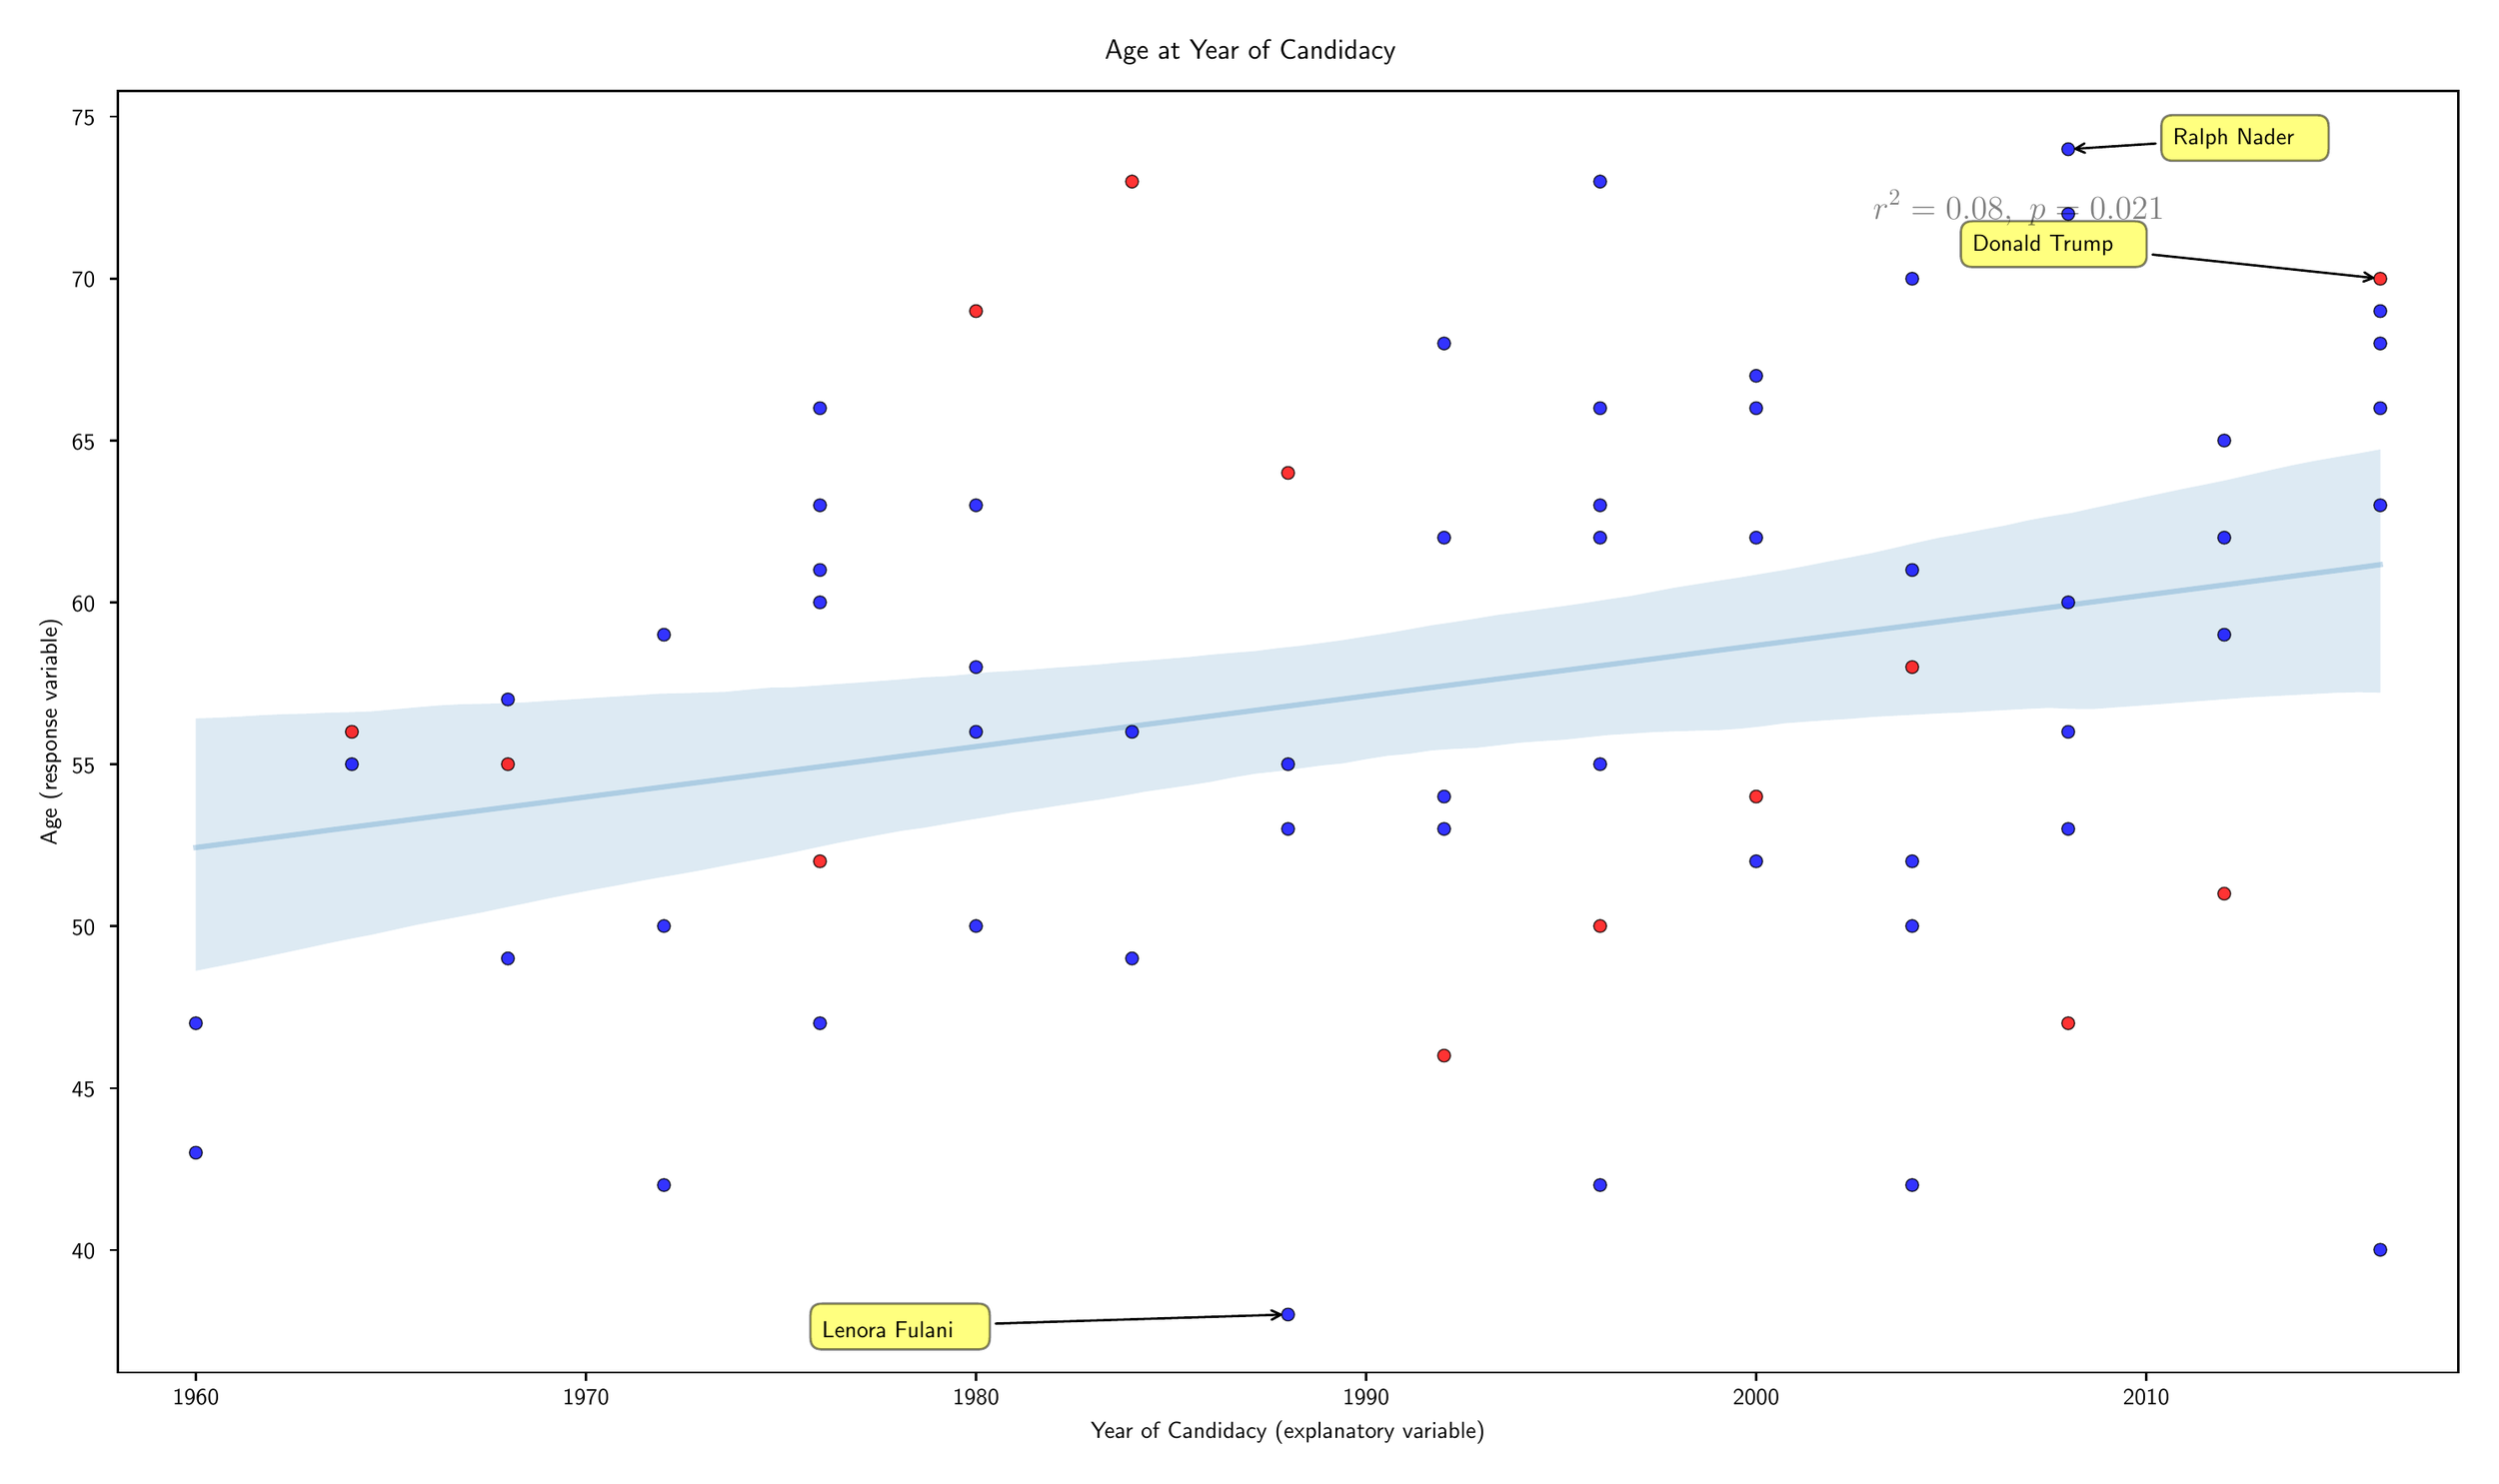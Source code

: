 \begingroup%
\makeatletter%
\begin{pgfpicture}%
\pgfpathrectangle{\pgfpointorigin}{\pgfqpoint{14.614in}{8.57in}}%
\pgfusepath{use as bounding box, clip}%
\begin{pgfscope}%
\pgfsetbuttcap%
\pgfsetmiterjoin%
\definecolor{currentfill}{rgb}{1.0,1.0,1.0}%
\pgfsetfillcolor{currentfill}%
\pgfsetlinewidth{0.0pt}%
\definecolor{currentstroke}{rgb}{1.0,1.0,1.0}%
\pgfsetstrokecolor{currentstroke}%
\pgfsetdash{}{0pt}%
\pgfpathmoveto{\pgfqpoint{0.0in}{0.0in}}%
\pgfpathlineto{\pgfqpoint{14.614in}{0.0in}}%
\pgfpathlineto{\pgfqpoint{14.614in}{8.57in}}%
\pgfpathlineto{\pgfqpoint{0.0in}{8.57in}}%
\pgfpathclose%
\pgfusepath{fill}%
\end{pgfscope}%
\begin{pgfscope}%
\pgfsetbuttcap%
\pgfsetmiterjoin%
\definecolor{currentfill}{rgb}{1.0,1.0,1.0}%
\pgfsetfillcolor{currentfill}%
\pgfsetlinewidth{0.0pt}%
\definecolor{currentstroke}{rgb}{0.0,0.0,0.0}%
\pgfsetstrokecolor{currentstroke}%
\pgfsetstrokeopacity{0.0}%
\pgfsetdash{}{0pt}%
\pgfpathmoveto{\pgfqpoint{0.564in}{0.522in}}%
\pgfpathlineto{\pgfqpoint{14.514in}{0.522in}}%
\pgfpathlineto{\pgfqpoint{14.514in}{8.166in}}%
\pgfpathlineto{\pgfqpoint{0.564in}{8.166in}}%
\pgfpathclose%
\pgfusepath{fill}%
\end{pgfscope}%
\begin{pgfscope}%
\pgfpathrectangle{\pgfqpoint{0.564in}{0.522in}}{\pgfqpoint{13.95in}{7.644in}}%
\pgfusepath{clip}%
\pgfsetbuttcap%
\pgfsetroundjoin%
\definecolor{currentfill}{rgb}{0.122,0.467,0.706}%
\pgfsetfillcolor{currentfill}%
\pgfsetfillopacity{0.15}%
\pgfsetlinewidth{0.0pt}%
\definecolor{currentstroke}{rgb}{0.0,0.0,0.0}%
\pgfsetstrokecolor{currentstroke}%
\pgfsetdash{}{0pt}%
\pgfpathmoveto{\pgfqpoint{1.029in}{4.424in}}%
\pgfpathlineto{\pgfqpoint{1.029in}{2.919in}}%
\pgfpathlineto{\pgfqpoint{1.16in}{2.945in}}%
\pgfpathlineto{\pgfqpoint{1.292in}{2.971in}}%
\pgfpathlineto{\pgfqpoint{1.423in}{2.998in}}%
\pgfpathlineto{\pgfqpoint{1.555in}{3.026in}}%
\pgfpathlineto{\pgfqpoint{1.686in}{3.054in}}%
\pgfpathlineto{\pgfqpoint{1.818in}{3.083in}}%
\pgfpathlineto{\pgfqpoint{1.95in}{3.11in}}%
\pgfpathlineto{\pgfqpoint{2.081in}{3.135in}}%
\pgfpathlineto{\pgfqpoint{2.213in}{3.164in}}%
\pgfpathlineto{\pgfqpoint{2.344in}{3.193in}}%
\pgfpathlineto{\pgfqpoint{2.476in}{3.218in}}%
\pgfpathlineto{\pgfqpoint{2.607in}{3.243in}}%
\pgfpathlineto{\pgfqpoint{2.739in}{3.268in}}%
\pgfpathlineto{\pgfqpoint{2.87in}{3.296in}}%
\pgfpathlineto{\pgfqpoint{3.002in}{3.323in}}%
\pgfpathlineto{\pgfqpoint{3.133in}{3.351in}}%
\pgfpathlineto{\pgfqpoint{3.265in}{3.377in}}%
\pgfpathlineto{\pgfqpoint{3.396in}{3.402in}}%
\pgfpathlineto{\pgfqpoint{3.528in}{3.426in}}%
\pgfpathlineto{\pgfqpoint{3.659in}{3.451in}}%
\pgfpathlineto{\pgfqpoint{3.791in}{3.475in}}%
\pgfpathlineto{\pgfqpoint{3.922in}{3.497in}}%
\pgfpathlineto{\pgfqpoint{4.054in}{3.521in}}%
\pgfpathlineto{\pgfqpoint{4.185in}{3.547in}}%
\pgfpathlineto{\pgfqpoint{4.317in}{3.572in}}%
\pgfpathlineto{\pgfqpoint{4.448in}{3.596in}}%
\pgfpathlineto{\pgfqpoint{4.58in}{3.623in}}%
\pgfpathlineto{\pgfqpoint{4.711in}{3.651in}}%
\pgfpathlineto{\pgfqpoint{4.843in}{3.679in}}%
\pgfpathlineto{\pgfqpoint{4.974in}{3.705in}}%
\pgfpathlineto{\pgfqpoint{5.106in}{3.73in}}%
\pgfpathlineto{\pgfqpoint{5.237in}{3.754in}}%
\pgfpathlineto{\pgfqpoint{5.369in}{3.772in}}%
\pgfpathlineto{\pgfqpoint{5.5in}{3.795in}}%
\pgfpathlineto{\pgfqpoint{5.632in}{3.818in}}%
\pgfpathlineto{\pgfqpoint{5.763in}{3.839in}}%
\pgfpathlineto{\pgfqpoint{5.895in}{3.863in}}%
\pgfpathlineto{\pgfqpoint{6.026in}{3.881in}}%
\pgfpathlineto{\pgfqpoint{6.158in}{3.902in}}%
\pgfpathlineto{\pgfqpoint{6.29in}{3.922in}}%
\pgfpathlineto{\pgfqpoint{6.421in}{3.941in}}%
\pgfpathlineto{\pgfqpoint{6.553in}{3.963in}}%
\pgfpathlineto{\pgfqpoint{6.684in}{3.987in}}%
\pgfpathlineto{\pgfqpoint{6.816in}{4.006in}}%
\pgfpathlineto{\pgfqpoint{6.947in}{4.025in}}%
\pgfpathlineto{\pgfqpoint{7.079in}{4.046in}}%
\pgfpathlineto{\pgfqpoint{7.21in}{4.072in}}%
\pgfpathlineto{\pgfqpoint{7.342in}{4.094in}}%
\pgfpathlineto{\pgfqpoint{7.473in}{4.108in}}%
\pgfpathlineto{\pgfqpoint{7.605in}{4.125in}}%
\pgfpathlineto{\pgfqpoint{7.736in}{4.143in}}%
\pgfpathlineto{\pgfqpoint{7.868in}{4.156in}}%
\pgfpathlineto{\pgfqpoint{7.999in}{4.18in}}%
\pgfpathlineto{\pgfqpoint{8.131in}{4.201in}}%
\pgfpathlineto{\pgfqpoint{8.262in}{4.213in}}%
\pgfpathlineto{\pgfqpoint{8.394in}{4.233in}}%
\pgfpathlineto{\pgfqpoint{8.525in}{4.242in}}%
\pgfpathlineto{\pgfqpoint{8.657in}{4.248in}}%
\pgfpathlineto{\pgfqpoint{8.788in}{4.263in}}%
\pgfpathlineto{\pgfqpoint{8.92in}{4.279in}}%
\pgfpathlineto{\pgfqpoint{9.051in}{4.289in}}%
\pgfpathlineto{\pgfqpoint{9.183in}{4.297in}}%
\pgfpathlineto{\pgfqpoint{9.314in}{4.311in}}%
\pgfpathlineto{\pgfqpoint{9.446in}{4.325in}}%
\pgfpathlineto{\pgfqpoint{9.577in}{4.333in}}%
\pgfpathlineto{\pgfqpoint{9.709in}{4.342in}}%
\pgfpathlineto{\pgfqpoint{9.84in}{4.347in}}%
\pgfpathlineto{\pgfqpoint{9.972in}{4.351in}}%
\pgfpathlineto{\pgfqpoint{10.103in}{4.354in}}%
\pgfpathlineto{\pgfqpoint{10.235in}{4.363in}}%
\pgfpathlineto{\pgfqpoint{10.366in}{4.377in}}%
\pgfpathlineto{\pgfqpoint{10.498in}{4.395in}}%
\pgfpathlineto{\pgfqpoint{10.63in}{4.405in}}%
\pgfpathlineto{\pgfqpoint{10.761in}{4.414in}}%
\pgfpathlineto{\pgfqpoint{10.893in}{4.422in}}%
\pgfpathlineto{\pgfqpoint{11.024in}{4.433in}}%
\pgfpathlineto{\pgfqpoint{11.156in}{4.44in}}%
\pgfpathlineto{\pgfqpoint{11.287in}{4.447in}}%
\pgfpathlineto{\pgfqpoint{11.419in}{4.454in}}%
\pgfpathlineto{\pgfqpoint{11.55in}{4.459in}}%
\pgfpathlineto{\pgfqpoint{11.682in}{4.467in}}%
\pgfpathlineto{\pgfqpoint{11.813in}{4.474in}}%
\pgfpathlineto{\pgfqpoint{11.945in}{4.481in}}%
\pgfpathlineto{\pgfqpoint{12.076in}{4.487in}}%
\pgfpathlineto{\pgfqpoint{12.208in}{4.481in}}%
\pgfpathlineto{\pgfqpoint{12.339in}{4.48in}}%
\pgfpathlineto{\pgfqpoint{12.471in}{4.49in}}%
\pgfpathlineto{\pgfqpoint{12.602in}{4.499in}}%
\pgfpathlineto{\pgfqpoint{12.734in}{4.509in}}%
\pgfpathlineto{\pgfqpoint{12.865in}{4.519in}}%
\pgfpathlineto{\pgfqpoint{12.997in}{4.529in}}%
\pgfpathlineto{\pgfqpoint{13.128in}{4.539in}}%
\pgfpathlineto{\pgfqpoint{13.26in}{4.549in}}%
\pgfpathlineto{\pgfqpoint{13.391in}{4.556in}}%
\pgfpathlineto{\pgfqpoint{13.523in}{4.563in}}%
\pgfpathlineto{\pgfqpoint{13.654in}{4.57in}}%
\pgfpathlineto{\pgfqpoint{13.786in}{4.577in}}%
\pgfpathlineto{\pgfqpoint{13.917in}{4.58in}}%
\pgfpathlineto{\pgfqpoint{14.049in}{4.578in}}%
\pgfpathlineto{\pgfqpoint{14.049in}{6.028in}}%
\pgfpathlineto{\pgfqpoint{14.049in}{6.028in}}%
\pgfpathlineto{\pgfqpoint{13.917in}{6.004in}}%
\pgfpathlineto{\pgfqpoint{13.786in}{5.982in}}%
\pgfpathlineto{\pgfqpoint{13.654in}{5.959in}}%
\pgfpathlineto{\pgfqpoint{13.523in}{5.933in}}%
\pgfpathlineto{\pgfqpoint{13.391in}{5.904in}}%
\pgfpathlineto{\pgfqpoint{13.26in}{5.874in}}%
\pgfpathlineto{\pgfqpoint{13.128in}{5.844in}}%
\pgfpathlineto{\pgfqpoint{12.997in}{5.817in}}%
\pgfpathlineto{\pgfqpoint{12.865in}{5.791in}}%
\pgfpathlineto{\pgfqpoint{12.734in}{5.763in}}%
\pgfpathlineto{\pgfqpoint{12.602in}{5.735in}}%
\pgfpathlineto{\pgfqpoint{12.471in}{5.706in}}%
\pgfpathlineto{\pgfqpoint{12.339in}{5.678in}}%
\pgfpathlineto{\pgfqpoint{12.208in}{5.649in}}%
\pgfpathlineto{\pgfqpoint{12.076in}{5.628in}}%
\pgfpathlineto{\pgfqpoint{11.945in}{5.604in}}%
\pgfpathlineto{\pgfqpoint{11.813in}{5.574in}}%
\pgfpathlineto{\pgfqpoint{11.682in}{5.55in}}%
\pgfpathlineto{\pgfqpoint{11.55in}{5.524in}}%
\pgfpathlineto{\pgfqpoint{11.419in}{5.501in}}%
\pgfpathlineto{\pgfqpoint{11.287in}{5.472in}}%
\pgfpathlineto{\pgfqpoint{11.156in}{5.441in}}%
\pgfpathlineto{\pgfqpoint{11.024in}{5.411in}}%
\pgfpathlineto{\pgfqpoint{10.893in}{5.385in}}%
\pgfpathlineto{\pgfqpoint{10.761in}{5.36in}}%
\pgfpathlineto{\pgfqpoint{10.63in}{5.334in}}%
\pgfpathlineto{\pgfqpoint{10.498in}{5.309in}}%
\pgfpathlineto{\pgfqpoint{10.366in}{5.287in}}%
\pgfpathlineto{\pgfqpoint{10.235in}{5.265in}}%
\pgfpathlineto{\pgfqpoint{10.103in}{5.245in}}%
\pgfpathlineto{\pgfqpoint{9.972in}{5.224in}}%
\pgfpathlineto{\pgfqpoint{9.84in}{5.203in}}%
\pgfpathlineto{\pgfqpoint{9.709in}{5.178in}}%
\pgfpathlineto{\pgfqpoint{9.577in}{5.153in}}%
\pgfpathlineto{\pgfqpoint{9.446in}{5.134in}}%
\pgfpathlineto{\pgfqpoint{9.314in}{5.113in}}%
\pgfpathlineto{\pgfqpoint{9.183in}{5.094in}}%
\pgfpathlineto{\pgfqpoint{9.051in}{5.076in}}%
\pgfpathlineto{\pgfqpoint{8.92in}{5.058in}}%
\pgfpathlineto{\pgfqpoint{8.788in}{5.041in}}%
\pgfpathlineto{\pgfqpoint{8.657in}{5.019in}}%
\pgfpathlineto{\pgfqpoint{8.525in}{4.998in}}%
\pgfpathlineto{\pgfqpoint{8.394in}{4.979in}}%
\pgfpathlineto{\pgfqpoint{8.262in}{4.955in}}%
\pgfpathlineto{\pgfqpoint{8.131in}{4.932in}}%
\pgfpathlineto{\pgfqpoint{7.999in}{4.912in}}%
\pgfpathlineto{\pgfqpoint{7.868in}{4.891in}}%
\pgfpathlineto{\pgfqpoint{7.736in}{4.873in}}%
\pgfpathlineto{\pgfqpoint{7.605in}{4.856in}}%
\pgfpathlineto{\pgfqpoint{7.473in}{4.842in}}%
\pgfpathlineto{\pgfqpoint{7.342in}{4.825in}}%
\pgfpathlineto{\pgfqpoint{7.21in}{4.815in}}%
\pgfpathlineto{\pgfqpoint{7.079in}{4.804in}}%
\pgfpathlineto{\pgfqpoint{6.947in}{4.79in}}%
\pgfpathlineto{\pgfqpoint{6.816in}{4.779in}}%
\pgfpathlineto{\pgfqpoint{6.684in}{4.768in}}%
\pgfpathlineto{\pgfqpoint{6.553in}{4.759in}}%
\pgfpathlineto{\pgfqpoint{6.421in}{4.746in}}%
\pgfpathlineto{\pgfqpoint{6.29in}{4.736in}}%
\pgfpathlineto{\pgfqpoint{6.158in}{4.727in}}%
\pgfpathlineto{\pgfqpoint{6.026in}{4.716in}}%
\pgfpathlineto{\pgfqpoint{5.895in}{4.707in}}%
\pgfpathlineto{\pgfqpoint{5.763in}{4.7in}}%
\pgfpathlineto{\pgfqpoint{5.632in}{4.687in}}%
\pgfpathlineto{\pgfqpoint{5.5in}{4.675in}}%
\pgfpathlineto{\pgfqpoint{5.369in}{4.669in}}%
\pgfpathlineto{\pgfqpoint{5.237in}{4.657in}}%
\pgfpathlineto{\pgfqpoint{5.106in}{4.647in}}%
\pgfpathlineto{\pgfqpoint{4.974in}{4.637in}}%
\pgfpathlineto{\pgfqpoint{4.843in}{4.628in}}%
\pgfpathlineto{\pgfqpoint{4.711in}{4.618in}}%
\pgfpathlineto{\pgfqpoint{4.58in}{4.609in}}%
\pgfpathlineto{\pgfqpoint{4.448in}{4.607in}}%
\pgfpathlineto{\pgfqpoint{4.317in}{4.595in}}%
\pgfpathlineto{\pgfqpoint{4.185in}{4.582in}}%
\pgfpathlineto{\pgfqpoint{4.054in}{4.578in}}%
\pgfpathlineto{\pgfqpoint{3.922in}{4.574in}}%
\pgfpathlineto{\pgfqpoint{3.791in}{4.571in}}%
\pgfpathlineto{\pgfqpoint{3.659in}{4.562in}}%
\pgfpathlineto{\pgfqpoint{3.528in}{4.554in}}%
\pgfpathlineto{\pgfqpoint{3.396in}{4.546in}}%
\pgfpathlineto{\pgfqpoint{3.265in}{4.537in}}%
\pgfpathlineto{\pgfqpoint{3.133in}{4.529in}}%
\pgfpathlineto{\pgfqpoint{3.002in}{4.52in}}%
\pgfpathlineto{\pgfqpoint{2.87in}{4.514in}}%
\pgfpathlineto{\pgfqpoint{2.739in}{4.511in}}%
\pgfpathlineto{\pgfqpoint{2.607in}{4.508in}}%
\pgfpathlineto{\pgfqpoint{2.476in}{4.501in}}%
\pgfpathlineto{\pgfqpoint{2.344in}{4.49in}}%
\pgfpathlineto{\pgfqpoint{2.213in}{4.478in}}%
\pgfpathlineto{\pgfqpoint{2.081in}{4.466in}}%
\pgfpathlineto{\pgfqpoint{1.95in}{4.461in}}%
\pgfpathlineto{\pgfqpoint{1.818in}{4.458in}}%
\pgfpathlineto{\pgfqpoint{1.686in}{4.452in}}%
\pgfpathlineto{\pgfqpoint{1.555in}{4.449in}}%
\pgfpathlineto{\pgfqpoint{1.423in}{4.443in}}%
\pgfpathlineto{\pgfqpoint{1.292in}{4.435in}}%
\pgfpathlineto{\pgfqpoint{1.16in}{4.428in}}%
\pgfpathlineto{\pgfqpoint{1.029in}{4.424in}}%
\pgfpathclose%
\pgfusepath{fill}%
\end{pgfscope}%
\begin{pgfscope}%
\pgfpathrectangle{\pgfqpoint{0.564in}{0.522in}}{\pgfqpoint{13.95in}{7.644in}}%
\pgfusepath{clip}%
\pgfsetrectcap%
\pgfsetroundjoin%
\pgfsetlinewidth{2.258pt}%
\definecolor{currentstroke}{rgb}{0.122,0.467,0.706}%
\pgfsetstrokecolor{currentstroke}%
\pgfsetstrokeopacity{0.25}%
\pgfsetdash{}{0pt}%
\pgfpathmoveto{\pgfqpoint{1.029in}{3.654in}}%
\pgfpathlineto{\pgfqpoint{1.16in}{3.671in}}%
\pgfpathlineto{\pgfqpoint{1.292in}{3.688in}}%
\pgfpathlineto{\pgfqpoint{1.423in}{3.705in}}%
\pgfpathlineto{\pgfqpoint{1.555in}{3.722in}}%
\pgfpathlineto{\pgfqpoint{1.686in}{3.739in}}%
\pgfpathlineto{\pgfqpoint{1.818in}{3.757in}}%
\pgfpathlineto{\pgfqpoint{1.95in}{3.774in}}%
\pgfpathlineto{\pgfqpoint{2.081in}{3.791in}}%
\pgfpathlineto{\pgfqpoint{2.213in}{3.808in}}%
\pgfpathlineto{\pgfqpoint{2.344in}{3.825in}}%
\pgfpathlineto{\pgfqpoint{2.476in}{3.842in}}%
\pgfpathlineto{\pgfqpoint{2.607in}{3.859in}}%
\pgfpathlineto{\pgfqpoint{2.739in}{3.876in}}%
\pgfpathlineto{\pgfqpoint{2.87in}{3.893in}}%
\pgfpathlineto{\pgfqpoint{3.002in}{3.91in}}%
\pgfpathlineto{\pgfqpoint{3.133in}{3.927in}}%
\pgfpathlineto{\pgfqpoint{3.265in}{3.944in}}%
\pgfpathlineto{\pgfqpoint{3.396in}{3.961in}}%
\pgfpathlineto{\pgfqpoint{3.528in}{3.978in}}%
\pgfpathlineto{\pgfqpoint{3.659in}{3.995in}}%
\pgfpathlineto{\pgfqpoint{3.791in}{4.012in}}%
\pgfpathlineto{\pgfqpoint{3.922in}{4.029in}}%
\pgfpathlineto{\pgfqpoint{4.054in}{4.046in}}%
\pgfpathlineto{\pgfqpoint{4.185in}{4.063in}}%
\pgfpathlineto{\pgfqpoint{4.317in}{4.08in}}%
\pgfpathlineto{\pgfqpoint{4.448in}{4.097in}}%
\pgfpathlineto{\pgfqpoint{4.58in}{4.114in}}%
\pgfpathlineto{\pgfqpoint{4.711in}{4.131in}}%
\pgfpathlineto{\pgfqpoint{4.843in}{4.148in}}%
\pgfpathlineto{\pgfqpoint{4.974in}{4.165in}}%
\pgfpathlineto{\pgfqpoint{5.106in}{4.182in}}%
\pgfpathlineto{\pgfqpoint{5.237in}{4.199in}}%
\pgfpathlineto{\pgfqpoint{5.369in}{4.216in}}%
\pgfpathlineto{\pgfqpoint{5.5in}{4.233in}}%
\pgfpathlineto{\pgfqpoint{5.632in}{4.25in}}%
\pgfpathlineto{\pgfqpoint{5.763in}{4.267in}}%
\pgfpathlineto{\pgfqpoint{5.895in}{4.285in}}%
\pgfpathlineto{\pgfqpoint{6.026in}{4.302in}}%
\pgfpathlineto{\pgfqpoint{6.158in}{4.319in}}%
\pgfpathlineto{\pgfqpoint{6.29in}{4.336in}}%
\pgfpathlineto{\pgfqpoint{6.421in}{4.353in}}%
\pgfpathlineto{\pgfqpoint{6.553in}{4.37in}}%
\pgfpathlineto{\pgfqpoint{6.684in}{4.387in}}%
\pgfpathlineto{\pgfqpoint{6.816in}{4.404in}}%
\pgfpathlineto{\pgfqpoint{6.947in}{4.421in}}%
\pgfpathlineto{\pgfqpoint{7.079in}{4.438in}}%
\pgfpathlineto{\pgfqpoint{7.21in}{4.455in}}%
\pgfpathlineto{\pgfqpoint{7.342in}{4.472in}}%
\pgfpathlineto{\pgfqpoint{7.473in}{4.489in}}%
\pgfpathlineto{\pgfqpoint{7.605in}{4.506in}}%
\pgfpathlineto{\pgfqpoint{7.736in}{4.523in}}%
\pgfpathlineto{\pgfqpoint{7.868in}{4.54in}}%
\pgfpathlineto{\pgfqpoint{7.999in}{4.557in}}%
\pgfpathlineto{\pgfqpoint{8.131in}{4.574in}}%
\pgfpathlineto{\pgfqpoint{8.262in}{4.591in}}%
\pgfpathlineto{\pgfqpoint{8.394in}{4.608in}}%
\pgfpathlineto{\pgfqpoint{8.525in}{4.625in}}%
\pgfpathlineto{\pgfqpoint{8.657in}{4.642in}}%
\pgfpathlineto{\pgfqpoint{8.788in}{4.659in}}%
\pgfpathlineto{\pgfqpoint{8.92in}{4.676in}}%
\pgfpathlineto{\pgfqpoint{9.051in}{4.693in}}%
\pgfpathlineto{\pgfqpoint{9.183in}{4.71in}}%
\pgfpathlineto{\pgfqpoint{9.314in}{4.727in}}%
\pgfpathlineto{\pgfqpoint{9.446in}{4.744in}}%
\pgfpathlineto{\pgfqpoint{9.577in}{4.761in}}%
\pgfpathlineto{\pgfqpoint{9.709in}{4.778in}}%
\pgfpathlineto{\pgfqpoint{9.84in}{4.795in}}%
\pgfpathlineto{\pgfqpoint{9.972in}{4.813in}}%
\pgfpathlineto{\pgfqpoint{10.103in}{4.83in}}%
\pgfpathlineto{\pgfqpoint{10.235in}{4.847in}}%
\pgfpathlineto{\pgfqpoint{10.366in}{4.864in}}%
\pgfpathlineto{\pgfqpoint{10.498in}{4.881in}}%
\pgfpathlineto{\pgfqpoint{10.63in}{4.898in}}%
\pgfpathlineto{\pgfqpoint{10.761in}{4.915in}}%
\pgfpathlineto{\pgfqpoint{10.893in}{4.932in}}%
\pgfpathlineto{\pgfqpoint{11.024in}{4.949in}}%
\pgfpathlineto{\pgfqpoint{11.156in}{4.966in}}%
\pgfpathlineto{\pgfqpoint{11.287in}{4.983in}}%
\pgfpathlineto{\pgfqpoint{11.419in}{5.0in}}%
\pgfpathlineto{\pgfqpoint{11.55in}{5.017in}}%
\pgfpathlineto{\pgfqpoint{11.682in}{5.034in}}%
\pgfpathlineto{\pgfqpoint{11.813in}{5.051in}}%
\pgfpathlineto{\pgfqpoint{11.945in}{5.068in}}%
\pgfpathlineto{\pgfqpoint{12.076in}{5.085in}}%
\pgfpathlineto{\pgfqpoint{12.208in}{5.102in}}%
\pgfpathlineto{\pgfqpoint{12.339in}{5.119in}}%
\pgfpathlineto{\pgfqpoint{12.471in}{5.136in}}%
\pgfpathlineto{\pgfqpoint{12.602in}{5.153in}}%
\pgfpathlineto{\pgfqpoint{12.734in}{5.17in}}%
\pgfpathlineto{\pgfqpoint{12.865in}{5.187in}}%
\pgfpathlineto{\pgfqpoint{12.997in}{5.204in}}%
\pgfpathlineto{\pgfqpoint{13.128in}{5.221in}}%
\pgfpathlineto{\pgfqpoint{13.26in}{5.238in}}%
\pgfpathlineto{\pgfqpoint{13.391in}{5.255in}}%
\pgfpathlineto{\pgfqpoint{13.523in}{5.272in}}%
\pgfpathlineto{\pgfqpoint{13.654in}{5.289in}}%
\pgfpathlineto{\pgfqpoint{13.786in}{5.306in}}%
\pgfpathlineto{\pgfqpoint{13.917in}{5.323in}}%
\pgfpathlineto{\pgfqpoint{14.049in}{5.341in}}%
\pgfusepath{stroke}%
\end{pgfscope}%
\begin{pgfscope}%
\pgfsetbuttcap%
\pgfsetroundjoin%
\definecolor{currentfill}{rgb}{0.0,0.0,0.0}%
\pgfsetfillcolor{currentfill}%
\pgfsetlinewidth{0.803pt}%
\definecolor{currentstroke}{rgb}{0.0,0.0,0.0}%
\pgfsetstrokecolor{currentstroke}%
\pgfsetdash{}{0pt}%
\pgfsys@defobject{currentmarker}{\pgfqpoint{0.0in}{-0.049in}}{\pgfqpoint{0.0in}{0.0in}}{%
\pgfpathmoveto{\pgfqpoint{0.0in}{0.0in}}%
\pgfpathlineto{\pgfqpoint{0.0in}{-0.049in}}%
\pgfusepath{stroke,fill}%
}%
\begin{pgfscope}%
\pgfsys@transformshift{1.029in}{0.522in}%
\pgfsys@useobject{currentmarker}{}%
\end{pgfscope}%
\end{pgfscope}%
\begin{pgfscope}%
\definecolor{textcolor}{rgb}{0.0,0.0,0.0}%
\pgfsetstrokecolor{textcolor}%
\pgfsetfillcolor{textcolor}%
\pgftext[x=1.029in,y=0.424in,,top]{\color{textcolor}\sffamily\fontsize{10.0}{12.0}\selectfont 1960}%
\end{pgfscope}%
\begin{pgfscope}%
\pgfsetbuttcap%
\pgfsetroundjoin%
\definecolor{currentfill}{rgb}{0.0,0.0,0.0}%
\pgfsetfillcolor{currentfill}%
\pgfsetlinewidth{0.803pt}%
\definecolor{currentstroke}{rgb}{0.0,0.0,0.0}%
\pgfsetstrokecolor{currentstroke}%
\pgfsetdash{}{0pt}%
\pgfsys@defobject{currentmarker}{\pgfqpoint{0.0in}{-0.049in}}{\pgfqpoint{0.0in}{0.0in}}{%
\pgfpathmoveto{\pgfqpoint{0.0in}{0.0in}}%
\pgfpathlineto{\pgfqpoint{0.0in}{-0.049in}}%
\pgfusepath{stroke,fill}%
}%
\begin{pgfscope}%
\pgfsys@transformshift{3.354in}{0.522in}%
\pgfsys@useobject{currentmarker}{}%
\end{pgfscope}%
\end{pgfscope}%
\begin{pgfscope}%
\definecolor{textcolor}{rgb}{0.0,0.0,0.0}%
\pgfsetstrokecolor{textcolor}%
\pgfsetfillcolor{textcolor}%
\pgftext[x=3.354in,y=0.424in,,top]{\color{textcolor}\sffamily\fontsize{10.0}{12.0}\selectfont 1970}%
\end{pgfscope}%
\begin{pgfscope}%
\pgfsetbuttcap%
\pgfsetroundjoin%
\definecolor{currentfill}{rgb}{0.0,0.0,0.0}%
\pgfsetfillcolor{currentfill}%
\pgfsetlinewidth{0.803pt}%
\definecolor{currentstroke}{rgb}{0.0,0.0,0.0}%
\pgfsetstrokecolor{currentstroke}%
\pgfsetdash{}{0pt}%
\pgfsys@defobject{currentmarker}{\pgfqpoint{0.0in}{-0.049in}}{\pgfqpoint{0.0in}{0.0in}}{%
\pgfpathmoveto{\pgfqpoint{0.0in}{0.0in}}%
\pgfpathlineto{\pgfqpoint{0.0in}{-0.049in}}%
\pgfusepath{stroke,fill}%
}%
\begin{pgfscope}%
\pgfsys@transformshift{5.679in}{0.522in}%
\pgfsys@useobject{currentmarker}{}%
\end{pgfscope}%
\end{pgfscope}%
\begin{pgfscope}%
\definecolor{textcolor}{rgb}{0.0,0.0,0.0}%
\pgfsetstrokecolor{textcolor}%
\pgfsetfillcolor{textcolor}%
\pgftext[x=5.679in,y=0.424in,,top]{\color{textcolor}\sffamily\fontsize{10.0}{12.0}\selectfont 1980}%
\end{pgfscope}%
\begin{pgfscope}%
\pgfsetbuttcap%
\pgfsetroundjoin%
\definecolor{currentfill}{rgb}{0.0,0.0,0.0}%
\pgfsetfillcolor{currentfill}%
\pgfsetlinewidth{0.803pt}%
\definecolor{currentstroke}{rgb}{0.0,0.0,0.0}%
\pgfsetstrokecolor{currentstroke}%
\pgfsetdash{}{0pt}%
\pgfsys@defobject{currentmarker}{\pgfqpoint{0.0in}{-0.049in}}{\pgfqpoint{0.0in}{0.0in}}{%
\pgfpathmoveto{\pgfqpoint{0.0in}{0.0in}}%
\pgfpathlineto{\pgfqpoint{0.0in}{-0.049in}}%
\pgfusepath{stroke,fill}%
}%
\begin{pgfscope}%
\pgfsys@transformshift{8.004in}{0.522in}%
\pgfsys@useobject{currentmarker}{}%
\end{pgfscope}%
\end{pgfscope}%
\begin{pgfscope}%
\definecolor{textcolor}{rgb}{0.0,0.0,0.0}%
\pgfsetstrokecolor{textcolor}%
\pgfsetfillcolor{textcolor}%
\pgftext[x=8.004in,y=0.424in,,top]{\color{textcolor}\sffamily\fontsize{10.0}{12.0}\selectfont 1990}%
\end{pgfscope}%
\begin{pgfscope}%
\pgfsetbuttcap%
\pgfsetroundjoin%
\definecolor{currentfill}{rgb}{0.0,0.0,0.0}%
\pgfsetfillcolor{currentfill}%
\pgfsetlinewidth{0.803pt}%
\definecolor{currentstroke}{rgb}{0.0,0.0,0.0}%
\pgfsetstrokecolor{currentstroke}%
\pgfsetdash{}{0pt}%
\pgfsys@defobject{currentmarker}{\pgfqpoint{0.0in}{-0.049in}}{\pgfqpoint{0.0in}{0.0in}}{%
\pgfpathmoveto{\pgfqpoint{0.0in}{0.0in}}%
\pgfpathlineto{\pgfqpoint{0.0in}{-0.049in}}%
\pgfusepath{stroke,fill}%
}%
\begin{pgfscope}%
\pgfsys@transformshift{10.329in}{0.522in}%
\pgfsys@useobject{currentmarker}{}%
\end{pgfscope}%
\end{pgfscope}%
\begin{pgfscope}%
\definecolor{textcolor}{rgb}{0.0,0.0,0.0}%
\pgfsetstrokecolor{textcolor}%
\pgfsetfillcolor{textcolor}%
\pgftext[x=10.329in,y=0.424in,,top]{\color{textcolor}\sffamily\fontsize{10.0}{12.0}\selectfont 2000}%
\end{pgfscope}%
\begin{pgfscope}%
\pgfsetbuttcap%
\pgfsetroundjoin%
\definecolor{currentfill}{rgb}{0.0,0.0,0.0}%
\pgfsetfillcolor{currentfill}%
\pgfsetlinewidth{0.803pt}%
\definecolor{currentstroke}{rgb}{0.0,0.0,0.0}%
\pgfsetstrokecolor{currentstroke}%
\pgfsetdash{}{0pt}%
\pgfsys@defobject{currentmarker}{\pgfqpoint{0.0in}{-0.049in}}{\pgfqpoint{0.0in}{0.0in}}{%
\pgfpathmoveto{\pgfqpoint{0.0in}{0.0in}}%
\pgfpathlineto{\pgfqpoint{0.0in}{-0.049in}}%
\pgfusepath{stroke,fill}%
}%
\begin{pgfscope}%
\pgfsys@transformshift{12.654in}{0.522in}%
\pgfsys@useobject{currentmarker}{}%
\end{pgfscope}%
\end{pgfscope}%
\begin{pgfscope}%
\definecolor{textcolor}{rgb}{0.0,0.0,0.0}%
\pgfsetstrokecolor{textcolor}%
\pgfsetfillcolor{textcolor}%
\pgftext[x=12.654in,y=0.424in,,top]{\color{textcolor}\sffamily\fontsize{10.0}{12.0}\selectfont 2010}%
\end{pgfscope}%
\begin{pgfscope}%
\definecolor{textcolor}{rgb}{0.0,0.0,0.0}%
\pgfsetstrokecolor{textcolor}%
\pgfsetfillcolor{textcolor}%
\pgftext[x=7.539in,y=0.234in,,top]{\color{textcolor}\sffamily\fontsize{10.0}{12.0}\selectfont Year of Candidacy (explanatory variable)}%
\end{pgfscope}%
\begin{pgfscope}%
\pgfsetbuttcap%
\pgfsetroundjoin%
\definecolor{currentfill}{rgb}{0.0,0.0,0.0}%
\pgfsetfillcolor{currentfill}%
\pgfsetlinewidth{0.803pt}%
\definecolor{currentstroke}{rgb}{0.0,0.0,0.0}%
\pgfsetstrokecolor{currentstroke}%
\pgfsetdash{}{0pt}%
\pgfsys@defobject{currentmarker}{\pgfqpoint{-0.049in}{0.0in}}{\pgfqpoint{0.0in}{0.0in}}{%
\pgfpathmoveto{\pgfqpoint{0.0in}{0.0in}}%
\pgfpathlineto{\pgfqpoint{-0.049in}{0.0in}}%
\pgfusepath{stroke,fill}%
}%
\begin{pgfscope}%
\pgfsys@transformshift{0.564in}{1.255in}%
\pgfsys@useobject{currentmarker}{}%
\end{pgfscope}%
\end{pgfscope}%
\begin{pgfscope}%
\definecolor{textcolor}{rgb}{0.0,0.0,0.0}%
\pgfsetstrokecolor{textcolor}%
\pgfsetfillcolor{textcolor}%
\pgftext[x=0.29in, y=1.202in, left, base]{\color{textcolor}\sffamily\fontsize{10.0}{12.0}\selectfont 40}%
\end{pgfscope}%
\begin{pgfscope}%
\pgfsetbuttcap%
\pgfsetroundjoin%
\definecolor{currentfill}{rgb}{0.0,0.0,0.0}%
\pgfsetfillcolor{currentfill}%
\pgfsetlinewidth{0.803pt}%
\definecolor{currentstroke}{rgb}{0.0,0.0,0.0}%
\pgfsetstrokecolor{currentstroke}%
\pgfsetdash{}{0pt}%
\pgfsys@defobject{currentmarker}{\pgfqpoint{-0.049in}{0.0in}}{\pgfqpoint{0.0in}{0.0in}}{%
\pgfpathmoveto{\pgfqpoint{0.0in}{0.0in}}%
\pgfpathlineto{\pgfqpoint{-0.049in}{0.0in}}%
\pgfusepath{stroke,fill}%
}%
\begin{pgfscope}%
\pgfsys@transformshift{0.564in}{2.22in}%
\pgfsys@useobject{currentmarker}{}%
\end{pgfscope}%
\end{pgfscope}%
\begin{pgfscope}%
\definecolor{textcolor}{rgb}{0.0,0.0,0.0}%
\pgfsetstrokecolor{textcolor}%
\pgfsetfillcolor{textcolor}%
\pgftext[x=0.29in, y=2.168in, left, base]{\color{textcolor}\sffamily\fontsize{10.0}{12.0}\selectfont 45}%
\end{pgfscope}%
\begin{pgfscope}%
\pgfsetbuttcap%
\pgfsetroundjoin%
\definecolor{currentfill}{rgb}{0.0,0.0,0.0}%
\pgfsetfillcolor{currentfill}%
\pgfsetlinewidth{0.803pt}%
\definecolor{currentstroke}{rgb}{0.0,0.0,0.0}%
\pgfsetstrokecolor{currentstroke}%
\pgfsetdash{}{0pt}%
\pgfsys@defobject{currentmarker}{\pgfqpoint{-0.049in}{0.0in}}{\pgfqpoint{0.0in}{0.0in}}{%
\pgfpathmoveto{\pgfqpoint{0.0in}{0.0in}}%
\pgfpathlineto{\pgfqpoint{-0.049in}{0.0in}}%
\pgfusepath{stroke,fill}%
}%
\begin{pgfscope}%
\pgfsys@transformshift{0.564in}{3.186in}%
\pgfsys@useobject{currentmarker}{}%
\end{pgfscope}%
\end{pgfscope}%
\begin{pgfscope}%
\definecolor{textcolor}{rgb}{0.0,0.0,0.0}%
\pgfsetstrokecolor{textcolor}%
\pgfsetfillcolor{textcolor}%
\pgftext[x=0.29in, y=3.133in, left, base]{\color{textcolor}\sffamily\fontsize{10.0}{12.0}\selectfont 50}%
\end{pgfscope}%
\begin{pgfscope}%
\pgfsetbuttcap%
\pgfsetroundjoin%
\definecolor{currentfill}{rgb}{0.0,0.0,0.0}%
\pgfsetfillcolor{currentfill}%
\pgfsetlinewidth{0.803pt}%
\definecolor{currentstroke}{rgb}{0.0,0.0,0.0}%
\pgfsetstrokecolor{currentstroke}%
\pgfsetdash{}{0pt}%
\pgfsys@defobject{currentmarker}{\pgfqpoint{-0.049in}{0.0in}}{\pgfqpoint{0.0in}{0.0in}}{%
\pgfpathmoveto{\pgfqpoint{0.0in}{0.0in}}%
\pgfpathlineto{\pgfqpoint{-0.049in}{0.0in}}%
\pgfusepath{stroke,fill}%
}%
\begin{pgfscope}%
\pgfsys@transformshift{0.564in}{4.151in}%
\pgfsys@useobject{currentmarker}{}%
\end{pgfscope}%
\end{pgfscope}%
\begin{pgfscope}%
\definecolor{textcolor}{rgb}{0.0,0.0,0.0}%
\pgfsetstrokecolor{textcolor}%
\pgfsetfillcolor{textcolor}%
\pgftext[x=0.29in, y=4.098in, left, base]{\color{textcolor}\sffamily\fontsize{10.0}{12.0}\selectfont 55}%
\end{pgfscope}%
\begin{pgfscope}%
\pgfsetbuttcap%
\pgfsetroundjoin%
\definecolor{currentfill}{rgb}{0.0,0.0,0.0}%
\pgfsetfillcolor{currentfill}%
\pgfsetlinewidth{0.803pt}%
\definecolor{currentstroke}{rgb}{0.0,0.0,0.0}%
\pgfsetstrokecolor{currentstroke}%
\pgfsetdash{}{0pt}%
\pgfsys@defobject{currentmarker}{\pgfqpoint{-0.049in}{0.0in}}{\pgfqpoint{0.0in}{0.0in}}{%
\pgfpathmoveto{\pgfqpoint{0.0in}{0.0in}}%
\pgfpathlineto{\pgfqpoint{-0.049in}{0.0in}}%
\pgfusepath{stroke,fill}%
}%
\begin{pgfscope}%
\pgfsys@transformshift{0.564in}{5.116in}%
\pgfsys@useobject{currentmarker}{}%
\end{pgfscope}%
\end{pgfscope}%
\begin{pgfscope}%
\definecolor{textcolor}{rgb}{0.0,0.0,0.0}%
\pgfsetstrokecolor{textcolor}%
\pgfsetfillcolor{textcolor}%
\pgftext[x=0.29in, y=5.063in, left, base]{\color{textcolor}\sffamily\fontsize{10.0}{12.0}\selectfont 60}%
\end{pgfscope}%
\begin{pgfscope}%
\pgfsetbuttcap%
\pgfsetroundjoin%
\definecolor{currentfill}{rgb}{0.0,0.0,0.0}%
\pgfsetfillcolor{currentfill}%
\pgfsetlinewidth{0.803pt}%
\definecolor{currentstroke}{rgb}{0.0,0.0,0.0}%
\pgfsetstrokecolor{currentstroke}%
\pgfsetdash{}{0pt}%
\pgfsys@defobject{currentmarker}{\pgfqpoint{-0.049in}{0.0in}}{\pgfqpoint{0.0in}{0.0in}}{%
\pgfpathmoveto{\pgfqpoint{0.0in}{0.0in}}%
\pgfpathlineto{\pgfqpoint{-0.049in}{0.0in}}%
\pgfusepath{stroke,fill}%
}%
\begin{pgfscope}%
\pgfsys@transformshift{0.564in}{6.081in}%
\pgfsys@useobject{currentmarker}{}%
\end{pgfscope}%
\end{pgfscope}%
\begin{pgfscope}%
\definecolor{textcolor}{rgb}{0.0,0.0,0.0}%
\pgfsetstrokecolor{textcolor}%
\pgfsetfillcolor{textcolor}%
\pgftext[x=0.29in, y=6.028in, left, base]{\color{textcolor}\sffamily\fontsize{10.0}{12.0}\selectfont 65}%
\end{pgfscope}%
\begin{pgfscope}%
\pgfsetbuttcap%
\pgfsetroundjoin%
\definecolor{currentfill}{rgb}{0.0,0.0,0.0}%
\pgfsetfillcolor{currentfill}%
\pgfsetlinewidth{0.803pt}%
\definecolor{currentstroke}{rgb}{0.0,0.0,0.0}%
\pgfsetstrokecolor{currentstroke}%
\pgfsetdash{}{0pt}%
\pgfsys@defobject{currentmarker}{\pgfqpoint{-0.049in}{0.0in}}{\pgfqpoint{0.0in}{0.0in}}{%
\pgfpathmoveto{\pgfqpoint{0.0in}{0.0in}}%
\pgfpathlineto{\pgfqpoint{-0.049in}{0.0in}}%
\pgfusepath{stroke,fill}%
}%
\begin{pgfscope}%
\pgfsys@transformshift{0.564in}{7.046in}%
\pgfsys@useobject{currentmarker}{}%
\end{pgfscope}%
\end{pgfscope}%
\begin{pgfscope}%
\definecolor{textcolor}{rgb}{0.0,0.0,0.0}%
\pgfsetstrokecolor{textcolor}%
\pgfsetfillcolor{textcolor}%
\pgftext[x=0.29in, y=6.994in, left, base]{\color{textcolor}\sffamily\fontsize{10.0}{12.0}\selectfont 70}%
\end{pgfscope}%
\begin{pgfscope}%
\pgfsetbuttcap%
\pgfsetroundjoin%
\definecolor{currentfill}{rgb}{0.0,0.0,0.0}%
\pgfsetfillcolor{currentfill}%
\pgfsetlinewidth{0.803pt}%
\definecolor{currentstroke}{rgb}{0.0,0.0,0.0}%
\pgfsetstrokecolor{currentstroke}%
\pgfsetdash{}{0pt}%
\pgfsys@defobject{currentmarker}{\pgfqpoint{-0.049in}{0.0in}}{\pgfqpoint{0.0in}{0.0in}}{%
\pgfpathmoveto{\pgfqpoint{0.0in}{0.0in}}%
\pgfpathlineto{\pgfqpoint{-0.049in}{0.0in}}%
\pgfusepath{stroke,fill}%
}%
\begin{pgfscope}%
\pgfsys@transformshift{0.564in}{8.012in}%
\pgfsys@useobject{currentmarker}{}%
\end{pgfscope}%
\end{pgfscope}%
\begin{pgfscope}%
\definecolor{textcolor}{rgb}{0.0,0.0,0.0}%
\pgfsetstrokecolor{textcolor}%
\pgfsetfillcolor{textcolor}%
\pgftext[x=0.29in, y=7.959in, left, base]{\color{textcolor}\sffamily\fontsize{10.0}{12.0}\selectfont 75}%
\end{pgfscope}%
\begin{pgfscope}%
\definecolor{textcolor}{rgb}{0.0,0.0,0.0}%
\pgfsetstrokecolor{textcolor}%
\pgfsetfillcolor{textcolor}%
\pgftext[x=0.234in,y=4.344in,,bottom,rotate=90.0]{\color{textcolor}\sffamily\fontsize{10.0}{12.0}\selectfont Age (response variable)}%
\end{pgfscope}%
\begin{pgfscope}%
\pgfpathrectangle{\pgfqpoint{0.564in}{0.522in}}{\pgfqpoint{13.95in}{7.644in}}%
\pgfusepath{clip}%
\pgfsetbuttcap%
\pgfsetroundjoin%
\definecolor{currentfill}{rgb}{1.0,0.0,0.0}%
\pgfsetfillcolor{currentfill}%
\pgfsetfillopacity{0.8}%
\pgfsetlinewidth{0.502pt}%
\definecolor{currentstroke}{rgb}{0.0,0.0,0.0}%
\pgfsetstrokecolor{currentstroke}%
\pgfsetstrokeopacity{0.8}%
\pgfsetdash{}{0pt}%
\pgfpathmoveto{\pgfqpoint{12.189in}{2.568in}}%
\pgfpathcurveto{\pgfqpoint{12.199in}{2.568in}}{\pgfqpoint{12.209in}{2.572in}}{\pgfqpoint{12.216in}{2.58in}}%
\pgfpathcurveto{\pgfqpoint{12.223in}{2.587in}}{\pgfqpoint{12.227in}{2.596in}}{\pgfqpoint{12.227in}{2.606in}}%
\pgfpathcurveto{\pgfqpoint{12.227in}{2.617in}}{\pgfqpoint{12.223in}{2.626in}}{\pgfqpoint{12.216in}{2.633in}}%
\pgfpathcurveto{\pgfqpoint{12.209in}{2.64in}}{\pgfqpoint{12.199in}{2.644in}}{\pgfqpoint{12.189in}{2.644in}}%
\pgfpathcurveto{\pgfqpoint{12.179in}{2.644in}}{\pgfqpoint{12.169in}{2.64in}}{\pgfqpoint{12.162in}{2.633in}}%
\pgfpathcurveto{\pgfqpoint{12.155in}{2.626in}}{\pgfqpoint{12.151in}{2.617in}}{\pgfqpoint{12.151in}{2.606in}}%
\pgfpathcurveto{\pgfqpoint{12.151in}{2.596in}}{\pgfqpoint{12.155in}{2.587in}}{\pgfqpoint{12.162in}{2.58in}}%
\pgfpathcurveto{\pgfqpoint{12.169in}{2.572in}}{\pgfqpoint{12.179in}{2.568in}}{\pgfqpoint{12.189in}{2.568in}}%
\pgfpathclose%
\pgfusepath{stroke,fill}%
\end{pgfscope}%
\begin{pgfscope}%
\pgfpathrectangle{\pgfqpoint{0.564in}{0.522in}}{\pgfqpoint{13.95in}{7.644in}}%
\pgfusepath{clip}%
\pgfsetbuttcap%
\pgfsetroundjoin%
\definecolor{currentfill}{rgb}{1.0,0.0,0.0}%
\pgfsetfillcolor{currentfill}%
\pgfsetfillopacity{0.8}%
\pgfsetlinewidth{0.502pt}%
\definecolor{currentstroke}{rgb}{0.0,0.0,0.0}%
\pgfsetstrokecolor{currentstroke}%
\pgfsetstrokeopacity{0.8}%
\pgfsetdash{}{0pt}%
\pgfpathmoveto{\pgfqpoint{13.119in}{3.341in}}%
\pgfpathcurveto{\pgfqpoint{13.129in}{3.341in}}{\pgfqpoint{13.139in}{3.345in}}{\pgfqpoint{13.146in}{3.352in}}%
\pgfpathcurveto{\pgfqpoint{13.153in}{3.359in}}{\pgfqpoint{13.157in}{3.369in}}{\pgfqpoint{13.157in}{3.379in}}%
\pgfpathcurveto{\pgfqpoint{13.157in}{3.389in}}{\pgfqpoint{13.153in}{3.398in}}{\pgfqpoint{13.146in}{3.405in}}%
\pgfpathcurveto{\pgfqpoint{13.139in}{3.413in}}{\pgfqpoint{13.129in}{3.417in}}{\pgfqpoint{13.119in}{3.417in}}%
\pgfpathcurveto{\pgfqpoint{13.109in}{3.417in}}{\pgfqpoint{13.099in}{3.413in}}{\pgfqpoint{13.092in}{3.405in}}%
\pgfpathcurveto{\pgfqpoint{13.085in}{3.398in}}{\pgfqpoint{13.081in}{3.389in}}{\pgfqpoint{13.081in}{3.379in}}%
\pgfpathcurveto{\pgfqpoint{13.081in}{3.369in}}{\pgfqpoint{13.085in}{3.359in}}{\pgfqpoint{13.092in}{3.352in}}%
\pgfpathcurveto{\pgfqpoint{13.099in}{3.345in}}{\pgfqpoint{13.109in}{3.341in}}{\pgfqpoint{13.119in}{3.341in}}%
\pgfpathclose%
\pgfusepath{stroke,fill}%
\end{pgfscope}%
\begin{pgfscope}%
\pgfpathrectangle{\pgfqpoint{0.564in}{0.522in}}{\pgfqpoint{13.95in}{7.644in}}%
\pgfusepath{clip}%
\pgfsetbuttcap%
\pgfsetroundjoin%
\definecolor{currentfill}{rgb}{0.0,0.0,1.0}%
\pgfsetfillcolor{currentfill}%
\pgfsetfillopacity{0.8}%
\pgfsetlinewidth{0.502pt}%
\definecolor{currentstroke}{rgb}{0.0,0.0,0.0}%
\pgfsetstrokecolor{currentstroke}%
\pgfsetstrokeopacity{0.8}%
\pgfsetdash{}{0pt}%
\pgfpathmoveto{\pgfqpoint{14.049in}{6.815in}}%
\pgfpathcurveto{\pgfqpoint{14.059in}{6.815in}}{\pgfqpoint{14.069in}{6.819in}}{\pgfqpoint{14.076in}{6.826in}}%
\pgfpathcurveto{\pgfqpoint{14.083in}{6.834in}}{\pgfqpoint{14.087in}{6.843in}}{\pgfqpoint{14.087in}{6.853in}}%
\pgfpathcurveto{\pgfqpoint{14.087in}{6.863in}}{\pgfqpoint{14.083in}{6.873in}}{\pgfqpoint{14.076in}{6.88in}}%
\pgfpathcurveto{\pgfqpoint{14.069in}{6.887in}}{\pgfqpoint{14.059in}{6.891in}}{\pgfqpoint{14.049in}{6.891in}}%
\pgfpathcurveto{\pgfqpoint{14.039in}{6.891in}}{\pgfqpoint{14.029in}{6.887in}}{\pgfqpoint{14.022in}{6.88in}}%
\pgfpathcurveto{\pgfqpoint{14.015in}{6.873in}}{\pgfqpoint{14.011in}{6.863in}}{\pgfqpoint{14.011in}{6.853in}}%
\pgfpathcurveto{\pgfqpoint{14.011in}{6.843in}}{\pgfqpoint{14.015in}{6.834in}}{\pgfqpoint{14.022in}{6.826in}}%
\pgfpathcurveto{\pgfqpoint{14.029in}{6.819in}}{\pgfqpoint{14.039in}{6.815in}}{\pgfqpoint{14.049in}{6.815in}}%
\pgfpathclose%
\pgfusepath{stroke,fill}%
\end{pgfscope}%
\begin{pgfscope}%
\pgfpathrectangle{\pgfqpoint{0.564in}{0.522in}}{\pgfqpoint{13.95in}{7.644in}}%
\pgfusepath{clip}%
\pgfsetbuttcap%
\pgfsetroundjoin%
\definecolor{currentfill}{rgb}{1.0,0.0,0.0}%
\pgfsetfillcolor{currentfill}%
\pgfsetfillopacity{0.8}%
\pgfsetlinewidth{0.502pt}%
\definecolor{currentstroke}{rgb}{0.0,0.0,0.0}%
\pgfsetstrokecolor{currentstroke}%
\pgfsetstrokeopacity{0.8}%
\pgfsetdash{}{0pt}%
\pgfpathmoveto{\pgfqpoint{14.049in}{7.008in}}%
\pgfpathcurveto{\pgfqpoint{14.059in}{7.008in}}{\pgfqpoint{14.069in}{7.012in}}{\pgfqpoint{14.076in}{7.019in}}%
\pgfpathcurveto{\pgfqpoint{14.083in}{7.027in}}{\pgfqpoint{14.087in}{7.036in}}{\pgfqpoint{14.087in}{7.046in}}%
\pgfpathcurveto{\pgfqpoint{14.087in}{7.056in}}{\pgfqpoint{14.083in}{7.066in}}{\pgfqpoint{14.076in}{7.073in}}%
\pgfpathcurveto{\pgfqpoint{14.069in}{7.08in}}{\pgfqpoint{14.059in}{7.084in}}{\pgfqpoint{14.049in}{7.084in}}%
\pgfpathcurveto{\pgfqpoint{14.039in}{7.084in}}{\pgfqpoint{14.029in}{7.08in}}{\pgfqpoint{14.022in}{7.073in}}%
\pgfpathcurveto{\pgfqpoint{14.015in}{7.066in}}{\pgfqpoint{14.011in}{7.056in}}{\pgfqpoint{14.011in}{7.046in}}%
\pgfpathcurveto{\pgfqpoint{14.011in}{7.036in}}{\pgfqpoint{14.015in}{7.027in}}{\pgfqpoint{14.022in}{7.019in}}%
\pgfpathcurveto{\pgfqpoint{14.029in}{7.012in}}{\pgfqpoint{14.039in}{7.008in}}{\pgfqpoint{14.049in}{7.008in}}%
\pgfpathclose%
\pgfusepath{stroke,fill}%
\end{pgfscope}%
\begin{pgfscope}%
\pgfpathrectangle{\pgfqpoint{0.564in}{0.522in}}{\pgfqpoint{13.95in}{7.644in}}%
\pgfusepath{clip}%
\pgfsetbuttcap%
\pgfsetroundjoin%
\definecolor{currentfill}{rgb}{1.0,0.0,0.0}%
\pgfsetfillcolor{currentfill}%
\pgfsetfillopacity{0.8}%
\pgfsetlinewidth{0.502pt}%
\definecolor{currentstroke}{rgb}{0.0,0.0,0.0}%
\pgfsetstrokecolor{currentstroke}%
\pgfsetstrokeopacity{0.8}%
\pgfsetdash{}{0pt}%
\pgfpathmoveto{\pgfqpoint{11.259in}{4.692in}}%
\pgfpathcurveto{\pgfqpoint{11.269in}{4.692in}}{\pgfqpoint{11.279in}{4.696in}}{\pgfqpoint{11.286in}{4.703in}}%
\pgfpathcurveto{\pgfqpoint{11.293in}{4.71in}}{\pgfqpoint{11.297in}{4.72in}}{\pgfqpoint{11.297in}{4.73in}}%
\pgfpathcurveto{\pgfqpoint{11.297in}{4.74in}}{\pgfqpoint{11.293in}{4.75in}}{\pgfqpoint{11.286in}{4.757in}}%
\pgfpathcurveto{\pgfqpoint{11.279in}{4.764in}}{\pgfqpoint{11.269in}{4.768in}}{\pgfqpoint{11.259in}{4.768in}}%
\pgfpathcurveto{\pgfqpoint{11.249in}{4.768in}}{\pgfqpoint{11.239in}{4.764in}}{\pgfqpoint{11.232in}{4.757in}}%
\pgfpathcurveto{\pgfqpoint{11.225in}{4.75in}}{\pgfqpoint{11.221in}{4.74in}}{\pgfqpoint{11.221in}{4.73in}}%
\pgfpathcurveto{\pgfqpoint{11.221in}{4.72in}}{\pgfqpoint{11.225in}{4.71in}}{\pgfqpoint{11.232in}{4.703in}}%
\pgfpathcurveto{\pgfqpoint{11.239in}{4.696in}}{\pgfqpoint{11.249in}{4.692in}}{\pgfqpoint{11.259in}{4.692in}}%
\pgfpathclose%
\pgfusepath{stroke,fill}%
\end{pgfscope}%
\begin{pgfscope}%
\pgfpathrectangle{\pgfqpoint{0.564in}{0.522in}}{\pgfqpoint{13.95in}{7.644in}}%
\pgfusepath{clip}%
\pgfsetbuttcap%
\pgfsetroundjoin%
\definecolor{currentfill}{rgb}{0.0,0.0,1.0}%
\pgfsetfillcolor{currentfill}%
\pgfsetfillopacity{0.8}%
\pgfsetlinewidth{0.502pt}%
\definecolor{currentstroke}{rgb}{0.0,0.0,0.0}%
\pgfsetstrokecolor{currentstroke}%
\pgfsetstrokeopacity{0.8}%
\pgfsetdash{}{0pt}%
\pgfpathmoveto{\pgfqpoint{13.119in}{6.043in}}%
\pgfpathcurveto{\pgfqpoint{13.129in}{6.043in}}{\pgfqpoint{13.139in}{6.047in}}{\pgfqpoint{13.146in}{6.054in}}%
\pgfpathcurveto{\pgfqpoint{13.153in}{6.061in}}{\pgfqpoint{13.157in}{6.071in}}{\pgfqpoint{13.157in}{6.081in}}%
\pgfpathcurveto{\pgfqpoint{13.157in}{6.091in}}{\pgfqpoint{13.153in}{6.101in}}{\pgfqpoint{13.146in}{6.108in}}%
\pgfpathcurveto{\pgfqpoint{13.139in}{6.115in}}{\pgfqpoint{13.129in}{6.119in}}{\pgfqpoint{13.119in}{6.119in}}%
\pgfpathcurveto{\pgfqpoint{13.109in}{6.119in}}{\pgfqpoint{13.099in}{6.115in}}{\pgfqpoint{13.092in}{6.108in}}%
\pgfpathcurveto{\pgfqpoint{13.085in}{6.101in}}{\pgfqpoint{13.081in}{6.091in}}{\pgfqpoint{13.081in}{6.081in}}%
\pgfpathcurveto{\pgfqpoint{13.081in}{6.071in}}{\pgfqpoint{13.085in}{6.061in}}{\pgfqpoint{13.092in}{6.054in}}%
\pgfpathcurveto{\pgfqpoint{13.099in}{6.047in}}{\pgfqpoint{13.109in}{6.043in}}{\pgfqpoint{13.119in}{6.043in}}%
\pgfpathclose%
\pgfusepath{stroke,fill}%
\end{pgfscope}%
\begin{pgfscope}%
\pgfpathrectangle{\pgfqpoint{0.564in}{0.522in}}{\pgfqpoint{13.95in}{7.644in}}%
\pgfusepath{clip}%
\pgfsetbuttcap%
\pgfsetroundjoin%
\definecolor{currentfill}{rgb}{0.0,0.0,1.0}%
\pgfsetfillcolor{currentfill}%
\pgfsetfillopacity{0.8}%
\pgfsetlinewidth{0.502pt}%
\definecolor{currentstroke}{rgb}{0.0,0.0,0.0}%
\pgfsetstrokecolor{currentstroke}%
\pgfsetstrokeopacity{0.8}%
\pgfsetdash{}{0pt}%
\pgfpathmoveto{\pgfqpoint{12.189in}{7.394in}}%
\pgfpathcurveto{\pgfqpoint{12.199in}{7.394in}}{\pgfqpoint{12.209in}{7.398in}}{\pgfqpoint{12.216in}{7.406in}}%
\pgfpathcurveto{\pgfqpoint{12.223in}{7.413in}}{\pgfqpoint{12.227in}{7.422in}}{\pgfqpoint{12.227in}{7.432in}}%
\pgfpathcurveto{\pgfqpoint{12.227in}{7.443in}}{\pgfqpoint{12.223in}{7.452in}}{\pgfqpoint{12.216in}{7.459in}}%
\pgfpathcurveto{\pgfqpoint{12.209in}{7.466in}}{\pgfqpoint{12.199in}{7.47in}}{\pgfqpoint{12.189in}{7.47in}}%
\pgfpathcurveto{\pgfqpoint{12.179in}{7.47in}}{\pgfqpoint{12.169in}{7.466in}}{\pgfqpoint{12.162in}{7.459in}}%
\pgfpathcurveto{\pgfqpoint{12.155in}{7.452in}}{\pgfqpoint{12.151in}{7.443in}}{\pgfqpoint{12.151in}{7.432in}}%
\pgfpathcurveto{\pgfqpoint{12.151in}{7.422in}}{\pgfqpoint{12.155in}{7.413in}}{\pgfqpoint{12.162in}{7.406in}}%
\pgfpathcurveto{\pgfqpoint{12.169in}{7.398in}}{\pgfqpoint{12.179in}{7.394in}}{\pgfqpoint{12.189in}{7.394in}}%
\pgfpathclose%
\pgfusepath{stroke,fill}%
\end{pgfscope}%
\begin{pgfscope}%
\pgfpathrectangle{\pgfqpoint{0.564in}{0.522in}}{\pgfqpoint{13.95in}{7.644in}}%
\pgfusepath{clip}%
\pgfsetbuttcap%
\pgfsetroundjoin%
\definecolor{currentfill}{rgb}{0.0,0.0,1.0}%
\pgfsetfillcolor{currentfill}%
\pgfsetfillopacity{0.8}%
\pgfsetlinewidth{0.502pt}%
\definecolor{currentstroke}{rgb}{0.0,0.0,0.0}%
\pgfsetstrokecolor{currentstroke}%
\pgfsetstrokeopacity{0.8}%
\pgfsetdash{}{0pt}%
\pgfpathmoveto{\pgfqpoint{11.259in}{5.271in}}%
\pgfpathcurveto{\pgfqpoint{11.269in}{5.271in}}{\pgfqpoint{11.279in}{5.275in}}{\pgfqpoint{11.286in}{5.282in}}%
\pgfpathcurveto{\pgfqpoint{11.293in}{5.289in}}{\pgfqpoint{11.297in}{5.299in}}{\pgfqpoint{11.297in}{5.309in}}%
\pgfpathcurveto{\pgfqpoint{11.297in}{5.319in}}{\pgfqpoint{11.293in}{5.329in}}{\pgfqpoint{11.286in}{5.336in}}%
\pgfpathcurveto{\pgfqpoint{11.279in}{5.343in}}{\pgfqpoint{11.269in}{5.347in}}{\pgfqpoint{11.259in}{5.347in}}%
\pgfpathcurveto{\pgfqpoint{11.249in}{5.347in}}{\pgfqpoint{11.239in}{5.343in}}{\pgfqpoint{11.232in}{5.336in}}%
\pgfpathcurveto{\pgfqpoint{11.225in}{5.329in}}{\pgfqpoint{11.221in}{5.319in}}{\pgfqpoint{11.221in}{5.309in}}%
\pgfpathcurveto{\pgfqpoint{11.221in}{5.299in}}{\pgfqpoint{11.225in}{5.289in}}{\pgfqpoint{11.232in}{5.282in}}%
\pgfpathcurveto{\pgfqpoint{11.239in}{5.275in}}{\pgfqpoint{11.249in}{5.271in}}{\pgfqpoint{11.259in}{5.271in}}%
\pgfpathclose%
\pgfusepath{stroke,fill}%
\end{pgfscope}%
\begin{pgfscope}%
\pgfpathrectangle{\pgfqpoint{0.564in}{0.522in}}{\pgfqpoint{13.95in}{7.644in}}%
\pgfusepath{clip}%
\pgfsetbuttcap%
\pgfsetroundjoin%
\definecolor{currentfill}{rgb}{1.0,0.0,0.0}%
\pgfsetfillcolor{currentfill}%
\pgfsetfillopacity{0.8}%
\pgfsetlinewidth{0.502pt}%
\definecolor{currentstroke}{rgb}{0.0,0.0,0.0}%
\pgfsetstrokecolor{currentstroke}%
\pgfsetstrokeopacity{0.8}%
\pgfsetdash{}{0pt}%
\pgfpathmoveto{\pgfqpoint{6.609in}{7.587in}}%
\pgfpathcurveto{\pgfqpoint{6.619in}{7.587in}}{\pgfqpoint{6.629in}{7.591in}}{\pgfqpoint{6.636in}{7.599in}}%
\pgfpathcurveto{\pgfqpoint{6.643in}{7.606in}}{\pgfqpoint{6.647in}{7.615in}}{\pgfqpoint{6.647in}{7.625in}}%
\pgfpathcurveto{\pgfqpoint{6.647in}{7.636in}}{\pgfqpoint{6.643in}{7.645in}}{\pgfqpoint{6.636in}{7.652in}}%
\pgfpathcurveto{\pgfqpoint{6.629in}{7.659in}}{\pgfqpoint{6.619in}{7.664in}}{\pgfqpoint{6.609in}{7.664in}}%
\pgfpathcurveto{\pgfqpoint{6.599in}{7.664in}}{\pgfqpoint{6.589in}{7.659in}}{\pgfqpoint{6.582in}{7.652in}}%
\pgfpathcurveto{\pgfqpoint{6.575in}{7.645in}}{\pgfqpoint{6.571in}{7.636in}}{\pgfqpoint{6.571in}{7.625in}}%
\pgfpathcurveto{\pgfqpoint{6.571in}{7.615in}}{\pgfqpoint{6.575in}{7.606in}}{\pgfqpoint{6.582in}{7.599in}}%
\pgfpathcurveto{\pgfqpoint{6.589in}{7.591in}}{\pgfqpoint{6.599in}{7.587in}}{\pgfqpoint{6.609in}{7.587in}}%
\pgfpathclose%
\pgfusepath{stroke,fill}%
\end{pgfscope}%
\begin{pgfscope}%
\pgfpathrectangle{\pgfqpoint{0.564in}{0.522in}}{\pgfqpoint{13.95in}{7.644in}}%
\pgfusepath{clip}%
\pgfsetbuttcap%
\pgfsetroundjoin%
\definecolor{currentfill}{rgb}{0.0,0.0,1.0}%
\pgfsetfillcolor{currentfill}%
\pgfsetfillopacity{0.8}%
\pgfsetlinewidth{0.502pt}%
\definecolor{currentstroke}{rgb}{0.0,0.0,0.0}%
\pgfsetstrokecolor{currentstroke}%
\pgfsetstrokeopacity{0.8}%
\pgfsetdash{}{0pt}%
\pgfpathmoveto{\pgfqpoint{10.329in}{3.534in}}%
\pgfpathcurveto{\pgfqpoint{10.339in}{3.534in}}{\pgfqpoint{10.349in}{3.538in}}{\pgfqpoint{10.356in}{3.545in}}%
\pgfpathcurveto{\pgfqpoint{10.363in}{3.552in}}{\pgfqpoint{10.367in}{3.562in}}{\pgfqpoint{10.367in}{3.572in}}%
\pgfpathcurveto{\pgfqpoint{10.367in}{3.582in}}{\pgfqpoint{10.363in}{3.591in}}{\pgfqpoint{10.356in}{3.599in}}%
\pgfpathcurveto{\pgfqpoint{10.349in}{3.606in}}{\pgfqpoint{10.339in}{3.61in}}{\pgfqpoint{10.329in}{3.61in}}%
\pgfpathcurveto{\pgfqpoint{10.319in}{3.61in}}{\pgfqpoint{10.309in}{3.606in}}{\pgfqpoint{10.302in}{3.599in}}%
\pgfpathcurveto{\pgfqpoint{10.295in}{3.591in}}{\pgfqpoint{10.291in}{3.582in}}{\pgfqpoint{10.291in}{3.572in}}%
\pgfpathcurveto{\pgfqpoint{10.291in}{3.562in}}{\pgfqpoint{10.295in}{3.552in}}{\pgfqpoint{10.302in}{3.545in}}%
\pgfpathcurveto{\pgfqpoint{10.309in}{3.538in}}{\pgfqpoint{10.319in}{3.534in}}{\pgfqpoint{10.329in}{3.534in}}%
\pgfpathclose%
\pgfusepath{stroke,fill}%
\end{pgfscope}%
\begin{pgfscope}%
\pgfpathrectangle{\pgfqpoint{0.564in}{0.522in}}{\pgfqpoint{13.95in}{7.644in}}%
\pgfusepath{clip}%
\pgfsetbuttcap%
\pgfsetroundjoin%
\definecolor{currentfill}{rgb}{1.0,0.0,0.0}%
\pgfsetfillcolor{currentfill}%
\pgfsetfillopacity{0.8}%
\pgfsetlinewidth{0.502pt}%
\definecolor{currentstroke}{rgb}{0.0,0.0,0.0}%
\pgfsetstrokecolor{currentstroke}%
\pgfsetstrokeopacity{0.8}%
\pgfsetdash{}{0pt}%
\pgfpathmoveto{\pgfqpoint{10.329in}{3.92in}}%
\pgfpathcurveto{\pgfqpoint{10.339in}{3.92in}}{\pgfqpoint{10.349in}{3.924in}}{\pgfqpoint{10.356in}{3.931in}}%
\pgfpathcurveto{\pgfqpoint{10.363in}{3.938in}}{\pgfqpoint{10.367in}{3.948in}}{\pgfqpoint{10.367in}{3.958in}}%
\pgfpathcurveto{\pgfqpoint{10.367in}{3.968in}}{\pgfqpoint{10.363in}{3.977in}}{\pgfqpoint{10.356in}{3.985in}}%
\pgfpathcurveto{\pgfqpoint{10.349in}{3.992in}}{\pgfqpoint{10.339in}{3.996in}}{\pgfqpoint{10.329in}{3.996in}}%
\pgfpathcurveto{\pgfqpoint{10.319in}{3.996in}}{\pgfqpoint{10.309in}{3.992in}}{\pgfqpoint{10.302in}{3.985in}}%
\pgfpathcurveto{\pgfqpoint{10.295in}{3.977in}}{\pgfqpoint{10.291in}{3.968in}}{\pgfqpoint{10.291in}{3.958in}}%
\pgfpathcurveto{\pgfqpoint{10.291in}{3.948in}}{\pgfqpoint{10.295in}{3.938in}}{\pgfqpoint{10.302in}{3.931in}}%
\pgfpathcurveto{\pgfqpoint{10.309in}{3.924in}}{\pgfqpoint{10.319in}{3.92in}}{\pgfqpoint{10.329in}{3.92in}}%
\pgfpathclose%
\pgfusepath{stroke,fill}%
\end{pgfscope}%
\begin{pgfscope}%
\pgfpathrectangle{\pgfqpoint{0.564in}{0.522in}}{\pgfqpoint{13.95in}{7.644in}}%
\pgfusepath{clip}%
\pgfsetbuttcap%
\pgfsetroundjoin%
\definecolor{currentfill}{rgb}{1.0,0.0,0.0}%
\pgfsetfillcolor{currentfill}%
\pgfsetfillopacity{0.8}%
\pgfsetlinewidth{0.502pt}%
\definecolor{currentstroke}{rgb}{0.0,0.0,0.0}%
\pgfsetstrokecolor{currentstroke}%
\pgfsetstrokeopacity{0.8}%
\pgfsetdash{}{0pt}%
\pgfpathmoveto{\pgfqpoint{7.539in}{5.85in}}%
\pgfpathcurveto{\pgfqpoint{7.549in}{5.85in}}{\pgfqpoint{7.559in}{5.854in}}{\pgfqpoint{7.566in}{5.861in}}%
\pgfpathcurveto{\pgfqpoint{7.573in}{5.868in}}{\pgfqpoint{7.577in}{5.878in}}{\pgfqpoint{7.577in}{5.888in}}%
\pgfpathcurveto{\pgfqpoint{7.577in}{5.898in}}{\pgfqpoint{7.573in}{5.908in}}{\pgfqpoint{7.566in}{5.915in}}%
\pgfpathcurveto{\pgfqpoint{7.559in}{5.922in}}{\pgfqpoint{7.549in}{5.926in}}{\pgfqpoint{7.539in}{5.926in}}%
\pgfpathcurveto{\pgfqpoint{7.529in}{5.926in}}{\pgfqpoint{7.519in}{5.922in}}{\pgfqpoint{7.512in}{5.915in}}%
\pgfpathcurveto{\pgfqpoint{7.505in}{5.908in}}{\pgfqpoint{7.501in}{5.898in}}{\pgfqpoint{7.501in}{5.888in}}%
\pgfpathcurveto{\pgfqpoint{7.501in}{5.878in}}{\pgfqpoint{7.505in}{5.868in}}{\pgfqpoint{7.512in}{5.861in}}%
\pgfpathcurveto{\pgfqpoint{7.519in}{5.854in}}{\pgfqpoint{7.529in}{5.85in}}{\pgfqpoint{7.539in}{5.85in}}%
\pgfpathclose%
\pgfusepath{stroke,fill}%
\end{pgfscope}%
\begin{pgfscope}%
\pgfpathrectangle{\pgfqpoint{0.564in}{0.522in}}{\pgfqpoint{13.95in}{7.644in}}%
\pgfusepath{clip}%
\pgfsetbuttcap%
\pgfsetroundjoin%
\definecolor{currentfill}{rgb}{1.0,0.0,0.0}%
\pgfsetfillcolor{currentfill}%
\pgfsetfillopacity{0.8}%
\pgfsetlinewidth{0.502pt}%
\definecolor{currentstroke}{rgb}{0.0,0.0,0.0}%
\pgfsetstrokecolor{currentstroke}%
\pgfsetstrokeopacity{0.8}%
\pgfsetdash{}{0pt}%
\pgfpathmoveto{\pgfqpoint{9.399in}{3.148in}}%
\pgfpathcurveto{\pgfqpoint{9.409in}{3.148in}}{\pgfqpoint{9.419in}{3.152in}}{\pgfqpoint{9.426in}{3.159in}}%
\pgfpathcurveto{\pgfqpoint{9.433in}{3.166in}}{\pgfqpoint{9.437in}{3.175in}}{\pgfqpoint{9.437in}{3.186in}}%
\pgfpathcurveto{\pgfqpoint{9.437in}{3.196in}}{\pgfqpoint{9.433in}{3.205in}}{\pgfqpoint{9.426in}{3.212in}}%
\pgfpathcurveto{\pgfqpoint{9.419in}{3.22in}}{\pgfqpoint{9.409in}{3.224in}}{\pgfqpoint{9.399in}{3.224in}}%
\pgfpathcurveto{\pgfqpoint{9.389in}{3.224in}}{\pgfqpoint{9.379in}{3.22in}}{\pgfqpoint{9.372in}{3.212in}}%
\pgfpathcurveto{\pgfqpoint{9.365in}{3.205in}}{\pgfqpoint{9.361in}{3.196in}}{\pgfqpoint{9.361in}{3.186in}}%
\pgfpathcurveto{\pgfqpoint{9.361in}{3.175in}}{\pgfqpoint{9.365in}{3.166in}}{\pgfqpoint{9.372in}{3.159in}}%
\pgfpathcurveto{\pgfqpoint{9.379in}{3.152in}}{\pgfqpoint{9.389in}{3.148in}}{\pgfqpoint{9.399in}{3.148in}}%
\pgfpathclose%
\pgfusepath{stroke,fill}%
\end{pgfscope}%
\begin{pgfscope}%
\pgfpathrectangle{\pgfqpoint{0.564in}{0.522in}}{\pgfqpoint{13.95in}{7.644in}}%
\pgfusepath{clip}%
\pgfsetbuttcap%
\pgfsetroundjoin%
\definecolor{currentfill}{rgb}{0.0,0.0,1.0}%
\pgfsetfillcolor{currentfill}%
\pgfsetfillopacity{0.8}%
\pgfsetlinewidth{0.502pt}%
\definecolor{currentstroke}{rgb}{0.0,0.0,0.0}%
\pgfsetstrokecolor{currentstroke}%
\pgfsetstrokeopacity{0.8}%
\pgfsetdash{}{0pt}%
\pgfpathmoveto{\pgfqpoint{3.819in}{4.885in}}%
\pgfpathcurveto{\pgfqpoint{3.829in}{4.885in}}{\pgfqpoint{3.839in}{4.889in}}{\pgfqpoint{3.846in}{4.896in}}%
\pgfpathcurveto{\pgfqpoint{3.853in}{4.903in}}{\pgfqpoint{3.857in}{4.913in}}{\pgfqpoint{3.857in}{4.923in}}%
\pgfpathcurveto{\pgfqpoint{3.857in}{4.933in}}{\pgfqpoint{3.853in}{4.943in}}{\pgfqpoint{3.846in}{4.95in}}%
\pgfpathcurveto{\pgfqpoint{3.839in}{4.957in}}{\pgfqpoint{3.829in}{4.961in}}{\pgfqpoint{3.819in}{4.961in}}%
\pgfpathcurveto{\pgfqpoint{3.809in}{4.961in}}{\pgfqpoint{3.799in}{4.957in}}{\pgfqpoint{3.792in}{4.95in}}%
\pgfpathcurveto{\pgfqpoint{3.785in}{4.943in}}{\pgfqpoint{3.781in}{4.933in}}{\pgfqpoint{3.781in}{4.923in}}%
\pgfpathcurveto{\pgfqpoint{3.781in}{4.913in}}{\pgfqpoint{3.785in}{4.903in}}{\pgfqpoint{3.792in}{4.896in}}%
\pgfpathcurveto{\pgfqpoint{3.799in}{4.889in}}{\pgfqpoint{3.809in}{4.885in}}{\pgfqpoint{3.819in}{4.885in}}%
\pgfpathclose%
\pgfusepath{stroke,fill}%
\end{pgfscope}%
\begin{pgfscope}%
\pgfpathrectangle{\pgfqpoint{0.564in}{0.522in}}{\pgfqpoint{13.95in}{7.644in}}%
\pgfusepath{clip}%
\pgfsetbuttcap%
\pgfsetroundjoin%
\definecolor{currentfill}{rgb}{1.0,0.0,0.0}%
\pgfsetfillcolor{currentfill}%
\pgfsetfillopacity{0.8}%
\pgfsetlinewidth{0.502pt}%
\definecolor{currentstroke}{rgb}{0.0,0.0,0.0}%
\pgfsetstrokecolor{currentstroke}%
\pgfsetstrokeopacity{0.8}%
\pgfsetdash{}{0pt}%
\pgfpathmoveto{\pgfqpoint{8.469in}{2.375in}}%
\pgfpathcurveto{\pgfqpoint{8.479in}{2.375in}}{\pgfqpoint{8.489in}{2.379in}}{\pgfqpoint{8.496in}{2.386in}}%
\pgfpathcurveto{\pgfqpoint{8.503in}{2.394in}}{\pgfqpoint{8.507in}{2.403in}}{\pgfqpoint{8.507in}{2.413in}}%
\pgfpathcurveto{\pgfqpoint{8.507in}{2.423in}}{\pgfqpoint{8.503in}{2.433in}}{\pgfqpoint{8.496in}{2.44in}}%
\pgfpathcurveto{\pgfqpoint{8.489in}{2.447in}}{\pgfqpoint{8.479in}{2.451in}}{\pgfqpoint{8.469in}{2.451in}}%
\pgfpathcurveto{\pgfqpoint{8.459in}{2.451in}}{\pgfqpoint{8.449in}{2.447in}}{\pgfqpoint{8.442in}{2.44in}}%
\pgfpathcurveto{\pgfqpoint{8.435in}{2.433in}}{\pgfqpoint{8.431in}{2.423in}}{\pgfqpoint{8.431in}{2.413in}}%
\pgfpathcurveto{\pgfqpoint{8.431in}{2.403in}}{\pgfqpoint{8.435in}{2.394in}}{\pgfqpoint{8.442in}{2.386in}}%
\pgfpathcurveto{\pgfqpoint{8.449in}{2.379in}}{\pgfqpoint{8.459in}{2.375in}}{\pgfqpoint{8.469in}{2.375in}}%
\pgfpathclose%
\pgfusepath{stroke,fill}%
\end{pgfscope}%
\begin{pgfscope}%
\pgfpathrectangle{\pgfqpoint{0.564in}{0.522in}}{\pgfqpoint{13.95in}{7.644in}}%
\pgfusepath{clip}%
\pgfsetbuttcap%
\pgfsetroundjoin%
\definecolor{currentfill}{rgb}{1.0,0.0,0.0}%
\pgfsetfillcolor{currentfill}%
\pgfsetfillopacity{0.8}%
\pgfsetlinewidth{0.502pt}%
\definecolor{currentstroke}{rgb}{0.0,0.0,0.0}%
\pgfsetstrokecolor{currentstroke}%
\pgfsetstrokeopacity{0.8}%
\pgfsetdash{}{0pt}%
\pgfpathmoveto{\pgfqpoint{5.679in}{6.815in}}%
\pgfpathcurveto{\pgfqpoint{5.689in}{6.815in}}{\pgfqpoint{5.699in}{6.819in}}{\pgfqpoint{5.706in}{6.826in}}%
\pgfpathcurveto{\pgfqpoint{5.713in}{6.834in}}{\pgfqpoint{5.717in}{6.843in}}{\pgfqpoint{5.717in}{6.853in}}%
\pgfpathcurveto{\pgfqpoint{5.717in}{6.863in}}{\pgfqpoint{5.713in}{6.873in}}{\pgfqpoint{5.706in}{6.88in}}%
\pgfpathcurveto{\pgfqpoint{5.699in}{6.887in}}{\pgfqpoint{5.689in}{6.891in}}{\pgfqpoint{5.679in}{6.891in}}%
\pgfpathcurveto{\pgfqpoint{5.669in}{6.891in}}{\pgfqpoint{5.659in}{6.887in}}{\pgfqpoint{5.652in}{6.88in}}%
\pgfpathcurveto{\pgfqpoint{5.645in}{6.873in}}{\pgfqpoint{5.641in}{6.863in}}{\pgfqpoint{5.641in}{6.853in}}%
\pgfpathcurveto{\pgfqpoint{5.641in}{6.843in}}{\pgfqpoint{5.645in}{6.834in}}{\pgfqpoint{5.652in}{6.826in}}%
\pgfpathcurveto{\pgfqpoint{5.659in}{6.819in}}{\pgfqpoint{5.669in}{6.815in}}{\pgfqpoint{5.679in}{6.815in}}%
\pgfpathclose%
\pgfusepath{stroke,fill}%
\end{pgfscope}%
\begin{pgfscope}%
\pgfpathrectangle{\pgfqpoint{0.564in}{0.522in}}{\pgfqpoint{13.95in}{7.644in}}%
\pgfusepath{clip}%
\pgfsetbuttcap%
\pgfsetroundjoin%
\definecolor{currentfill}{rgb}{1.0,0.0,0.0}%
\pgfsetfillcolor{currentfill}%
\pgfsetfillopacity{0.8}%
\pgfsetlinewidth{0.502pt}%
\definecolor{currentstroke}{rgb}{0.0,0.0,0.0}%
\pgfsetstrokecolor{currentstroke}%
\pgfsetstrokeopacity{0.8}%
\pgfsetdash{}{0pt}%
\pgfpathmoveto{\pgfqpoint{1.959in}{4.306in}}%
\pgfpathcurveto{\pgfqpoint{1.969in}{4.306in}}{\pgfqpoint{1.979in}{4.31in}}{\pgfqpoint{1.986in}{4.317in}}%
\pgfpathcurveto{\pgfqpoint{1.993in}{4.324in}}{\pgfqpoint{1.997in}{4.334in}}{\pgfqpoint{1.997in}{4.344in}}%
\pgfpathcurveto{\pgfqpoint{1.997in}{4.354in}}{\pgfqpoint{1.993in}{4.364in}}{\pgfqpoint{1.986in}{4.371in}}%
\pgfpathcurveto{\pgfqpoint{1.979in}{4.378in}}{\pgfqpoint{1.969in}{4.382in}}{\pgfqpoint{1.959in}{4.382in}}%
\pgfpathcurveto{\pgfqpoint{1.949in}{4.382in}}{\pgfqpoint{1.939in}{4.378in}}{\pgfqpoint{1.932in}{4.371in}}%
\pgfpathcurveto{\pgfqpoint{1.925in}{4.364in}}{\pgfqpoint{1.921in}{4.354in}}{\pgfqpoint{1.921in}{4.344in}}%
\pgfpathcurveto{\pgfqpoint{1.921in}{4.334in}}{\pgfqpoint{1.925in}{4.324in}}{\pgfqpoint{1.932in}{4.317in}}%
\pgfpathcurveto{\pgfqpoint{1.939in}{4.31in}}{\pgfqpoint{1.949in}{4.306in}}{\pgfqpoint{1.959in}{4.306in}}%
\pgfpathclose%
\pgfusepath{stroke,fill}%
\end{pgfscope}%
\begin{pgfscope}%
\pgfpathrectangle{\pgfqpoint{0.564in}{0.522in}}{\pgfqpoint{13.95in}{7.644in}}%
\pgfusepath{clip}%
\pgfsetbuttcap%
\pgfsetroundjoin%
\definecolor{currentfill}{rgb}{0.0,0.0,1.0}%
\pgfsetfillcolor{currentfill}%
\pgfsetfillopacity{0.8}%
\pgfsetlinewidth{0.502pt}%
\definecolor{currentstroke}{rgb}{0.0,0.0,0.0}%
\pgfsetstrokecolor{currentstroke}%
\pgfsetstrokeopacity{0.8}%
\pgfsetdash{}{0pt}%
\pgfpathmoveto{\pgfqpoint{7.539in}{4.113in}}%
\pgfpathcurveto{\pgfqpoint{7.549in}{4.113in}}{\pgfqpoint{7.559in}{4.117in}}{\pgfqpoint{7.566in}{4.124in}}%
\pgfpathcurveto{\pgfqpoint{7.573in}{4.131in}}{\pgfqpoint{7.577in}{4.141in}}{\pgfqpoint{7.577in}{4.151in}}%
\pgfpathcurveto{\pgfqpoint{7.577in}{4.161in}}{\pgfqpoint{7.573in}{4.171in}}{\pgfqpoint{7.566in}{4.178in}}%
\pgfpathcurveto{\pgfqpoint{7.559in}{4.185in}}{\pgfqpoint{7.549in}{4.189in}}{\pgfqpoint{7.539in}{4.189in}}%
\pgfpathcurveto{\pgfqpoint{7.529in}{4.189in}}{\pgfqpoint{7.519in}{4.185in}}{\pgfqpoint{7.512in}{4.178in}}%
\pgfpathcurveto{\pgfqpoint{7.505in}{4.171in}}{\pgfqpoint{7.501in}{4.161in}}{\pgfqpoint{7.501in}{4.151in}}%
\pgfpathcurveto{\pgfqpoint{7.501in}{4.141in}}{\pgfqpoint{7.505in}{4.131in}}{\pgfqpoint{7.512in}{4.124in}}%
\pgfpathcurveto{\pgfqpoint{7.519in}{4.117in}}{\pgfqpoint{7.529in}{4.113in}}{\pgfqpoint{7.539in}{4.113in}}%
\pgfpathclose%
\pgfusepath{stroke,fill}%
\end{pgfscope}%
\begin{pgfscope}%
\pgfpathrectangle{\pgfqpoint{0.564in}{0.522in}}{\pgfqpoint{13.95in}{7.644in}}%
\pgfusepath{clip}%
\pgfsetbuttcap%
\pgfsetroundjoin%
\definecolor{currentfill}{rgb}{1.0,0.0,0.0}%
\pgfsetfillcolor{currentfill}%
\pgfsetfillopacity{0.8}%
\pgfsetlinewidth{0.502pt}%
\definecolor{currentstroke}{rgb}{0.0,0.0,0.0}%
\pgfsetstrokecolor{currentstroke}%
\pgfsetstrokeopacity{0.8}%
\pgfsetdash{}{0pt}%
\pgfpathmoveto{\pgfqpoint{4.749in}{3.534in}}%
\pgfpathcurveto{\pgfqpoint{4.759in}{3.534in}}{\pgfqpoint{4.769in}{3.538in}}{\pgfqpoint{4.776in}{3.545in}}%
\pgfpathcurveto{\pgfqpoint{4.783in}{3.552in}}{\pgfqpoint{4.787in}{3.562in}}{\pgfqpoint{4.787in}{3.572in}}%
\pgfpathcurveto{\pgfqpoint{4.787in}{3.582in}}{\pgfqpoint{4.783in}{3.591in}}{\pgfqpoint{4.776in}{3.599in}}%
\pgfpathcurveto{\pgfqpoint{4.769in}{3.606in}}{\pgfqpoint{4.759in}{3.61in}}{\pgfqpoint{4.749in}{3.61in}}%
\pgfpathcurveto{\pgfqpoint{4.739in}{3.61in}}{\pgfqpoint{4.729in}{3.606in}}{\pgfqpoint{4.722in}{3.599in}}%
\pgfpathcurveto{\pgfqpoint{4.715in}{3.591in}}{\pgfqpoint{4.711in}{3.582in}}{\pgfqpoint{4.711in}{3.572in}}%
\pgfpathcurveto{\pgfqpoint{4.711in}{3.562in}}{\pgfqpoint{4.715in}{3.552in}}{\pgfqpoint{4.722in}{3.545in}}%
\pgfpathcurveto{\pgfqpoint{4.729in}{3.538in}}{\pgfqpoint{4.739in}{3.534in}}{\pgfqpoint{4.749in}{3.534in}}%
\pgfpathclose%
\pgfusepath{stroke,fill}%
\end{pgfscope}%
\begin{pgfscope}%
\pgfpathrectangle{\pgfqpoint{0.564in}{0.522in}}{\pgfqpoint{13.95in}{7.644in}}%
\pgfusepath{clip}%
\pgfsetbuttcap%
\pgfsetroundjoin%
\definecolor{currentfill}{rgb}{0.0,0.0,1.0}%
\pgfsetfillcolor{currentfill}%
\pgfsetfillopacity{0.8}%
\pgfsetlinewidth{0.502pt}%
\definecolor{currentstroke}{rgb}{0.0,0.0,0.0}%
\pgfsetstrokecolor{currentstroke}%
\pgfsetstrokeopacity{0.8}%
\pgfsetdash{}{0pt}%
\pgfpathmoveto{\pgfqpoint{9.399in}{7.587in}}%
\pgfpathcurveto{\pgfqpoint{9.409in}{7.587in}}{\pgfqpoint{9.419in}{7.591in}}{\pgfqpoint{9.426in}{7.599in}}%
\pgfpathcurveto{\pgfqpoint{9.433in}{7.606in}}{\pgfqpoint{9.437in}{7.615in}}{\pgfqpoint{9.437in}{7.625in}}%
\pgfpathcurveto{\pgfqpoint{9.437in}{7.636in}}{\pgfqpoint{9.433in}{7.645in}}{\pgfqpoint{9.426in}{7.652in}}%
\pgfpathcurveto{\pgfqpoint{9.419in}{7.659in}}{\pgfqpoint{9.409in}{7.664in}}{\pgfqpoint{9.399in}{7.664in}}%
\pgfpathcurveto{\pgfqpoint{9.389in}{7.664in}}{\pgfqpoint{9.379in}{7.659in}}{\pgfqpoint{9.372in}{7.652in}}%
\pgfpathcurveto{\pgfqpoint{9.365in}{7.645in}}{\pgfqpoint{9.361in}{7.636in}}{\pgfqpoint{9.361in}{7.625in}}%
\pgfpathcurveto{\pgfqpoint{9.361in}{7.615in}}{\pgfqpoint{9.365in}{7.606in}}{\pgfqpoint{9.372in}{7.599in}}%
\pgfpathcurveto{\pgfqpoint{9.379in}{7.591in}}{\pgfqpoint{9.389in}{7.587in}}{\pgfqpoint{9.399in}{7.587in}}%
\pgfpathclose%
\pgfusepath{stroke,fill}%
\end{pgfscope}%
\begin{pgfscope}%
\pgfpathrectangle{\pgfqpoint{0.564in}{0.522in}}{\pgfqpoint{13.95in}{7.644in}}%
\pgfusepath{clip}%
\pgfsetbuttcap%
\pgfsetroundjoin%
\definecolor{currentfill}{rgb}{0.0,0.0,1.0}%
\pgfsetfillcolor{currentfill}%
\pgfsetfillopacity{0.8}%
\pgfsetlinewidth{0.502pt}%
\definecolor{currentstroke}{rgb}{0.0,0.0,0.0}%
\pgfsetstrokecolor{currentstroke}%
\pgfsetstrokeopacity{0.8}%
\pgfsetdash{}{0pt}%
\pgfpathmoveto{\pgfqpoint{4.749in}{5.657in}}%
\pgfpathcurveto{\pgfqpoint{4.759in}{5.657in}}{\pgfqpoint{4.769in}{5.661in}}{\pgfqpoint{4.776in}{5.668in}}%
\pgfpathcurveto{\pgfqpoint{4.783in}{5.675in}}{\pgfqpoint{4.787in}{5.685in}}{\pgfqpoint{4.787in}{5.695in}}%
\pgfpathcurveto{\pgfqpoint{4.787in}{5.705in}}{\pgfqpoint{4.783in}{5.715in}}{\pgfqpoint{4.776in}{5.722in}}%
\pgfpathcurveto{\pgfqpoint{4.769in}{5.729in}}{\pgfqpoint{4.759in}{5.733in}}{\pgfqpoint{4.749in}{5.733in}}%
\pgfpathcurveto{\pgfqpoint{4.739in}{5.733in}}{\pgfqpoint{4.729in}{5.729in}}{\pgfqpoint{4.722in}{5.722in}}%
\pgfpathcurveto{\pgfqpoint{4.715in}{5.715in}}{\pgfqpoint{4.711in}{5.705in}}{\pgfqpoint{4.711in}{5.695in}}%
\pgfpathcurveto{\pgfqpoint{4.711in}{5.685in}}{\pgfqpoint{4.715in}{5.675in}}{\pgfqpoint{4.722in}{5.668in}}%
\pgfpathcurveto{\pgfqpoint{4.729in}{5.661in}}{\pgfqpoint{4.739in}{5.657in}}{\pgfqpoint{4.749in}{5.657in}}%
\pgfpathclose%
\pgfusepath{stroke,fill}%
\end{pgfscope}%
\begin{pgfscope}%
\pgfpathrectangle{\pgfqpoint{0.564in}{0.522in}}{\pgfqpoint{13.95in}{7.644in}}%
\pgfusepath{clip}%
\pgfsetbuttcap%
\pgfsetroundjoin%
\definecolor{currentfill}{rgb}{0.0,0.0,1.0}%
\pgfsetfillcolor{currentfill}%
\pgfsetfillopacity{0.8}%
\pgfsetlinewidth{0.502pt}%
\definecolor{currentstroke}{rgb}{0.0,0.0,0.0}%
\pgfsetstrokecolor{currentstroke}%
\pgfsetstrokeopacity{0.8}%
\pgfsetdash{}{0pt}%
\pgfpathmoveto{\pgfqpoint{8.469in}{6.622in}}%
\pgfpathcurveto{\pgfqpoint{8.479in}{6.622in}}{\pgfqpoint{8.489in}{6.626in}}{\pgfqpoint{8.496in}{6.633in}}%
\pgfpathcurveto{\pgfqpoint{8.503in}{6.641in}}{\pgfqpoint{8.507in}{6.65in}}{\pgfqpoint{8.507in}{6.66in}}%
\pgfpathcurveto{\pgfqpoint{8.507in}{6.67in}}{\pgfqpoint{8.503in}{6.68in}}{\pgfqpoint{8.496in}{6.687in}}%
\pgfpathcurveto{\pgfqpoint{8.489in}{6.694in}}{\pgfqpoint{8.479in}{6.698in}}{\pgfqpoint{8.469in}{6.698in}}%
\pgfpathcurveto{\pgfqpoint{8.459in}{6.698in}}{\pgfqpoint{8.449in}{6.694in}}{\pgfqpoint{8.442in}{6.687in}}%
\pgfpathcurveto{\pgfqpoint{8.435in}{6.68in}}{\pgfqpoint{8.431in}{6.67in}}{\pgfqpoint{8.431in}{6.66in}}%
\pgfpathcurveto{\pgfqpoint{8.431in}{6.65in}}{\pgfqpoint{8.435in}{6.641in}}{\pgfqpoint{8.442in}{6.633in}}%
\pgfpathcurveto{\pgfqpoint{8.449in}{6.626in}}{\pgfqpoint{8.459in}{6.622in}}{\pgfqpoint{8.469in}{6.622in}}%
\pgfpathclose%
\pgfusepath{stroke,fill}%
\end{pgfscope}%
\begin{pgfscope}%
\pgfpathrectangle{\pgfqpoint{0.564in}{0.522in}}{\pgfqpoint{13.95in}{7.644in}}%
\pgfusepath{clip}%
\pgfsetbuttcap%
\pgfsetroundjoin%
\definecolor{currentfill}{rgb}{0.0,0.0,1.0}%
\pgfsetfillcolor{currentfill}%
\pgfsetfillopacity{0.8}%
\pgfsetlinewidth{0.502pt}%
\definecolor{currentstroke}{rgb}{0.0,0.0,0.0}%
\pgfsetstrokecolor{currentstroke}%
\pgfsetstrokeopacity{0.8}%
\pgfsetdash{}{0pt}%
\pgfpathmoveto{\pgfqpoint{6.609in}{4.306in}}%
\pgfpathcurveto{\pgfqpoint{6.619in}{4.306in}}{\pgfqpoint{6.629in}{4.31in}}{\pgfqpoint{6.636in}{4.317in}}%
\pgfpathcurveto{\pgfqpoint{6.643in}{4.324in}}{\pgfqpoint{6.647in}{4.334in}}{\pgfqpoint{6.647in}{4.344in}}%
\pgfpathcurveto{\pgfqpoint{6.647in}{4.354in}}{\pgfqpoint{6.643in}{4.364in}}{\pgfqpoint{6.636in}{4.371in}}%
\pgfpathcurveto{\pgfqpoint{6.629in}{4.378in}}{\pgfqpoint{6.619in}{4.382in}}{\pgfqpoint{6.609in}{4.382in}}%
\pgfpathcurveto{\pgfqpoint{6.599in}{4.382in}}{\pgfqpoint{6.589in}{4.378in}}{\pgfqpoint{6.582in}{4.371in}}%
\pgfpathcurveto{\pgfqpoint{6.575in}{4.364in}}{\pgfqpoint{6.571in}{4.354in}}{\pgfqpoint{6.571in}{4.344in}}%
\pgfpathcurveto{\pgfqpoint{6.571in}{4.334in}}{\pgfqpoint{6.575in}{4.324in}}{\pgfqpoint{6.582in}{4.317in}}%
\pgfpathcurveto{\pgfqpoint{6.589in}{4.31in}}{\pgfqpoint{6.599in}{4.306in}}{\pgfqpoint{6.609in}{4.306in}}%
\pgfpathclose%
\pgfusepath{stroke,fill}%
\end{pgfscope}%
\begin{pgfscope}%
\pgfpathrectangle{\pgfqpoint{0.564in}{0.522in}}{\pgfqpoint{13.95in}{7.644in}}%
\pgfusepath{clip}%
\pgfsetbuttcap%
\pgfsetroundjoin%
\definecolor{currentfill}{rgb}{0.0,0.0,1.0}%
\pgfsetfillcolor{currentfill}%
\pgfsetfillopacity{0.8}%
\pgfsetlinewidth{0.502pt}%
\definecolor{currentstroke}{rgb}{0.0,0.0,0.0}%
\pgfsetstrokecolor{currentstroke}%
\pgfsetstrokeopacity{0.8}%
\pgfsetdash{}{0pt}%
\pgfpathmoveto{\pgfqpoint{5.679in}{4.306in}}%
\pgfpathcurveto{\pgfqpoint{5.689in}{4.306in}}{\pgfqpoint{5.699in}{4.31in}}{\pgfqpoint{5.706in}{4.317in}}%
\pgfpathcurveto{\pgfqpoint{5.713in}{4.324in}}{\pgfqpoint{5.717in}{4.334in}}{\pgfqpoint{5.717in}{4.344in}}%
\pgfpathcurveto{\pgfqpoint{5.717in}{4.354in}}{\pgfqpoint{5.713in}{4.364in}}{\pgfqpoint{5.706in}{4.371in}}%
\pgfpathcurveto{\pgfqpoint{5.699in}{4.378in}}{\pgfqpoint{5.689in}{4.382in}}{\pgfqpoint{5.679in}{4.382in}}%
\pgfpathcurveto{\pgfqpoint{5.669in}{4.382in}}{\pgfqpoint{5.659in}{4.378in}}{\pgfqpoint{5.652in}{4.371in}}%
\pgfpathcurveto{\pgfqpoint{5.645in}{4.364in}}{\pgfqpoint{5.641in}{4.354in}}{\pgfqpoint{5.641in}{4.344in}}%
\pgfpathcurveto{\pgfqpoint{5.641in}{4.334in}}{\pgfqpoint{5.645in}{4.324in}}{\pgfqpoint{5.652in}{4.317in}}%
\pgfpathcurveto{\pgfqpoint{5.659in}{4.31in}}{\pgfqpoint{5.669in}{4.306in}}{\pgfqpoint{5.679in}{4.306in}}%
\pgfpathclose%
\pgfusepath{stroke,fill}%
\end{pgfscope}%
\begin{pgfscope}%
\pgfpathrectangle{\pgfqpoint{0.564in}{0.522in}}{\pgfqpoint{13.95in}{7.644in}}%
\pgfusepath{clip}%
\pgfsetbuttcap%
\pgfsetroundjoin%
\definecolor{currentfill}{rgb}{0.0,0.0,1.0}%
\pgfsetfillcolor{currentfill}%
\pgfsetfillopacity{0.8}%
\pgfsetlinewidth{0.502pt}%
\definecolor{currentstroke}{rgb}{0.0,0.0,0.0}%
\pgfsetstrokecolor{currentstroke}%
\pgfsetstrokeopacity{0.8}%
\pgfsetdash{}{0pt}%
\pgfpathmoveto{\pgfqpoint{1.029in}{1.796in}}%
\pgfpathcurveto{\pgfqpoint{1.039in}{1.796in}}{\pgfqpoint{1.049in}{1.8in}}{\pgfqpoint{1.056in}{1.807in}}%
\pgfpathcurveto{\pgfqpoint{1.063in}{1.815in}}{\pgfqpoint{1.067in}{1.824in}}{\pgfqpoint{1.067in}{1.834in}}%
\pgfpathcurveto{\pgfqpoint{1.067in}{1.844in}}{\pgfqpoint{1.063in}{1.854in}}{\pgfqpoint{1.056in}{1.861in}}%
\pgfpathcurveto{\pgfqpoint{1.049in}{1.868in}}{\pgfqpoint{1.039in}{1.872in}}{\pgfqpoint{1.029in}{1.872in}}%
\pgfpathcurveto{\pgfqpoint{1.019in}{1.872in}}{\pgfqpoint{1.009in}{1.868in}}{\pgfqpoint{1.002in}{1.861in}}%
\pgfpathcurveto{\pgfqpoint{0.995in}{1.854in}}{\pgfqpoint{0.991in}{1.844in}}{\pgfqpoint{0.991in}{1.834in}}%
\pgfpathcurveto{\pgfqpoint{0.991in}{1.824in}}{\pgfqpoint{0.995in}{1.815in}}{\pgfqpoint{1.002in}{1.807in}}%
\pgfpathcurveto{\pgfqpoint{1.009in}{1.8in}}{\pgfqpoint{1.019in}{1.796in}}{\pgfqpoint{1.029in}{1.796in}}%
\pgfpathclose%
\pgfusepath{stroke,fill}%
\end{pgfscope}%
\begin{pgfscope}%
\pgfpathrectangle{\pgfqpoint{0.564in}{0.522in}}{\pgfqpoint{13.95in}{7.644in}}%
\pgfusepath{clip}%
\pgfsetbuttcap%
\pgfsetroundjoin%
\definecolor{currentfill}{rgb}{0.0,0.0,1.0}%
\pgfsetfillcolor{currentfill}%
\pgfsetfillopacity{0.8}%
\pgfsetlinewidth{0.502pt}%
\definecolor{currentstroke}{rgb}{0.0,0.0,0.0}%
\pgfsetstrokecolor{currentstroke}%
\pgfsetstrokeopacity{0.8}%
\pgfsetdash{}{0pt}%
\pgfpathmoveto{\pgfqpoint{1.029in}{2.568in}}%
\pgfpathcurveto{\pgfqpoint{1.039in}{2.568in}}{\pgfqpoint{1.049in}{2.572in}}{\pgfqpoint{1.056in}{2.58in}}%
\pgfpathcurveto{\pgfqpoint{1.063in}{2.587in}}{\pgfqpoint{1.067in}{2.596in}}{\pgfqpoint{1.067in}{2.606in}}%
\pgfpathcurveto{\pgfqpoint{1.067in}{2.617in}}{\pgfqpoint{1.063in}{2.626in}}{\pgfqpoint{1.056in}{2.633in}}%
\pgfpathcurveto{\pgfqpoint{1.049in}{2.64in}}{\pgfqpoint{1.039in}{2.644in}}{\pgfqpoint{1.029in}{2.644in}}%
\pgfpathcurveto{\pgfqpoint{1.019in}{2.644in}}{\pgfqpoint{1.009in}{2.64in}}{\pgfqpoint{1.002in}{2.633in}}%
\pgfpathcurveto{\pgfqpoint{0.995in}{2.626in}}{\pgfqpoint{0.991in}{2.617in}}{\pgfqpoint{0.991in}{2.606in}}%
\pgfpathcurveto{\pgfqpoint{0.991in}{2.596in}}{\pgfqpoint{0.995in}{2.587in}}{\pgfqpoint{1.002in}{2.58in}}%
\pgfpathcurveto{\pgfqpoint{1.009in}{2.572in}}{\pgfqpoint{1.019in}{2.568in}}{\pgfqpoint{1.029in}{2.568in}}%
\pgfpathclose%
\pgfusepath{stroke,fill}%
\end{pgfscope}%
\begin{pgfscope}%
\pgfpathrectangle{\pgfqpoint{0.564in}{0.522in}}{\pgfqpoint{13.95in}{7.644in}}%
\pgfusepath{clip}%
\pgfsetbuttcap%
\pgfsetroundjoin%
\definecolor{currentfill}{rgb}{1.0,0.0,0.0}%
\pgfsetfillcolor{currentfill}%
\pgfsetfillopacity{0.8}%
\pgfsetlinewidth{0.502pt}%
\definecolor{currentstroke}{rgb}{0.0,0.0,0.0}%
\pgfsetstrokecolor{currentstroke}%
\pgfsetstrokeopacity{0.8}%
\pgfsetdash{}{0pt}%
\pgfpathmoveto{\pgfqpoint{2.889in}{4.113in}}%
\pgfpathcurveto{\pgfqpoint{2.899in}{4.113in}}{\pgfqpoint{2.909in}{4.117in}}{\pgfqpoint{2.916in}{4.124in}}%
\pgfpathcurveto{\pgfqpoint{2.923in}{4.131in}}{\pgfqpoint{2.927in}{4.141in}}{\pgfqpoint{2.927in}{4.151in}}%
\pgfpathcurveto{\pgfqpoint{2.927in}{4.161in}}{\pgfqpoint{2.923in}{4.171in}}{\pgfqpoint{2.916in}{4.178in}}%
\pgfpathcurveto{\pgfqpoint{2.909in}{4.185in}}{\pgfqpoint{2.899in}{4.189in}}{\pgfqpoint{2.889in}{4.189in}}%
\pgfpathcurveto{\pgfqpoint{2.879in}{4.189in}}{\pgfqpoint{2.869in}{4.185in}}{\pgfqpoint{2.862in}{4.178in}}%
\pgfpathcurveto{\pgfqpoint{2.855in}{4.171in}}{\pgfqpoint{2.851in}{4.161in}}{\pgfqpoint{2.851in}{4.151in}}%
\pgfpathcurveto{\pgfqpoint{2.851in}{4.141in}}{\pgfqpoint{2.855in}{4.131in}}{\pgfqpoint{2.862in}{4.124in}}%
\pgfpathcurveto{\pgfqpoint{2.869in}{4.117in}}{\pgfqpoint{2.879in}{4.113in}}{\pgfqpoint{2.889in}{4.113in}}%
\pgfpathclose%
\pgfusepath{stroke,fill}%
\end{pgfscope}%
\begin{pgfscope}%
\pgfpathrectangle{\pgfqpoint{0.564in}{0.522in}}{\pgfqpoint{13.95in}{7.644in}}%
\pgfusepath{clip}%
\pgfsetbuttcap%
\pgfsetroundjoin%
\definecolor{currentfill}{rgb}{0.0,0.0,1.0}%
\pgfsetfillcolor{currentfill}%
\pgfsetfillopacity{0.8}%
\pgfsetlinewidth{0.502pt}%
\definecolor{currentstroke}{rgb}{0.0,0.0,0.0}%
\pgfsetstrokecolor{currentstroke}%
\pgfsetstrokeopacity{0.8}%
\pgfsetdash{}{0pt}%
\pgfpathmoveto{\pgfqpoint{2.889in}{4.499in}}%
\pgfpathcurveto{\pgfqpoint{2.899in}{4.499in}}{\pgfqpoint{2.909in}{4.503in}}{\pgfqpoint{2.916in}{4.51in}}%
\pgfpathcurveto{\pgfqpoint{2.923in}{4.517in}}{\pgfqpoint{2.927in}{4.527in}}{\pgfqpoint{2.927in}{4.537in}}%
\pgfpathcurveto{\pgfqpoint{2.927in}{4.547in}}{\pgfqpoint{2.923in}{4.557in}}{\pgfqpoint{2.916in}{4.564in}}%
\pgfpathcurveto{\pgfqpoint{2.909in}{4.571in}}{\pgfqpoint{2.899in}{4.575in}}{\pgfqpoint{2.889in}{4.575in}}%
\pgfpathcurveto{\pgfqpoint{2.879in}{4.575in}}{\pgfqpoint{2.869in}{4.571in}}{\pgfqpoint{2.862in}{4.564in}}%
\pgfpathcurveto{\pgfqpoint{2.855in}{4.557in}}{\pgfqpoint{2.851in}{4.547in}}{\pgfqpoint{2.851in}{4.537in}}%
\pgfpathcurveto{\pgfqpoint{2.851in}{4.527in}}{\pgfqpoint{2.855in}{4.517in}}{\pgfqpoint{2.862in}{4.51in}}%
\pgfpathcurveto{\pgfqpoint{2.869in}{4.503in}}{\pgfqpoint{2.879in}{4.499in}}{\pgfqpoint{2.889in}{4.499in}}%
\pgfpathclose%
\pgfusepath{stroke,fill}%
\end{pgfscope}%
\begin{pgfscope}%
\pgfpathrectangle{\pgfqpoint{0.564in}{0.522in}}{\pgfqpoint{13.95in}{7.644in}}%
\pgfusepath{clip}%
\pgfsetbuttcap%
\pgfsetroundjoin%
\definecolor{currentfill}{rgb}{0.0,0.0,1.0}%
\pgfsetfillcolor{currentfill}%
\pgfsetfillopacity{0.8}%
\pgfsetlinewidth{0.502pt}%
\definecolor{currentstroke}{rgb}{0.0,0.0,0.0}%
\pgfsetstrokecolor{currentstroke}%
\pgfsetstrokeopacity{0.8}%
\pgfsetdash{}{0pt}%
\pgfpathmoveto{\pgfqpoint{3.819in}{3.148in}}%
\pgfpathcurveto{\pgfqpoint{3.829in}{3.148in}}{\pgfqpoint{3.839in}{3.152in}}{\pgfqpoint{3.846in}{3.159in}}%
\pgfpathcurveto{\pgfqpoint{3.853in}{3.166in}}{\pgfqpoint{3.857in}{3.175in}}{\pgfqpoint{3.857in}{3.186in}}%
\pgfpathcurveto{\pgfqpoint{3.857in}{3.196in}}{\pgfqpoint{3.853in}{3.205in}}{\pgfqpoint{3.846in}{3.212in}}%
\pgfpathcurveto{\pgfqpoint{3.839in}{3.22in}}{\pgfqpoint{3.829in}{3.224in}}{\pgfqpoint{3.819in}{3.224in}}%
\pgfpathcurveto{\pgfqpoint{3.809in}{3.224in}}{\pgfqpoint{3.799in}{3.22in}}{\pgfqpoint{3.792in}{3.212in}}%
\pgfpathcurveto{\pgfqpoint{3.785in}{3.205in}}{\pgfqpoint{3.781in}{3.196in}}{\pgfqpoint{3.781in}{3.186in}}%
\pgfpathcurveto{\pgfqpoint{3.781in}{3.175in}}{\pgfqpoint{3.785in}{3.166in}}{\pgfqpoint{3.792in}{3.159in}}%
\pgfpathcurveto{\pgfqpoint{3.799in}{3.152in}}{\pgfqpoint{3.809in}{3.148in}}{\pgfqpoint{3.819in}{3.148in}}%
\pgfpathclose%
\pgfusepath{stroke,fill}%
\end{pgfscope}%
\begin{pgfscope}%
\pgfpathrectangle{\pgfqpoint{0.564in}{0.522in}}{\pgfqpoint{13.95in}{7.644in}}%
\pgfusepath{clip}%
\pgfsetbuttcap%
\pgfsetroundjoin%
\definecolor{currentfill}{rgb}{0.0,0.0,1.0}%
\pgfsetfillcolor{currentfill}%
\pgfsetfillopacity{0.8}%
\pgfsetlinewidth{0.502pt}%
\definecolor{currentstroke}{rgb}{0.0,0.0,0.0}%
\pgfsetstrokecolor{currentstroke}%
\pgfsetstrokeopacity{0.8}%
\pgfsetdash{}{0pt}%
\pgfpathmoveto{\pgfqpoint{1.959in}{4.113in}}%
\pgfpathcurveto{\pgfqpoint{1.969in}{4.113in}}{\pgfqpoint{1.979in}{4.117in}}{\pgfqpoint{1.986in}{4.124in}}%
\pgfpathcurveto{\pgfqpoint{1.993in}{4.131in}}{\pgfqpoint{1.997in}{4.141in}}{\pgfqpoint{1.997in}{4.151in}}%
\pgfpathcurveto{\pgfqpoint{1.997in}{4.161in}}{\pgfqpoint{1.993in}{4.171in}}{\pgfqpoint{1.986in}{4.178in}}%
\pgfpathcurveto{\pgfqpoint{1.979in}{4.185in}}{\pgfqpoint{1.969in}{4.189in}}{\pgfqpoint{1.959in}{4.189in}}%
\pgfpathcurveto{\pgfqpoint{1.949in}{4.189in}}{\pgfqpoint{1.939in}{4.185in}}{\pgfqpoint{1.932in}{4.178in}}%
\pgfpathcurveto{\pgfqpoint{1.925in}{4.171in}}{\pgfqpoint{1.921in}{4.161in}}{\pgfqpoint{1.921in}{4.151in}}%
\pgfpathcurveto{\pgfqpoint{1.921in}{4.141in}}{\pgfqpoint{1.925in}{4.131in}}{\pgfqpoint{1.932in}{4.124in}}%
\pgfpathcurveto{\pgfqpoint{1.939in}{4.117in}}{\pgfqpoint{1.949in}{4.113in}}{\pgfqpoint{1.959in}{4.113in}}%
\pgfpathclose%
\pgfusepath{stroke,fill}%
\end{pgfscope}%
\begin{pgfscope}%
\pgfpathrectangle{\pgfqpoint{0.564in}{0.522in}}{\pgfqpoint{13.95in}{7.644in}}%
\pgfusepath{clip}%
\pgfsetbuttcap%
\pgfsetroundjoin%
\definecolor{currentfill}{rgb}{0.0,0.0,1.0}%
\pgfsetfillcolor{currentfill}%
\pgfsetfillopacity{0.8}%
\pgfsetlinewidth{0.502pt}%
\definecolor{currentstroke}{rgb}{0.0,0.0,0.0}%
\pgfsetstrokecolor{currentstroke}%
\pgfsetstrokeopacity{0.8}%
\pgfsetdash{}{0pt}%
\pgfpathmoveto{\pgfqpoint{8.469in}{5.464in}}%
\pgfpathcurveto{\pgfqpoint{8.479in}{5.464in}}{\pgfqpoint{8.489in}{5.468in}}{\pgfqpoint{8.496in}{5.475in}}%
\pgfpathcurveto{\pgfqpoint{8.503in}{5.482in}}{\pgfqpoint{8.507in}{5.492in}}{\pgfqpoint{8.507in}{5.502in}}%
\pgfpathcurveto{\pgfqpoint{8.507in}{5.512in}}{\pgfqpoint{8.503in}{5.522in}}{\pgfqpoint{8.496in}{5.529in}}%
\pgfpathcurveto{\pgfqpoint{8.489in}{5.536in}}{\pgfqpoint{8.479in}{5.54in}}{\pgfqpoint{8.469in}{5.54in}}%
\pgfpathcurveto{\pgfqpoint{8.459in}{5.54in}}{\pgfqpoint{8.449in}{5.536in}}{\pgfqpoint{8.442in}{5.529in}}%
\pgfpathcurveto{\pgfqpoint{8.435in}{5.522in}}{\pgfqpoint{8.431in}{5.512in}}{\pgfqpoint{8.431in}{5.502in}}%
\pgfpathcurveto{\pgfqpoint{8.431in}{5.492in}}{\pgfqpoint{8.435in}{5.482in}}{\pgfqpoint{8.442in}{5.475in}}%
\pgfpathcurveto{\pgfqpoint{8.449in}{5.468in}}{\pgfqpoint{8.459in}{5.464in}}{\pgfqpoint{8.469in}{5.464in}}%
\pgfpathclose%
\pgfusepath{stroke,fill}%
\end{pgfscope}%
\begin{pgfscope}%
\pgfpathrectangle{\pgfqpoint{0.564in}{0.522in}}{\pgfqpoint{13.95in}{7.644in}}%
\pgfusepath{clip}%
\pgfsetbuttcap%
\pgfsetroundjoin%
\definecolor{currentfill}{rgb}{0.0,0.0,1.0}%
\pgfsetfillcolor{currentfill}%
\pgfsetfillopacity{0.8}%
\pgfsetlinewidth{0.502pt}%
\definecolor{currentstroke}{rgb}{0.0,0.0,0.0}%
\pgfsetstrokecolor{currentstroke}%
\pgfsetstrokeopacity{0.8}%
\pgfsetdash{}{0pt}%
\pgfpathmoveto{\pgfqpoint{2.889in}{2.954in}}%
\pgfpathcurveto{\pgfqpoint{2.899in}{2.954in}}{\pgfqpoint{2.909in}{2.958in}}{\pgfqpoint{2.916in}{2.966in}}%
\pgfpathcurveto{\pgfqpoint{2.923in}{2.973in}}{\pgfqpoint{2.927in}{2.982in}}{\pgfqpoint{2.927in}{2.993in}}%
\pgfpathcurveto{\pgfqpoint{2.927in}{3.003in}}{\pgfqpoint{2.923in}{3.012in}}{\pgfqpoint{2.916in}{3.019in}}%
\pgfpathcurveto{\pgfqpoint{2.909in}{3.027in}}{\pgfqpoint{2.899in}{3.031in}}{\pgfqpoint{2.889in}{3.031in}}%
\pgfpathcurveto{\pgfqpoint{2.879in}{3.031in}}{\pgfqpoint{2.869in}{3.027in}}{\pgfqpoint{2.862in}{3.019in}}%
\pgfpathcurveto{\pgfqpoint{2.855in}{3.012in}}{\pgfqpoint{2.851in}{3.003in}}{\pgfqpoint{2.851in}{2.993in}}%
\pgfpathcurveto{\pgfqpoint{2.851in}{2.982in}}{\pgfqpoint{2.855in}{2.973in}}{\pgfqpoint{2.862in}{2.966in}}%
\pgfpathcurveto{\pgfqpoint{2.869in}{2.958in}}{\pgfqpoint{2.879in}{2.954in}}{\pgfqpoint{2.889in}{2.954in}}%
\pgfpathclose%
\pgfusepath{stroke,fill}%
\end{pgfscope}%
\begin{pgfscope}%
\pgfpathrectangle{\pgfqpoint{0.564in}{0.522in}}{\pgfqpoint{13.95in}{7.644in}}%
\pgfusepath{clip}%
\pgfsetbuttcap%
\pgfsetroundjoin%
\definecolor{currentfill}{rgb}{0.0,0.0,1.0}%
\pgfsetfillcolor{currentfill}%
\pgfsetfillopacity{0.8}%
\pgfsetlinewidth{0.502pt}%
\definecolor{currentstroke}{rgb}{0.0,0.0,0.0}%
\pgfsetstrokecolor{currentstroke}%
\pgfsetstrokeopacity{0.8}%
\pgfsetdash{}{0pt}%
\pgfpathmoveto{\pgfqpoint{9.399in}{6.236in}}%
\pgfpathcurveto{\pgfqpoint{9.409in}{6.236in}}{\pgfqpoint{9.419in}{6.24in}}{\pgfqpoint{9.426in}{6.247in}}%
\pgfpathcurveto{\pgfqpoint{9.433in}{6.254in}}{\pgfqpoint{9.437in}{6.264in}}{\pgfqpoint{9.437in}{6.274in}}%
\pgfpathcurveto{\pgfqpoint{9.437in}{6.284in}}{\pgfqpoint{9.433in}{6.294in}}{\pgfqpoint{9.426in}{6.301in}}%
\pgfpathcurveto{\pgfqpoint{9.419in}{6.308in}}{\pgfqpoint{9.409in}{6.312in}}{\pgfqpoint{9.399in}{6.312in}}%
\pgfpathcurveto{\pgfqpoint{9.389in}{6.312in}}{\pgfqpoint{9.379in}{6.308in}}{\pgfqpoint{9.372in}{6.301in}}%
\pgfpathcurveto{\pgfqpoint{9.365in}{6.294in}}{\pgfqpoint{9.361in}{6.284in}}{\pgfqpoint{9.361in}{6.274in}}%
\pgfpathcurveto{\pgfqpoint{9.361in}{6.264in}}{\pgfqpoint{9.365in}{6.254in}}{\pgfqpoint{9.372in}{6.247in}}%
\pgfpathcurveto{\pgfqpoint{9.379in}{6.24in}}{\pgfqpoint{9.389in}{6.236in}}{\pgfqpoint{9.399in}{6.236in}}%
\pgfpathclose%
\pgfusepath{stroke,fill}%
\end{pgfscope}%
\begin{pgfscope}%
\pgfpathrectangle{\pgfqpoint{0.564in}{0.522in}}{\pgfqpoint{13.95in}{7.644in}}%
\pgfusepath{clip}%
\pgfsetbuttcap%
\pgfsetroundjoin%
\definecolor{currentfill}{rgb}{0.0,0.0,1.0}%
\pgfsetfillcolor{currentfill}%
\pgfsetfillopacity{0.8}%
\pgfsetlinewidth{0.502pt}%
\definecolor{currentstroke}{rgb}{0.0,0.0,0.0}%
\pgfsetstrokecolor{currentstroke}%
\pgfsetstrokeopacity{0.8}%
\pgfsetdash{}{0pt}%
\pgfpathmoveto{\pgfqpoint{5.679in}{4.692in}}%
\pgfpathcurveto{\pgfqpoint{5.689in}{4.692in}}{\pgfqpoint{5.699in}{4.696in}}{\pgfqpoint{5.706in}{4.703in}}%
\pgfpathcurveto{\pgfqpoint{5.713in}{4.71in}}{\pgfqpoint{5.717in}{4.72in}}{\pgfqpoint{5.717in}{4.73in}}%
\pgfpathcurveto{\pgfqpoint{5.717in}{4.74in}}{\pgfqpoint{5.713in}{4.75in}}{\pgfqpoint{5.706in}{4.757in}}%
\pgfpathcurveto{\pgfqpoint{5.699in}{4.764in}}{\pgfqpoint{5.689in}{4.768in}}{\pgfqpoint{5.679in}{4.768in}}%
\pgfpathcurveto{\pgfqpoint{5.669in}{4.768in}}{\pgfqpoint{5.659in}{4.764in}}{\pgfqpoint{5.652in}{4.757in}}%
\pgfpathcurveto{\pgfqpoint{5.645in}{4.75in}}{\pgfqpoint{5.641in}{4.74in}}{\pgfqpoint{5.641in}{4.73in}}%
\pgfpathcurveto{\pgfqpoint{5.641in}{4.72in}}{\pgfqpoint{5.645in}{4.71in}}{\pgfqpoint{5.652in}{4.703in}}%
\pgfpathcurveto{\pgfqpoint{5.659in}{4.696in}}{\pgfqpoint{5.669in}{4.692in}}{\pgfqpoint{5.679in}{4.692in}}%
\pgfpathclose%
\pgfusepath{stroke,fill}%
\end{pgfscope}%
\begin{pgfscope}%
\pgfpathrectangle{\pgfqpoint{0.564in}{0.522in}}{\pgfqpoint{13.95in}{7.644in}}%
\pgfusepath{clip}%
\pgfsetbuttcap%
\pgfsetroundjoin%
\definecolor{currentfill}{rgb}{0.0,0.0,1.0}%
\pgfsetfillcolor{currentfill}%
\pgfsetfillopacity{0.8}%
\pgfsetlinewidth{0.502pt}%
\definecolor{currentstroke}{rgb}{0.0,0.0,0.0}%
\pgfsetstrokecolor{currentstroke}%
\pgfsetstrokeopacity{0.8}%
\pgfsetdash{}{0pt}%
\pgfpathmoveto{\pgfqpoint{14.049in}{5.657in}}%
\pgfpathcurveto{\pgfqpoint{14.059in}{5.657in}}{\pgfqpoint{14.069in}{5.661in}}{\pgfqpoint{14.076in}{5.668in}}%
\pgfpathcurveto{\pgfqpoint{14.083in}{5.675in}}{\pgfqpoint{14.087in}{5.685in}}{\pgfqpoint{14.087in}{5.695in}}%
\pgfpathcurveto{\pgfqpoint{14.087in}{5.705in}}{\pgfqpoint{14.083in}{5.715in}}{\pgfqpoint{14.076in}{5.722in}}%
\pgfpathcurveto{\pgfqpoint{14.069in}{5.729in}}{\pgfqpoint{14.059in}{5.733in}}{\pgfqpoint{14.049in}{5.733in}}%
\pgfpathcurveto{\pgfqpoint{14.039in}{5.733in}}{\pgfqpoint{14.029in}{5.729in}}{\pgfqpoint{14.022in}{5.722in}}%
\pgfpathcurveto{\pgfqpoint{14.015in}{5.715in}}{\pgfqpoint{14.011in}{5.705in}}{\pgfqpoint{14.011in}{5.695in}}%
\pgfpathcurveto{\pgfqpoint{14.011in}{5.685in}}{\pgfqpoint{14.015in}{5.675in}}{\pgfqpoint{14.022in}{5.668in}}%
\pgfpathcurveto{\pgfqpoint{14.029in}{5.661in}}{\pgfqpoint{14.039in}{5.657in}}{\pgfqpoint{14.049in}{5.657in}}%
\pgfpathclose%
\pgfusepath{stroke,fill}%
\end{pgfscope}%
\begin{pgfscope}%
\pgfpathrectangle{\pgfqpoint{0.564in}{0.522in}}{\pgfqpoint{13.95in}{7.644in}}%
\pgfusepath{clip}%
\pgfsetbuttcap%
\pgfsetroundjoin%
\definecolor{currentfill}{rgb}{0.0,0.0,1.0}%
\pgfsetfillcolor{currentfill}%
\pgfsetfillopacity{0.8}%
\pgfsetlinewidth{0.502pt}%
\definecolor{currentstroke}{rgb}{0.0,0.0,0.0}%
\pgfsetstrokecolor{currentstroke}%
\pgfsetstrokeopacity{0.8}%
\pgfsetdash{}{0pt}%
\pgfpathmoveto{\pgfqpoint{10.329in}{6.236in}}%
\pgfpathcurveto{\pgfqpoint{10.339in}{6.236in}}{\pgfqpoint{10.349in}{6.24in}}{\pgfqpoint{10.356in}{6.247in}}%
\pgfpathcurveto{\pgfqpoint{10.363in}{6.254in}}{\pgfqpoint{10.367in}{6.264in}}{\pgfqpoint{10.367in}{6.274in}}%
\pgfpathcurveto{\pgfqpoint{10.367in}{6.284in}}{\pgfqpoint{10.363in}{6.294in}}{\pgfqpoint{10.356in}{6.301in}}%
\pgfpathcurveto{\pgfqpoint{10.349in}{6.308in}}{\pgfqpoint{10.339in}{6.312in}}{\pgfqpoint{10.329in}{6.312in}}%
\pgfpathcurveto{\pgfqpoint{10.319in}{6.312in}}{\pgfqpoint{10.309in}{6.308in}}{\pgfqpoint{10.302in}{6.301in}}%
\pgfpathcurveto{\pgfqpoint{10.295in}{6.294in}}{\pgfqpoint{10.291in}{6.284in}}{\pgfqpoint{10.291in}{6.274in}}%
\pgfpathcurveto{\pgfqpoint{10.291in}{6.264in}}{\pgfqpoint{10.295in}{6.254in}}{\pgfqpoint{10.302in}{6.247in}}%
\pgfpathcurveto{\pgfqpoint{10.309in}{6.24in}}{\pgfqpoint{10.319in}{6.236in}}{\pgfqpoint{10.329in}{6.236in}}%
\pgfpathclose%
\pgfusepath{stroke,fill}%
\end{pgfscope}%
\begin{pgfscope}%
\pgfpathrectangle{\pgfqpoint{0.564in}{0.522in}}{\pgfqpoint{13.95in}{7.644in}}%
\pgfusepath{clip}%
\pgfsetbuttcap%
\pgfsetroundjoin%
\definecolor{currentfill}{rgb}{0.0,0.0,1.0}%
\pgfsetfillcolor{currentfill}%
\pgfsetfillopacity{0.8}%
\pgfsetlinewidth{0.502pt}%
\definecolor{currentstroke}{rgb}{0.0,0.0,0.0}%
\pgfsetstrokecolor{currentstroke}%
\pgfsetstrokeopacity{0.8}%
\pgfsetdash{}{0pt}%
\pgfpathmoveto{\pgfqpoint{14.049in}{6.236in}}%
\pgfpathcurveto{\pgfqpoint{14.059in}{6.236in}}{\pgfqpoint{14.069in}{6.24in}}{\pgfqpoint{14.076in}{6.247in}}%
\pgfpathcurveto{\pgfqpoint{14.083in}{6.254in}}{\pgfqpoint{14.087in}{6.264in}}{\pgfqpoint{14.087in}{6.274in}}%
\pgfpathcurveto{\pgfqpoint{14.087in}{6.284in}}{\pgfqpoint{14.083in}{6.294in}}{\pgfqpoint{14.076in}{6.301in}}%
\pgfpathcurveto{\pgfqpoint{14.069in}{6.308in}}{\pgfqpoint{14.059in}{6.312in}}{\pgfqpoint{14.049in}{6.312in}}%
\pgfpathcurveto{\pgfqpoint{14.039in}{6.312in}}{\pgfqpoint{14.029in}{6.308in}}{\pgfqpoint{14.022in}{6.301in}}%
\pgfpathcurveto{\pgfqpoint{14.015in}{6.294in}}{\pgfqpoint{14.011in}{6.284in}}{\pgfqpoint{14.011in}{6.274in}}%
\pgfpathcurveto{\pgfqpoint{14.011in}{6.264in}}{\pgfqpoint{14.015in}{6.254in}}{\pgfqpoint{14.022in}{6.247in}}%
\pgfpathcurveto{\pgfqpoint{14.029in}{6.24in}}{\pgfqpoint{14.039in}{6.236in}}{\pgfqpoint{14.049in}{6.236in}}%
\pgfpathclose%
\pgfusepath{stroke,fill}%
\end{pgfscope}%
\begin{pgfscope}%
\pgfpathrectangle{\pgfqpoint{0.564in}{0.522in}}{\pgfqpoint{13.95in}{7.644in}}%
\pgfusepath{clip}%
\pgfsetbuttcap%
\pgfsetroundjoin%
\definecolor{currentfill}{rgb}{0.0,0.0,1.0}%
\pgfsetfillcolor{currentfill}%
\pgfsetfillopacity{0.8}%
\pgfsetlinewidth{0.502pt}%
\definecolor{currentstroke}{rgb}{0.0,0.0,0.0}%
\pgfsetstrokecolor{currentstroke}%
\pgfsetstrokeopacity{0.8}%
\pgfsetdash{}{0pt}%
\pgfpathmoveto{\pgfqpoint{13.119in}{4.885in}}%
\pgfpathcurveto{\pgfqpoint{13.129in}{4.885in}}{\pgfqpoint{13.139in}{4.889in}}{\pgfqpoint{13.146in}{4.896in}}%
\pgfpathcurveto{\pgfqpoint{13.153in}{4.903in}}{\pgfqpoint{13.157in}{4.913in}}{\pgfqpoint{13.157in}{4.923in}}%
\pgfpathcurveto{\pgfqpoint{13.157in}{4.933in}}{\pgfqpoint{13.153in}{4.943in}}{\pgfqpoint{13.146in}{4.95in}}%
\pgfpathcurveto{\pgfqpoint{13.139in}{4.957in}}{\pgfqpoint{13.129in}{4.961in}}{\pgfqpoint{13.119in}{4.961in}}%
\pgfpathcurveto{\pgfqpoint{13.109in}{4.961in}}{\pgfqpoint{13.099in}{4.957in}}{\pgfqpoint{13.092in}{4.95in}}%
\pgfpathcurveto{\pgfqpoint{13.085in}{4.943in}}{\pgfqpoint{13.081in}{4.933in}}{\pgfqpoint{13.081in}{4.923in}}%
\pgfpathcurveto{\pgfqpoint{13.081in}{4.913in}}{\pgfqpoint{13.085in}{4.903in}}{\pgfqpoint{13.092in}{4.896in}}%
\pgfpathcurveto{\pgfqpoint{13.099in}{4.889in}}{\pgfqpoint{13.109in}{4.885in}}{\pgfqpoint{13.119in}{4.885in}}%
\pgfpathclose%
\pgfusepath{stroke,fill}%
\end{pgfscope}%
\begin{pgfscope}%
\pgfpathrectangle{\pgfqpoint{0.564in}{0.522in}}{\pgfqpoint{13.95in}{7.644in}}%
\pgfusepath{clip}%
\pgfsetbuttcap%
\pgfsetroundjoin%
\definecolor{currentfill}{rgb}{0.0,0.0,1.0}%
\pgfsetfillcolor{currentfill}%
\pgfsetfillopacity{0.8}%
\pgfsetlinewidth{0.502pt}%
\definecolor{currentstroke}{rgb}{0.0,0.0,0.0}%
\pgfsetstrokecolor{currentstroke}%
\pgfsetstrokeopacity{0.8}%
\pgfsetdash{}{0pt}%
\pgfpathmoveto{\pgfqpoint{3.819in}{1.603in}}%
\pgfpathcurveto{\pgfqpoint{3.829in}{1.603in}}{\pgfqpoint{3.839in}{1.607in}}{\pgfqpoint{3.846in}{1.614in}}%
\pgfpathcurveto{\pgfqpoint{3.853in}{1.621in}}{\pgfqpoint{3.857in}{1.631in}}{\pgfqpoint{3.857in}{1.641in}}%
\pgfpathcurveto{\pgfqpoint{3.857in}{1.651in}}{\pgfqpoint{3.853in}{1.661in}}{\pgfqpoint{3.846in}{1.668in}}%
\pgfpathcurveto{\pgfqpoint{3.839in}{1.675in}}{\pgfqpoint{3.829in}{1.679in}}{\pgfqpoint{3.819in}{1.679in}}%
\pgfpathcurveto{\pgfqpoint{3.809in}{1.679in}}{\pgfqpoint{3.799in}{1.675in}}{\pgfqpoint{3.792in}{1.668in}}%
\pgfpathcurveto{\pgfqpoint{3.785in}{1.661in}}{\pgfqpoint{3.781in}{1.651in}}{\pgfqpoint{3.781in}{1.641in}}%
\pgfpathcurveto{\pgfqpoint{3.781in}{1.631in}}{\pgfqpoint{3.785in}{1.621in}}{\pgfqpoint{3.792in}{1.614in}}%
\pgfpathcurveto{\pgfqpoint{3.799in}{1.607in}}{\pgfqpoint{3.809in}{1.603in}}{\pgfqpoint{3.819in}{1.603in}}%
\pgfpathclose%
\pgfusepath{stroke,fill}%
\end{pgfscope}%
\begin{pgfscope}%
\pgfpathrectangle{\pgfqpoint{0.564in}{0.522in}}{\pgfqpoint{13.95in}{7.644in}}%
\pgfusepath{clip}%
\pgfsetbuttcap%
\pgfsetroundjoin%
\definecolor{currentfill}{rgb}{0.0,0.0,1.0}%
\pgfsetfillcolor{currentfill}%
\pgfsetfillopacity{0.8}%
\pgfsetlinewidth{0.502pt}%
\definecolor{currentstroke}{rgb}{0.0,0.0,0.0}%
\pgfsetstrokecolor{currentstroke}%
\pgfsetstrokeopacity{0.8}%
\pgfsetdash{}{0pt}%
\pgfpathmoveto{\pgfqpoint{5.679in}{3.148in}}%
\pgfpathcurveto{\pgfqpoint{5.689in}{3.148in}}{\pgfqpoint{5.699in}{3.152in}}{\pgfqpoint{5.706in}{3.159in}}%
\pgfpathcurveto{\pgfqpoint{5.713in}{3.166in}}{\pgfqpoint{5.717in}{3.175in}}{\pgfqpoint{5.717in}{3.186in}}%
\pgfpathcurveto{\pgfqpoint{5.717in}{3.196in}}{\pgfqpoint{5.713in}{3.205in}}{\pgfqpoint{5.706in}{3.212in}}%
\pgfpathcurveto{\pgfqpoint{5.699in}{3.22in}}{\pgfqpoint{5.689in}{3.224in}}{\pgfqpoint{5.679in}{3.224in}}%
\pgfpathcurveto{\pgfqpoint{5.669in}{3.224in}}{\pgfqpoint{5.659in}{3.22in}}{\pgfqpoint{5.652in}{3.212in}}%
\pgfpathcurveto{\pgfqpoint{5.645in}{3.205in}}{\pgfqpoint{5.641in}{3.196in}}{\pgfqpoint{5.641in}{3.186in}}%
\pgfpathcurveto{\pgfqpoint{5.641in}{3.175in}}{\pgfqpoint{5.645in}{3.166in}}{\pgfqpoint{5.652in}{3.159in}}%
\pgfpathcurveto{\pgfqpoint{5.659in}{3.152in}}{\pgfqpoint{5.669in}{3.148in}}{\pgfqpoint{5.679in}{3.148in}}%
\pgfpathclose%
\pgfusepath{stroke,fill}%
\end{pgfscope}%
\begin{pgfscope}%
\pgfpathrectangle{\pgfqpoint{0.564in}{0.522in}}{\pgfqpoint{13.95in}{7.644in}}%
\pgfusepath{clip}%
\pgfsetbuttcap%
\pgfsetroundjoin%
\definecolor{currentfill}{rgb}{0.0,0.0,1.0}%
\pgfsetfillcolor{currentfill}%
\pgfsetfillopacity{0.8}%
\pgfsetlinewidth{0.502pt}%
\definecolor{currentstroke}{rgb}{0.0,0.0,0.0}%
\pgfsetstrokecolor{currentstroke}%
\pgfsetstrokeopacity{0.8}%
\pgfsetdash{}{0pt}%
\pgfpathmoveto{\pgfqpoint{4.749in}{5.078in}}%
\pgfpathcurveto{\pgfqpoint{4.759in}{5.078in}}{\pgfqpoint{4.769in}{5.082in}}{\pgfqpoint{4.776in}{5.089in}}%
\pgfpathcurveto{\pgfqpoint{4.783in}{5.096in}}{\pgfqpoint{4.787in}{5.106in}}{\pgfqpoint{4.787in}{5.116in}}%
\pgfpathcurveto{\pgfqpoint{4.787in}{5.126in}}{\pgfqpoint{4.783in}{5.136in}}{\pgfqpoint{4.776in}{5.143in}}%
\pgfpathcurveto{\pgfqpoint{4.769in}{5.15in}}{\pgfqpoint{4.759in}{5.154in}}{\pgfqpoint{4.749in}{5.154in}}%
\pgfpathcurveto{\pgfqpoint{4.739in}{5.154in}}{\pgfqpoint{4.729in}{5.15in}}{\pgfqpoint{4.722in}{5.143in}}%
\pgfpathcurveto{\pgfqpoint{4.715in}{5.136in}}{\pgfqpoint{4.711in}{5.126in}}{\pgfqpoint{4.711in}{5.116in}}%
\pgfpathcurveto{\pgfqpoint{4.711in}{5.106in}}{\pgfqpoint{4.715in}{5.096in}}{\pgfqpoint{4.722in}{5.089in}}%
\pgfpathcurveto{\pgfqpoint{4.729in}{5.082in}}{\pgfqpoint{4.739in}{5.078in}}{\pgfqpoint{4.749in}{5.078in}}%
\pgfpathclose%
\pgfusepath{stroke,fill}%
\end{pgfscope}%
\begin{pgfscope}%
\pgfpathrectangle{\pgfqpoint{0.564in}{0.522in}}{\pgfqpoint{13.95in}{7.644in}}%
\pgfusepath{clip}%
\pgfsetbuttcap%
\pgfsetroundjoin%
\definecolor{currentfill}{rgb}{0.0,0.0,1.0}%
\pgfsetfillcolor{currentfill}%
\pgfsetfillopacity{0.8}%
\pgfsetlinewidth{0.502pt}%
\definecolor{currentstroke}{rgb}{0.0,0.0,0.0}%
\pgfsetstrokecolor{currentstroke}%
\pgfsetstrokeopacity{0.8}%
\pgfsetdash{}{0pt}%
\pgfpathmoveto{\pgfqpoint{12.189in}{7.78in}}%
\pgfpathcurveto{\pgfqpoint{12.199in}{7.78in}}{\pgfqpoint{12.209in}{7.784in}}{\pgfqpoint{12.216in}{7.792in}}%
\pgfpathcurveto{\pgfqpoint{12.223in}{7.799in}}{\pgfqpoint{12.227in}{7.808in}}{\pgfqpoint{12.227in}{7.819in}}%
\pgfpathcurveto{\pgfqpoint{12.227in}{7.829in}}{\pgfqpoint{12.223in}{7.838in}}{\pgfqpoint{12.216in}{7.845in}}%
\pgfpathcurveto{\pgfqpoint{12.209in}{7.853in}}{\pgfqpoint{12.199in}{7.857in}}{\pgfqpoint{12.189in}{7.857in}}%
\pgfpathcurveto{\pgfqpoint{12.179in}{7.857in}}{\pgfqpoint{12.169in}{7.853in}}{\pgfqpoint{12.162in}{7.845in}}%
\pgfpathcurveto{\pgfqpoint{12.155in}{7.838in}}{\pgfqpoint{12.151in}{7.829in}}{\pgfqpoint{12.151in}{7.819in}}%
\pgfpathcurveto{\pgfqpoint{12.151in}{7.808in}}{\pgfqpoint{12.155in}{7.799in}}{\pgfqpoint{12.162in}{7.792in}}%
\pgfpathcurveto{\pgfqpoint{12.169in}{7.784in}}{\pgfqpoint{12.179in}{7.78in}}{\pgfqpoint{12.189in}{7.78in}}%
\pgfpathclose%
\pgfusepath{stroke,fill}%
\end{pgfscope}%
\begin{pgfscope}%
\pgfpathrectangle{\pgfqpoint{0.564in}{0.522in}}{\pgfqpoint{13.95in}{7.644in}}%
\pgfusepath{clip}%
\pgfsetbuttcap%
\pgfsetroundjoin%
\definecolor{currentfill}{rgb}{0.0,0.0,1.0}%
\pgfsetfillcolor{currentfill}%
\pgfsetfillopacity{0.8}%
\pgfsetlinewidth{0.502pt}%
\definecolor{currentstroke}{rgb}{0.0,0.0,0.0}%
\pgfsetstrokecolor{currentstroke}%
\pgfsetstrokeopacity{0.8}%
\pgfsetdash{}{0pt}%
\pgfpathmoveto{\pgfqpoint{14.049in}{1.217in}}%
\pgfpathcurveto{\pgfqpoint{14.059in}{1.217in}}{\pgfqpoint{14.069in}{1.221in}}{\pgfqpoint{14.076in}{1.228in}}%
\pgfpathcurveto{\pgfqpoint{14.083in}{1.235in}}{\pgfqpoint{14.087in}{1.245in}}{\pgfqpoint{14.087in}{1.255in}}%
\pgfpathcurveto{\pgfqpoint{14.087in}{1.265in}}{\pgfqpoint{14.083in}{1.275in}}{\pgfqpoint{14.076in}{1.282in}}%
\pgfpathcurveto{\pgfqpoint{14.069in}{1.289in}}{\pgfqpoint{14.059in}{1.293in}}{\pgfqpoint{14.049in}{1.293in}}%
\pgfpathcurveto{\pgfqpoint{14.039in}{1.293in}}{\pgfqpoint{14.029in}{1.289in}}{\pgfqpoint{14.022in}{1.282in}}%
\pgfpathcurveto{\pgfqpoint{14.015in}{1.275in}}{\pgfqpoint{14.011in}{1.265in}}{\pgfqpoint{14.011in}{1.255in}}%
\pgfpathcurveto{\pgfqpoint{14.011in}{1.245in}}{\pgfqpoint{14.015in}{1.235in}}{\pgfqpoint{14.022in}{1.228in}}%
\pgfpathcurveto{\pgfqpoint{14.029in}{1.221in}}{\pgfqpoint{14.039in}{1.217in}}{\pgfqpoint{14.049in}{1.217in}}%
\pgfpathclose%
\pgfusepath{stroke,fill}%
\end{pgfscope}%
\begin{pgfscope}%
\pgfpathrectangle{\pgfqpoint{0.564in}{0.522in}}{\pgfqpoint{13.95in}{7.644in}}%
\pgfusepath{clip}%
\pgfsetbuttcap%
\pgfsetroundjoin%
\definecolor{currentfill}{rgb}{0.0,0.0,1.0}%
\pgfsetfillcolor{currentfill}%
\pgfsetfillopacity{0.8}%
\pgfsetlinewidth{0.502pt}%
\definecolor{currentstroke}{rgb}{0.0,0.0,0.0}%
\pgfsetstrokecolor{currentstroke}%
\pgfsetstrokeopacity{0.8}%
\pgfsetdash{}{0pt}%
\pgfpathmoveto{\pgfqpoint{9.399in}{5.464in}}%
\pgfpathcurveto{\pgfqpoint{9.409in}{5.464in}}{\pgfqpoint{9.419in}{5.468in}}{\pgfqpoint{9.426in}{5.475in}}%
\pgfpathcurveto{\pgfqpoint{9.433in}{5.482in}}{\pgfqpoint{9.437in}{5.492in}}{\pgfqpoint{9.437in}{5.502in}}%
\pgfpathcurveto{\pgfqpoint{9.437in}{5.512in}}{\pgfqpoint{9.433in}{5.522in}}{\pgfqpoint{9.426in}{5.529in}}%
\pgfpathcurveto{\pgfqpoint{9.419in}{5.536in}}{\pgfqpoint{9.409in}{5.54in}}{\pgfqpoint{9.399in}{5.54in}}%
\pgfpathcurveto{\pgfqpoint{9.389in}{5.54in}}{\pgfqpoint{9.379in}{5.536in}}{\pgfqpoint{9.372in}{5.529in}}%
\pgfpathcurveto{\pgfqpoint{9.365in}{5.522in}}{\pgfqpoint{9.361in}{5.512in}}{\pgfqpoint{9.361in}{5.502in}}%
\pgfpathcurveto{\pgfqpoint{9.361in}{5.492in}}{\pgfqpoint{9.365in}{5.482in}}{\pgfqpoint{9.372in}{5.475in}}%
\pgfpathcurveto{\pgfqpoint{9.379in}{5.468in}}{\pgfqpoint{9.389in}{5.464in}}{\pgfqpoint{9.399in}{5.464in}}%
\pgfpathclose%
\pgfusepath{stroke,fill}%
\end{pgfscope}%
\begin{pgfscope}%
\pgfpathrectangle{\pgfqpoint{0.564in}{0.522in}}{\pgfqpoint{13.95in}{7.644in}}%
\pgfusepath{clip}%
\pgfsetbuttcap%
\pgfsetroundjoin%
\definecolor{currentfill}{rgb}{0.0,0.0,1.0}%
\pgfsetfillcolor{currentfill}%
\pgfsetfillopacity{0.8}%
\pgfsetlinewidth{0.502pt}%
\definecolor{currentstroke}{rgb}{0.0,0.0,0.0}%
\pgfsetstrokecolor{currentstroke}%
\pgfsetstrokeopacity{0.8}%
\pgfsetdash{}{0pt}%
\pgfpathmoveto{\pgfqpoint{12.189in}{5.078in}}%
\pgfpathcurveto{\pgfqpoint{12.199in}{5.078in}}{\pgfqpoint{12.209in}{5.082in}}{\pgfqpoint{12.216in}{5.089in}}%
\pgfpathcurveto{\pgfqpoint{12.223in}{5.096in}}{\pgfqpoint{12.227in}{5.106in}}{\pgfqpoint{12.227in}{5.116in}}%
\pgfpathcurveto{\pgfqpoint{12.227in}{5.126in}}{\pgfqpoint{12.223in}{5.136in}}{\pgfqpoint{12.216in}{5.143in}}%
\pgfpathcurveto{\pgfqpoint{12.209in}{5.15in}}{\pgfqpoint{12.199in}{5.154in}}{\pgfqpoint{12.189in}{5.154in}}%
\pgfpathcurveto{\pgfqpoint{12.179in}{5.154in}}{\pgfqpoint{12.169in}{5.15in}}{\pgfqpoint{12.162in}{5.143in}}%
\pgfpathcurveto{\pgfqpoint{12.155in}{5.136in}}{\pgfqpoint{12.151in}{5.126in}}{\pgfqpoint{12.151in}{5.116in}}%
\pgfpathcurveto{\pgfqpoint{12.151in}{5.106in}}{\pgfqpoint{12.155in}{5.096in}}{\pgfqpoint{12.162in}{5.089in}}%
\pgfpathcurveto{\pgfqpoint{12.169in}{5.082in}}{\pgfqpoint{12.179in}{5.078in}}{\pgfqpoint{12.189in}{5.078in}}%
\pgfpathclose%
\pgfusepath{stroke,fill}%
\end{pgfscope}%
\begin{pgfscope}%
\pgfpathrectangle{\pgfqpoint{0.564in}{0.522in}}{\pgfqpoint{13.95in}{7.644in}}%
\pgfusepath{clip}%
\pgfsetbuttcap%
\pgfsetroundjoin%
\definecolor{currentfill}{rgb}{0.0,0.0,1.0}%
\pgfsetfillcolor{currentfill}%
\pgfsetfillopacity{0.8}%
\pgfsetlinewidth{0.502pt}%
\definecolor{currentstroke}{rgb}{0.0,0.0,0.0}%
\pgfsetstrokecolor{currentstroke}%
\pgfsetstrokeopacity{0.8}%
\pgfsetdash{}{0pt}%
\pgfpathmoveto{\pgfqpoint{9.399in}{5.657in}}%
\pgfpathcurveto{\pgfqpoint{9.409in}{5.657in}}{\pgfqpoint{9.419in}{5.661in}}{\pgfqpoint{9.426in}{5.668in}}%
\pgfpathcurveto{\pgfqpoint{9.433in}{5.675in}}{\pgfqpoint{9.437in}{5.685in}}{\pgfqpoint{9.437in}{5.695in}}%
\pgfpathcurveto{\pgfqpoint{9.437in}{5.705in}}{\pgfqpoint{9.433in}{5.715in}}{\pgfqpoint{9.426in}{5.722in}}%
\pgfpathcurveto{\pgfqpoint{9.419in}{5.729in}}{\pgfqpoint{9.409in}{5.733in}}{\pgfqpoint{9.399in}{5.733in}}%
\pgfpathcurveto{\pgfqpoint{9.389in}{5.733in}}{\pgfqpoint{9.379in}{5.729in}}{\pgfqpoint{9.372in}{5.722in}}%
\pgfpathcurveto{\pgfqpoint{9.365in}{5.715in}}{\pgfqpoint{9.361in}{5.705in}}{\pgfqpoint{9.361in}{5.695in}}%
\pgfpathcurveto{\pgfqpoint{9.361in}{5.685in}}{\pgfqpoint{9.365in}{5.675in}}{\pgfqpoint{9.372in}{5.668in}}%
\pgfpathcurveto{\pgfqpoint{9.379in}{5.661in}}{\pgfqpoint{9.389in}{5.657in}}{\pgfqpoint{9.399in}{5.657in}}%
\pgfpathclose%
\pgfusepath{stroke,fill}%
\end{pgfscope}%
\begin{pgfscope}%
\pgfpathrectangle{\pgfqpoint{0.564in}{0.522in}}{\pgfqpoint{13.95in}{7.644in}}%
\pgfusepath{clip}%
\pgfsetbuttcap%
\pgfsetroundjoin%
\definecolor{currentfill}{rgb}{0.0,0.0,1.0}%
\pgfsetfillcolor{currentfill}%
\pgfsetfillopacity{0.8}%
\pgfsetlinewidth{0.502pt}%
\definecolor{currentstroke}{rgb}{0.0,0.0,0.0}%
\pgfsetstrokecolor{currentstroke}%
\pgfsetstrokeopacity{0.8}%
\pgfsetdash{}{0pt}%
\pgfpathmoveto{\pgfqpoint{13.119in}{5.464in}}%
\pgfpathcurveto{\pgfqpoint{13.129in}{5.464in}}{\pgfqpoint{13.139in}{5.468in}}{\pgfqpoint{13.146in}{5.475in}}%
\pgfpathcurveto{\pgfqpoint{13.153in}{5.482in}}{\pgfqpoint{13.157in}{5.492in}}{\pgfqpoint{13.157in}{5.502in}}%
\pgfpathcurveto{\pgfqpoint{13.157in}{5.512in}}{\pgfqpoint{13.153in}{5.522in}}{\pgfqpoint{13.146in}{5.529in}}%
\pgfpathcurveto{\pgfqpoint{13.139in}{5.536in}}{\pgfqpoint{13.129in}{5.54in}}{\pgfqpoint{13.119in}{5.54in}}%
\pgfpathcurveto{\pgfqpoint{13.109in}{5.54in}}{\pgfqpoint{13.099in}{5.536in}}{\pgfqpoint{13.092in}{5.529in}}%
\pgfpathcurveto{\pgfqpoint{13.085in}{5.522in}}{\pgfqpoint{13.081in}{5.512in}}{\pgfqpoint{13.081in}{5.502in}}%
\pgfpathcurveto{\pgfqpoint{13.081in}{5.492in}}{\pgfqpoint{13.085in}{5.482in}}{\pgfqpoint{13.092in}{5.475in}}%
\pgfpathcurveto{\pgfqpoint{13.099in}{5.468in}}{\pgfqpoint{13.109in}{5.464in}}{\pgfqpoint{13.119in}{5.464in}}%
\pgfpathclose%
\pgfusepath{stroke,fill}%
\end{pgfscope}%
\begin{pgfscope}%
\pgfpathrectangle{\pgfqpoint{0.564in}{0.522in}}{\pgfqpoint{13.95in}{7.644in}}%
\pgfusepath{clip}%
\pgfsetbuttcap%
\pgfsetroundjoin%
\definecolor{currentfill}{rgb}{0.0,0.0,1.0}%
\pgfsetfillcolor{currentfill}%
\pgfsetfillopacity{0.8}%
\pgfsetlinewidth{0.502pt}%
\definecolor{currentstroke}{rgb}{0.0,0.0,0.0}%
\pgfsetstrokecolor{currentstroke}%
\pgfsetstrokeopacity{0.8}%
\pgfsetdash{}{0pt}%
\pgfpathmoveto{\pgfqpoint{11.259in}{7.008in}}%
\pgfpathcurveto{\pgfqpoint{11.269in}{7.008in}}{\pgfqpoint{11.279in}{7.012in}}{\pgfqpoint{11.286in}{7.019in}}%
\pgfpathcurveto{\pgfqpoint{11.293in}{7.027in}}{\pgfqpoint{11.297in}{7.036in}}{\pgfqpoint{11.297in}{7.046in}}%
\pgfpathcurveto{\pgfqpoint{11.297in}{7.056in}}{\pgfqpoint{11.293in}{7.066in}}{\pgfqpoint{11.286in}{7.073in}}%
\pgfpathcurveto{\pgfqpoint{11.279in}{7.08in}}{\pgfqpoint{11.269in}{7.084in}}{\pgfqpoint{11.259in}{7.084in}}%
\pgfpathcurveto{\pgfqpoint{11.249in}{7.084in}}{\pgfqpoint{11.239in}{7.08in}}{\pgfqpoint{11.232in}{7.073in}}%
\pgfpathcurveto{\pgfqpoint{11.225in}{7.066in}}{\pgfqpoint{11.221in}{7.056in}}{\pgfqpoint{11.221in}{7.046in}}%
\pgfpathcurveto{\pgfqpoint{11.221in}{7.036in}}{\pgfqpoint{11.225in}{7.027in}}{\pgfqpoint{11.232in}{7.019in}}%
\pgfpathcurveto{\pgfqpoint{11.239in}{7.012in}}{\pgfqpoint{11.249in}{7.008in}}{\pgfqpoint{11.259in}{7.008in}}%
\pgfpathclose%
\pgfusepath{stroke,fill}%
\end{pgfscope}%
\begin{pgfscope}%
\pgfpathrectangle{\pgfqpoint{0.564in}{0.522in}}{\pgfqpoint{13.95in}{7.644in}}%
\pgfusepath{clip}%
\pgfsetbuttcap%
\pgfsetroundjoin%
\definecolor{currentfill}{rgb}{0.0,0.0,1.0}%
\pgfsetfillcolor{currentfill}%
\pgfsetfillopacity{0.8}%
\pgfsetlinewidth{0.502pt}%
\definecolor{currentstroke}{rgb}{0.0,0.0,0.0}%
\pgfsetstrokecolor{currentstroke}%
\pgfsetstrokeopacity{0.8}%
\pgfsetdash{}{0pt}%
\pgfpathmoveto{\pgfqpoint{10.329in}{5.464in}}%
\pgfpathcurveto{\pgfqpoint{10.339in}{5.464in}}{\pgfqpoint{10.349in}{5.468in}}{\pgfqpoint{10.356in}{5.475in}}%
\pgfpathcurveto{\pgfqpoint{10.363in}{5.482in}}{\pgfqpoint{10.367in}{5.492in}}{\pgfqpoint{10.367in}{5.502in}}%
\pgfpathcurveto{\pgfqpoint{10.367in}{5.512in}}{\pgfqpoint{10.363in}{5.522in}}{\pgfqpoint{10.356in}{5.529in}}%
\pgfpathcurveto{\pgfqpoint{10.349in}{5.536in}}{\pgfqpoint{10.339in}{5.54in}}{\pgfqpoint{10.329in}{5.54in}}%
\pgfpathcurveto{\pgfqpoint{10.319in}{5.54in}}{\pgfqpoint{10.309in}{5.536in}}{\pgfqpoint{10.302in}{5.529in}}%
\pgfpathcurveto{\pgfqpoint{10.295in}{5.522in}}{\pgfqpoint{10.291in}{5.512in}}{\pgfqpoint{10.291in}{5.502in}}%
\pgfpathcurveto{\pgfqpoint{10.291in}{5.492in}}{\pgfqpoint{10.295in}{5.482in}}{\pgfqpoint{10.302in}{5.475in}}%
\pgfpathcurveto{\pgfqpoint{10.309in}{5.468in}}{\pgfqpoint{10.319in}{5.464in}}{\pgfqpoint{10.329in}{5.464in}}%
\pgfpathclose%
\pgfusepath{stroke,fill}%
\end{pgfscope}%
\begin{pgfscope}%
\pgfpathrectangle{\pgfqpoint{0.564in}{0.522in}}{\pgfqpoint{13.95in}{7.644in}}%
\pgfusepath{clip}%
\pgfsetbuttcap%
\pgfsetroundjoin%
\definecolor{currentfill}{rgb}{0.0,0.0,1.0}%
\pgfsetfillcolor{currentfill}%
\pgfsetfillopacity{0.8}%
\pgfsetlinewidth{0.502pt}%
\definecolor{currentstroke}{rgb}{0.0,0.0,0.0}%
\pgfsetstrokecolor{currentstroke}%
\pgfsetstrokeopacity{0.8}%
\pgfsetdash{}{0pt}%
\pgfpathmoveto{\pgfqpoint{7.539in}{3.727in}}%
\pgfpathcurveto{\pgfqpoint{7.549in}{3.727in}}{\pgfqpoint{7.559in}{3.731in}}{\pgfqpoint{7.566in}{3.738in}}%
\pgfpathcurveto{\pgfqpoint{7.573in}{3.745in}}{\pgfqpoint{7.577in}{3.755in}}{\pgfqpoint{7.577in}{3.765in}}%
\pgfpathcurveto{\pgfqpoint{7.577in}{3.775in}}{\pgfqpoint{7.573in}{3.784in}}{\pgfqpoint{7.566in}{3.792in}}%
\pgfpathcurveto{\pgfqpoint{7.559in}{3.799in}}{\pgfqpoint{7.549in}{3.803in}}{\pgfqpoint{7.539in}{3.803in}}%
\pgfpathcurveto{\pgfqpoint{7.529in}{3.803in}}{\pgfqpoint{7.519in}{3.799in}}{\pgfqpoint{7.512in}{3.792in}}%
\pgfpathcurveto{\pgfqpoint{7.505in}{3.784in}}{\pgfqpoint{7.501in}{3.775in}}{\pgfqpoint{7.501in}{3.765in}}%
\pgfpathcurveto{\pgfqpoint{7.501in}{3.755in}}{\pgfqpoint{7.505in}{3.745in}}{\pgfqpoint{7.512in}{3.738in}}%
\pgfpathcurveto{\pgfqpoint{7.519in}{3.731in}}{\pgfqpoint{7.529in}{3.727in}}{\pgfqpoint{7.539in}{3.727in}}%
\pgfpathclose%
\pgfusepath{stroke,fill}%
\end{pgfscope}%
\begin{pgfscope}%
\pgfpathrectangle{\pgfqpoint{0.564in}{0.522in}}{\pgfqpoint{13.95in}{7.644in}}%
\pgfusepath{clip}%
\pgfsetbuttcap%
\pgfsetroundjoin%
\definecolor{currentfill}{rgb}{0.0,0.0,1.0}%
\pgfsetfillcolor{currentfill}%
\pgfsetfillopacity{0.8}%
\pgfsetlinewidth{0.502pt}%
\definecolor{currentstroke}{rgb}{0.0,0.0,0.0}%
\pgfsetstrokecolor{currentstroke}%
\pgfsetstrokeopacity{0.8}%
\pgfsetdash{}{0pt}%
\pgfpathmoveto{\pgfqpoint{11.259in}{3.148in}}%
\pgfpathcurveto{\pgfqpoint{11.269in}{3.148in}}{\pgfqpoint{11.279in}{3.152in}}{\pgfqpoint{11.286in}{3.159in}}%
\pgfpathcurveto{\pgfqpoint{11.293in}{3.166in}}{\pgfqpoint{11.297in}{3.175in}}{\pgfqpoint{11.297in}{3.186in}}%
\pgfpathcurveto{\pgfqpoint{11.297in}{3.196in}}{\pgfqpoint{11.293in}{3.205in}}{\pgfqpoint{11.286in}{3.212in}}%
\pgfpathcurveto{\pgfqpoint{11.279in}{3.22in}}{\pgfqpoint{11.269in}{3.224in}}{\pgfqpoint{11.259in}{3.224in}}%
\pgfpathcurveto{\pgfqpoint{11.249in}{3.224in}}{\pgfqpoint{11.239in}{3.22in}}{\pgfqpoint{11.232in}{3.212in}}%
\pgfpathcurveto{\pgfqpoint{11.225in}{3.205in}}{\pgfqpoint{11.221in}{3.196in}}{\pgfqpoint{11.221in}{3.186in}}%
\pgfpathcurveto{\pgfqpoint{11.221in}{3.175in}}{\pgfqpoint{11.225in}{3.166in}}{\pgfqpoint{11.232in}{3.159in}}%
\pgfpathcurveto{\pgfqpoint{11.239in}{3.152in}}{\pgfqpoint{11.249in}{3.148in}}{\pgfqpoint{11.259in}{3.148in}}%
\pgfpathclose%
\pgfusepath{stroke,fill}%
\end{pgfscope}%
\begin{pgfscope}%
\pgfpathrectangle{\pgfqpoint{0.564in}{0.522in}}{\pgfqpoint{13.95in}{7.644in}}%
\pgfusepath{clip}%
\pgfsetbuttcap%
\pgfsetroundjoin%
\definecolor{currentfill}{rgb}{0.0,0.0,1.0}%
\pgfsetfillcolor{currentfill}%
\pgfsetfillopacity{0.8}%
\pgfsetlinewidth{0.502pt}%
\definecolor{currentstroke}{rgb}{0.0,0.0,0.0}%
\pgfsetstrokecolor{currentstroke}%
\pgfsetstrokeopacity{0.8}%
\pgfsetdash{}{0pt}%
\pgfpathmoveto{\pgfqpoint{10.329in}{6.429in}}%
\pgfpathcurveto{\pgfqpoint{10.339in}{6.429in}}{\pgfqpoint{10.349in}{6.433in}}{\pgfqpoint{10.356in}{6.44in}}%
\pgfpathcurveto{\pgfqpoint{10.363in}{6.447in}}{\pgfqpoint{10.367in}{6.457in}}{\pgfqpoint{10.367in}{6.467in}}%
\pgfpathcurveto{\pgfqpoint{10.367in}{6.477in}}{\pgfqpoint{10.363in}{6.487in}}{\pgfqpoint{10.356in}{6.494in}}%
\pgfpathcurveto{\pgfqpoint{10.349in}{6.501in}}{\pgfqpoint{10.339in}{6.505in}}{\pgfqpoint{10.329in}{6.505in}}%
\pgfpathcurveto{\pgfqpoint{10.319in}{6.505in}}{\pgfqpoint{10.309in}{6.501in}}{\pgfqpoint{10.302in}{6.494in}}%
\pgfpathcurveto{\pgfqpoint{10.295in}{6.487in}}{\pgfqpoint{10.291in}{6.477in}}{\pgfqpoint{10.291in}{6.467in}}%
\pgfpathcurveto{\pgfqpoint{10.291in}{6.457in}}{\pgfqpoint{10.295in}{6.447in}}{\pgfqpoint{10.302in}{6.44in}}%
\pgfpathcurveto{\pgfqpoint{10.309in}{6.433in}}{\pgfqpoint{10.319in}{6.429in}}{\pgfqpoint{10.329in}{6.429in}}%
\pgfpathclose%
\pgfusepath{stroke,fill}%
\end{pgfscope}%
\begin{pgfscope}%
\pgfpathrectangle{\pgfqpoint{0.564in}{0.522in}}{\pgfqpoint{13.95in}{7.644in}}%
\pgfusepath{clip}%
\pgfsetbuttcap%
\pgfsetroundjoin%
\definecolor{currentfill}{rgb}{0.0,0.0,1.0}%
\pgfsetfillcolor{currentfill}%
\pgfsetfillopacity{0.8}%
\pgfsetlinewidth{0.502pt}%
\definecolor{currentstroke}{rgb}{0.0,0.0,0.0}%
\pgfsetstrokecolor{currentstroke}%
\pgfsetstrokeopacity{0.8}%
\pgfsetdash{}{0pt}%
\pgfpathmoveto{\pgfqpoint{8.469in}{3.92in}}%
\pgfpathcurveto{\pgfqpoint{8.479in}{3.92in}}{\pgfqpoint{8.489in}{3.924in}}{\pgfqpoint{8.496in}{3.931in}}%
\pgfpathcurveto{\pgfqpoint{8.503in}{3.938in}}{\pgfqpoint{8.507in}{3.948in}}{\pgfqpoint{8.507in}{3.958in}}%
\pgfpathcurveto{\pgfqpoint{8.507in}{3.968in}}{\pgfqpoint{8.503in}{3.977in}}{\pgfqpoint{8.496in}{3.985in}}%
\pgfpathcurveto{\pgfqpoint{8.489in}{3.992in}}{\pgfqpoint{8.479in}{3.996in}}{\pgfqpoint{8.469in}{3.996in}}%
\pgfpathcurveto{\pgfqpoint{8.459in}{3.996in}}{\pgfqpoint{8.449in}{3.992in}}{\pgfqpoint{8.442in}{3.985in}}%
\pgfpathcurveto{\pgfqpoint{8.435in}{3.977in}}{\pgfqpoint{8.431in}{3.968in}}{\pgfqpoint{8.431in}{3.958in}}%
\pgfpathcurveto{\pgfqpoint{8.431in}{3.948in}}{\pgfqpoint{8.435in}{3.938in}}{\pgfqpoint{8.442in}{3.931in}}%
\pgfpathcurveto{\pgfqpoint{8.449in}{3.924in}}{\pgfqpoint{8.459in}{3.92in}}{\pgfqpoint{8.469in}{3.92in}}%
\pgfpathclose%
\pgfusepath{stroke,fill}%
\end{pgfscope}%
\begin{pgfscope}%
\pgfpathrectangle{\pgfqpoint{0.564in}{0.522in}}{\pgfqpoint{13.95in}{7.644in}}%
\pgfusepath{clip}%
\pgfsetbuttcap%
\pgfsetroundjoin%
\definecolor{currentfill}{rgb}{0.0,0.0,1.0}%
\pgfsetfillcolor{currentfill}%
\pgfsetfillopacity{0.8}%
\pgfsetlinewidth{0.502pt}%
\definecolor{currentstroke}{rgb}{0.0,0.0,0.0}%
\pgfsetstrokecolor{currentstroke}%
\pgfsetstrokeopacity{0.8}%
\pgfsetdash{}{0pt}%
\pgfpathmoveto{\pgfqpoint{5.679in}{5.657in}}%
\pgfpathcurveto{\pgfqpoint{5.689in}{5.657in}}{\pgfqpoint{5.699in}{5.661in}}{\pgfqpoint{5.706in}{5.668in}}%
\pgfpathcurveto{\pgfqpoint{5.713in}{5.675in}}{\pgfqpoint{5.717in}{5.685in}}{\pgfqpoint{5.717in}{5.695in}}%
\pgfpathcurveto{\pgfqpoint{5.717in}{5.705in}}{\pgfqpoint{5.713in}{5.715in}}{\pgfqpoint{5.706in}{5.722in}}%
\pgfpathcurveto{\pgfqpoint{5.699in}{5.729in}}{\pgfqpoint{5.689in}{5.733in}}{\pgfqpoint{5.679in}{5.733in}}%
\pgfpathcurveto{\pgfqpoint{5.669in}{5.733in}}{\pgfqpoint{5.659in}{5.729in}}{\pgfqpoint{5.652in}{5.722in}}%
\pgfpathcurveto{\pgfqpoint{5.645in}{5.715in}}{\pgfqpoint{5.641in}{5.705in}}{\pgfqpoint{5.641in}{5.695in}}%
\pgfpathcurveto{\pgfqpoint{5.641in}{5.685in}}{\pgfqpoint{5.645in}{5.675in}}{\pgfqpoint{5.652in}{5.668in}}%
\pgfpathcurveto{\pgfqpoint{5.659in}{5.661in}}{\pgfqpoint{5.669in}{5.657in}}{\pgfqpoint{5.679in}{5.657in}}%
\pgfpathclose%
\pgfusepath{stroke,fill}%
\end{pgfscope}%
\begin{pgfscope}%
\pgfpathrectangle{\pgfqpoint{0.564in}{0.522in}}{\pgfqpoint{13.95in}{7.644in}}%
\pgfusepath{clip}%
\pgfsetbuttcap%
\pgfsetroundjoin%
\definecolor{currentfill}{rgb}{0.0,0.0,1.0}%
\pgfsetfillcolor{currentfill}%
\pgfsetfillopacity{0.8}%
\pgfsetlinewidth{0.502pt}%
\definecolor{currentstroke}{rgb}{0.0,0.0,0.0}%
\pgfsetstrokecolor{currentstroke}%
\pgfsetstrokeopacity{0.8}%
\pgfsetdash{}{0pt}%
\pgfpathmoveto{\pgfqpoint{6.609in}{2.954in}}%
\pgfpathcurveto{\pgfqpoint{6.619in}{2.954in}}{\pgfqpoint{6.629in}{2.958in}}{\pgfqpoint{6.636in}{2.966in}}%
\pgfpathcurveto{\pgfqpoint{6.643in}{2.973in}}{\pgfqpoint{6.647in}{2.982in}}{\pgfqpoint{6.647in}{2.993in}}%
\pgfpathcurveto{\pgfqpoint{6.647in}{3.003in}}{\pgfqpoint{6.643in}{3.012in}}{\pgfqpoint{6.636in}{3.019in}}%
\pgfpathcurveto{\pgfqpoint{6.629in}{3.027in}}{\pgfqpoint{6.619in}{3.031in}}{\pgfqpoint{6.609in}{3.031in}}%
\pgfpathcurveto{\pgfqpoint{6.599in}{3.031in}}{\pgfqpoint{6.589in}{3.027in}}{\pgfqpoint{6.582in}{3.019in}}%
\pgfpathcurveto{\pgfqpoint{6.575in}{3.012in}}{\pgfqpoint{6.571in}{3.003in}}{\pgfqpoint{6.571in}{2.993in}}%
\pgfpathcurveto{\pgfqpoint{6.571in}{2.982in}}{\pgfqpoint{6.575in}{2.973in}}{\pgfqpoint{6.582in}{2.966in}}%
\pgfpathcurveto{\pgfqpoint{6.589in}{2.958in}}{\pgfqpoint{6.599in}{2.954in}}{\pgfqpoint{6.609in}{2.954in}}%
\pgfpathclose%
\pgfusepath{stroke,fill}%
\end{pgfscope}%
\begin{pgfscope}%
\pgfpathrectangle{\pgfqpoint{0.564in}{0.522in}}{\pgfqpoint{13.95in}{7.644in}}%
\pgfusepath{clip}%
\pgfsetbuttcap%
\pgfsetroundjoin%
\definecolor{currentfill}{rgb}{0.0,0.0,1.0}%
\pgfsetfillcolor{currentfill}%
\pgfsetfillopacity{0.8}%
\pgfsetlinewidth{0.502pt}%
\definecolor{currentstroke}{rgb}{0.0,0.0,0.0}%
\pgfsetstrokecolor{currentstroke}%
\pgfsetstrokeopacity{0.8}%
\pgfsetdash{}{0pt}%
\pgfpathmoveto{\pgfqpoint{7.539in}{0.831in}}%
\pgfpathcurveto{\pgfqpoint{7.549in}{0.831in}}{\pgfqpoint{7.559in}{0.835in}}{\pgfqpoint{7.566in}{0.842in}}%
\pgfpathcurveto{\pgfqpoint{7.573in}{0.849in}}{\pgfqpoint{7.577in}{0.859in}}{\pgfqpoint{7.577in}{0.869in}}%
\pgfpathcurveto{\pgfqpoint{7.577in}{0.879in}}{\pgfqpoint{7.573in}{0.889in}}{\pgfqpoint{7.566in}{0.896in}}%
\pgfpathcurveto{\pgfqpoint{7.559in}{0.903in}}{\pgfqpoint{7.549in}{0.907in}}{\pgfqpoint{7.539in}{0.907in}}%
\pgfpathcurveto{\pgfqpoint{7.529in}{0.907in}}{\pgfqpoint{7.519in}{0.903in}}{\pgfqpoint{7.512in}{0.896in}}%
\pgfpathcurveto{\pgfqpoint{7.505in}{0.889in}}{\pgfqpoint{7.501in}{0.879in}}{\pgfqpoint{7.501in}{0.869in}}%
\pgfpathcurveto{\pgfqpoint{7.501in}{0.859in}}{\pgfqpoint{7.505in}{0.849in}}{\pgfqpoint{7.512in}{0.842in}}%
\pgfpathcurveto{\pgfqpoint{7.519in}{0.835in}}{\pgfqpoint{7.529in}{0.831in}}{\pgfqpoint{7.539in}{0.831in}}%
\pgfpathclose%
\pgfusepath{stroke,fill}%
\end{pgfscope}%
\begin{pgfscope}%
\pgfpathrectangle{\pgfqpoint{0.564in}{0.522in}}{\pgfqpoint{13.95in}{7.644in}}%
\pgfusepath{clip}%
\pgfsetbuttcap%
\pgfsetroundjoin%
\definecolor{currentfill}{rgb}{0.0,0.0,1.0}%
\pgfsetfillcolor{currentfill}%
\pgfsetfillopacity{0.8}%
\pgfsetlinewidth{0.502pt}%
\definecolor{currentstroke}{rgb}{0.0,0.0,0.0}%
\pgfsetstrokecolor{currentstroke}%
\pgfsetstrokeopacity{0.8}%
\pgfsetdash{}{0pt}%
\pgfpathmoveto{\pgfqpoint{14.049in}{6.622in}}%
\pgfpathcurveto{\pgfqpoint{14.059in}{6.622in}}{\pgfqpoint{14.069in}{6.626in}}{\pgfqpoint{14.076in}{6.633in}}%
\pgfpathcurveto{\pgfqpoint{14.083in}{6.641in}}{\pgfqpoint{14.087in}{6.65in}}{\pgfqpoint{14.087in}{6.66in}}%
\pgfpathcurveto{\pgfqpoint{14.087in}{6.67in}}{\pgfqpoint{14.083in}{6.68in}}{\pgfqpoint{14.076in}{6.687in}}%
\pgfpathcurveto{\pgfqpoint{14.069in}{6.694in}}{\pgfqpoint{14.059in}{6.698in}}{\pgfqpoint{14.049in}{6.698in}}%
\pgfpathcurveto{\pgfqpoint{14.039in}{6.698in}}{\pgfqpoint{14.029in}{6.694in}}{\pgfqpoint{14.022in}{6.687in}}%
\pgfpathcurveto{\pgfqpoint{14.015in}{6.68in}}{\pgfqpoint{14.011in}{6.67in}}{\pgfqpoint{14.011in}{6.66in}}%
\pgfpathcurveto{\pgfqpoint{14.011in}{6.65in}}{\pgfqpoint{14.015in}{6.641in}}{\pgfqpoint{14.022in}{6.633in}}%
\pgfpathcurveto{\pgfqpoint{14.029in}{6.626in}}{\pgfqpoint{14.039in}{6.622in}}{\pgfqpoint{14.049in}{6.622in}}%
\pgfpathclose%
\pgfusepath{stroke,fill}%
\end{pgfscope}%
\begin{pgfscope}%
\pgfpathrectangle{\pgfqpoint{0.564in}{0.522in}}{\pgfqpoint{13.95in}{7.644in}}%
\pgfusepath{clip}%
\pgfsetbuttcap%
\pgfsetroundjoin%
\definecolor{currentfill}{rgb}{0.0,0.0,1.0}%
\pgfsetfillcolor{currentfill}%
\pgfsetfillopacity{0.8}%
\pgfsetlinewidth{0.502pt}%
\definecolor{currentstroke}{rgb}{0.0,0.0,0.0}%
\pgfsetstrokecolor{currentstroke}%
\pgfsetstrokeopacity{0.8}%
\pgfsetdash{}{0pt}%
\pgfpathmoveto{\pgfqpoint{12.189in}{4.306in}}%
\pgfpathcurveto{\pgfqpoint{12.199in}{4.306in}}{\pgfqpoint{12.209in}{4.31in}}{\pgfqpoint{12.216in}{4.317in}}%
\pgfpathcurveto{\pgfqpoint{12.223in}{4.324in}}{\pgfqpoint{12.227in}{4.334in}}{\pgfqpoint{12.227in}{4.344in}}%
\pgfpathcurveto{\pgfqpoint{12.227in}{4.354in}}{\pgfqpoint{12.223in}{4.364in}}{\pgfqpoint{12.216in}{4.371in}}%
\pgfpathcurveto{\pgfqpoint{12.209in}{4.378in}}{\pgfqpoint{12.199in}{4.382in}}{\pgfqpoint{12.189in}{4.382in}}%
\pgfpathcurveto{\pgfqpoint{12.179in}{4.382in}}{\pgfqpoint{12.169in}{4.378in}}{\pgfqpoint{12.162in}{4.371in}}%
\pgfpathcurveto{\pgfqpoint{12.155in}{4.364in}}{\pgfqpoint{12.151in}{4.354in}}{\pgfqpoint{12.151in}{4.344in}}%
\pgfpathcurveto{\pgfqpoint{12.151in}{4.334in}}{\pgfqpoint{12.155in}{4.324in}}{\pgfqpoint{12.162in}{4.317in}}%
\pgfpathcurveto{\pgfqpoint{12.169in}{4.31in}}{\pgfqpoint{12.179in}{4.306in}}{\pgfqpoint{12.189in}{4.306in}}%
\pgfpathclose%
\pgfusepath{stroke,fill}%
\end{pgfscope}%
\begin{pgfscope}%
\pgfpathrectangle{\pgfqpoint{0.564in}{0.522in}}{\pgfqpoint{13.95in}{7.644in}}%
\pgfusepath{clip}%
\pgfsetbuttcap%
\pgfsetroundjoin%
\definecolor{currentfill}{rgb}{0.0,0.0,1.0}%
\pgfsetfillcolor{currentfill}%
\pgfsetfillopacity{0.8}%
\pgfsetlinewidth{0.502pt}%
\definecolor{currentstroke}{rgb}{0.0,0.0,0.0}%
\pgfsetstrokecolor{currentstroke}%
\pgfsetstrokeopacity{0.8}%
\pgfsetdash{}{0pt}%
\pgfpathmoveto{\pgfqpoint{9.399in}{4.113in}}%
\pgfpathcurveto{\pgfqpoint{9.409in}{4.113in}}{\pgfqpoint{9.419in}{4.117in}}{\pgfqpoint{9.426in}{4.124in}}%
\pgfpathcurveto{\pgfqpoint{9.433in}{4.131in}}{\pgfqpoint{9.437in}{4.141in}}{\pgfqpoint{9.437in}{4.151in}}%
\pgfpathcurveto{\pgfqpoint{9.437in}{4.161in}}{\pgfqpoint{9.433in}{4.171in}}{\pgfqpoint{9.426in}{4.178in}}%
\pgfpathcurveto{\pgfqpoint{9.419in}{4.185in}}{\pgfqpoint{9.409in}{4.189in}}{\pgfqpoint{9.399in}{4.189in}}%
\pgfpathcurveto{\pgfqpoint{9.389in}{4.189in}}{\pgfqpoint{9.379in}{4.185in}}{\pgfqpoint{9.372in}{4.178in}}%
\pgfpathcurveto{\pgfqpoint{9.365in}{4.171in}}{\pgfqpoint{9.361in}{4.161in}}{\pgfqpoint{9.361in}{4.151in}}%
\pgfpathcurveto{\pgfqpoint{9.361in}{4.141in}}{\pgfqpoint{9.365in}{4.131in}}{\pgfqpoint{9.372in}{4.124in}}%
\pgfpathcurveto{\pgfqpoint{9.379in}{4.117in}}{\pgfqpoint{9.389in}{4.113in}}{\pgfqpoint{9.399in}{4.113in}}%
\pgfpathclose%
\pgfusepath{stroke,fill}%
\end{pgfscope}%
\begin{pgfscope}%
\pgfpathrectangle{\pgfqpoint{0.564in}{0.522in}}{\pgfqpoint{13.95in}{7.644in}}%
\pgfusepath{clip}%
\pgfsetbuttcap%
\pgfsetroundjoin%
\definecolor{currentfill}{rgb}{0.0,0.0,1.0}%
\pgfsetfillcolor{currentfill}%
\pgfsetfillopacity{0.8}%
\pgfsetlinewidth{0.502pt}%
\definecolor{currentstroke}{rgb}{0.0,0.0,0.0}%
\pgfsetstrokecolor{currentstroke}%
\pgfsetstrokeopacity{0.8}%
\pgfsetdash{}{0pt}%
\pgfpathmoveto{\pgfqpoint{4.749in}{2.568in}}%
\pgfpathcurveto{\pgfqpoint{4.759in}{2.568in}}{\pgfqpoint{4.769in}{2.572in}}{\pgfqpoint{4.776in}{2.58in}}%
\pgfpathcurveto{\pgfqpoint{4.783in}{2.587in}}{\pgfqpoint{4.787in}{2.596in}}{\pgfqpoint{4.787in}{2.606in}}%
\pgfpathcurveto{\pgfqpoint{4.787in}{2.617in}}{\pgfqpoint{4.783in}{2.626in}}{\pgfqpoint{4.776in}{2.633in}}%
\pgfpathcurveto{\pgfqpoint{4.769in}{2.64in}}{\pgfqpoint{4.759in}{2.644in}}{\pgfqpoint{4.749in}{2.644in}}%
\pgfpathcurveto{\pgfqpoint{4.739in}{2.644in}}{\pgfqpoint{4.729in}{2.64in}}{\pgfqpoint{4.722in}{2.633in}}%
\pgfpathcurveto{\pgfqpoint{4.715in}{2.626in}}{\pgfqpoint{4.711in}{2.617in}}{\pgfqpoint{4.711in}{2.606in}}%
\pgfpathcurveto{\pgfqpoint{4.711in}{2.596in}}{\pgfqpoint{4.715in}{2.587in}}{\pgfqpoint{4.722in}{2.58in}}%
\pgfpathcurveto{\pgfqpoint{4.729in}{2.572in}}{\pgfqpoint{4.739in}{2.568in}}{\pgfqpoint{4.749in}{2.568in}}%
\pgfpathclose%
\pgfusepath{stroke,fill}%
\end{pgfscope}%
\begin{pgfscope}%
\pgfpathrectangle{\pgfqpoint{0.564in}{0.522in}}{\pgfqpoint{13.95in}{7.644in}}%
\pgfusepath{clip}%
\pgfsetbuttcap%
\pgfsetroundjoin%
\definecolor{currentfill}{rgb}{0.0,0.0,1.0}%
\pgfsetfillcolor{currentfill}%
\pgfsetfillopacity{0.8}%
\pgfsetlinewidth{0.502pt}%
\definecolor{currentstroke}{rgb}{0.0,0.0,0.0}%
\pgfsetstrokecolor{currentstroke}%
\pgfsetstrokeopacity{0.8}%
\pgfsetdash{}{0pt}%
\pgfpathmoveto{\pgfqpoint{4.749in}{5.271in}}%
\pgfpathcurveto{\pgfqpoint{4.759in}{5.271in}}{\pgfqpoint{4.769in}{5.275in}}{\pgfqpoint{4.776in}{5.282in}}%
\pgfpathcurveto{\pgfqpoint{4.783in}{5.289in}}{\pgfqpoint{4.787in}{5.299in}}{\pgfqpoint{4.787in}{5.309in}}%
\pgfpathcurveto{\pgfqpoint{4.787in}{5.319in}}{\pgfqpoint{4.783in}{5.329in}}{\pgfqpoint{4.776in}{5.336in}}%
\pgfpathcurveto{\pgfqpoint{4.769in}{5.343in}}{\pgfqpoint{4.759in}{5.347in}}{\pgfqpoint{4.749in}{5.347in}}%
\pgfpathcurveto{\pgfqpoint{4.739in}{5.347in}}{\pgfqpoint{4.729in}{5.343in}}{\pgfqpoint{4.722in}{5.336in}}%
\pgfpathcurveto{\pgfqpoint{4.715in}{5.329in}}{\pgfqpoint{4.711in}{5.319in}}{\pgfqpoint{4.711in}{5.309in}}%
\pgfpathcurveto{\pgfqpoint{4.711in}{5.299in}}{\pgfqpoint{4.715in}{5.289in}}{\pgfqpoint{4.722in}{5.282in}}%
\pgfpathcurveto{\pgfqpoint{4.729in}{5.275in}}{\pgfqpoint{4.739in}{5.271in}}{\pgfqpoint{4.749in}{5.271in}}%
\pgfpathclose%
\pgfusepath{stroke,fill}%
\end{pgfscope}%
\begin{pgfscope}%
\pgfpathrectangle{\pgfqpoint{0.564in}{0.522in}}{\pgfqpoint{13.95in}{7.644in}}%
\pgfusepath{clip}%
\pgfsetbuttcap%
\pgfsetroundjoin%
\definecolor{currentfill}{rgb}{0.0,0.0,1.0}%
\pgfsetfillcolor{currentfill}%
\pgfsetfillopacity{0.8}%
\pgfsetlinewidth{0.502pt}%
\definecolor{currentstroke}{rgb}{0.0,0.0,0.0}%
\pgfsetstrokecolor{currentstroke}%
\pgfsetstrokeopacity{0.8}%
\pgfsetdash{}{0pt}%
\pgfpathmoveto{\pgfqpoint{12.189in}{3.727in}}%
\pgfpathcurveto{\pgfqpoint{12.199in}{3.727in}}{\pgfqpoint{12.209in}{3.731in}}{\pgfqpoint{12.216in}{3.738in}}%
\pgfpathcurveto{\pgfqpoint{12.223in}{3.745in}}{\pgfqpoint{12.227in}{3.755in}}{\pgfqpoint{12.227in}{3.765in}}%
\pgfpathcurveto{\pgfqpoint{12.227in}{3.775in}}{\pgfqpoint{12.223in}{3.784in}}{\pgfqpoint{12.216in}{3.792in}}%
\pgfpathcurveto{\pgfqpoint{12.209in}{3.799in}}{\pgfqpoint{12.199in}{3.803in}}{\pgfqpoint{12.189in}{3.803in}}%
\pgfpathcurveto{\pgfqpoint{12.179in}{3.803in}}{\pgfqpoint{12.169in}{3.799in}}{\pgfqpoint{12.162in}{3.792in}}%
\pgfpathcurveto{\pgfqpoint{12.155in}{3.784in}}{\pgfqpoint{12.151in}{3.775in}}{\pgfqpoint{12.151in}{3.765in}}%
\pgfpathcurveto{\pgfqpoint{12.151in}{3.755in}}{\pgfqpoint{12.155in}{3.745in}}{\pgfqpoint{12.162in}{3.738in}}%
\pgfpathcurveto{\pgfqpoint{12.169in}{3.731in}}{\pgfqpoint{12.179in}{3.727in}}{\pgfqpoint{12.189in}{3.727in}}%
\pgfpathclose%
\pgfusepath{stroke,fill}%
\end{pgfscope}%
\begin{pgfscope}%
\pgfpathrectangle{\pgfqpoint{0.564in}{0.522in}}{\pgfqpoint{13.95in}{7.644in}}%
\pgfusepath{clip}%
\pgfsetbuttcap%
\pgfsetroundjoin%
\definecolor{currentfill}{rgb}{0.0,0.0,1.0}%
\pgfsetfillcolor{currentfill}%
\pgfsetfillopacity{0.8}%
\pgfsetlinewidth{0.502pt}%
\definecolor{currentstroke}{rgb}{0.0,0.0,0.0}%
\pgfsetstrokecolor{currentstroke}%
\pgfsetstrokeopacity{0.8}%
\pgfsetdash{}{0pt}%
\pgfpathmoveto{\pgfqpoint{4.749in}{6.236in}}%
\pgfpathcurveto{\pgfqpoint{4.759in}{6.236in}}{\pgfqpoint{4.769in}{6.24in}}{\pgfqpoint{4.776in}{6.247in}}%
\pgfpathcurveto{\pgfqpoint{4.783in}{6.254in}}{\pgfqpoint{4.787in}{6.264in}}{\pgfqpoint{4.787in}{6.274in}}%
\pgfpathcurveto{\pgfqpoint{4.787in}{6.284in}}{\pgfqpoint{4.783in}{6.294in}}{\pgfqpoint{4.776in}{6.301in}}%
\pgfpathcurveto{\pgfqpoint{4.769in}{6.308in}}{\pgfqpoint{4.759in}{6.312in}}{\pgfqpoint{4.749in}{6.312in}}%
\pgfpathcurveto{\pgfqpoint{4.739in}{6.312in}}{\pgfqpoint{4.729in}{6.308in}}{\pgfqpoint{4.722in}{6.301in}}%
\pgfpathcurveto{\pgfqpoint{4.715in}{6.294in}}{\pgfqpoint{4.711in}{6.284in}}{\pgfqpoint{4.711in}{6.274in}}%
\pgfpathcurveto{\pgfqpoint{4.711in}{6.264in}}{\pgfqpoint{4.715in}{6.254in}}{\pgfqpoint{4.722in}{6.247in}}%
\pgfpathcurveto{\pgfqpoint{4.729in}{6.24in}}{\pgfqpoint{4.739in}{6.236in}}{\pgfqpoint{4.749in}{6.236in}}%
\pgfpathclose%
\pgfusepath{stroke,fill}%
\end{pgfscope}%
\begin{pgfscope}%
\pgfpathrectangle{\pgfqpoint{0.564in}{0.522in}}{\pgfqpoint{13.95in}{7.644in}}%
\pgfusepath{clip}%
\pgfsetbuttcap%
\pgfsetroundjoin%
\definecolor{currentfill}{rgb}{0.0,0.0,1.0}%
\pgfsetfillcolor{currentfill}%
\pgfsetfillopacity{0.8}%
\pgfsetlinewidth{0.502pt}%
\definecolor{currentstroke}{rgb}{0.0,0.0,0.0}%
\pgfsetstrokecolor{currentstroke}%
\pgfsetstrokeopacity{0.8}%
\pgfsetdash{}{0pt}%
\pgfpathmoveto{\pgfqpoint{11.259in}{3.534in}}%
\pgfpathcurveto{\pgfqpoint{11.269in}{3.534in}}{\pgfqpoint{11.279in}{3.538in}}{\pgfqpoint{11.286in}{3.545in}}%
\pgfpathcurveto{\pgfqpoint{11.293in}{3.552in}}{\pgfqpoint{11.297in}{3.562in}}{\pgfqpoint{11.297in}{3.572in}}%
\pgfpathcurveto{\pgfqpoint{11.297in}{3.582in}}{\pgfqpoint{11.293in}{3.591in}}{\pgfqpoint{11.286in}{3.599in}}%
\pgfpathcurveto{\pgfqpoint{11.279in}{3.606in}}{\pgfqpoint{11.269in}{3.61in}}{\pgfqpoint{11.259in}{3.61in}}%
\pgfpathcurveto{\pgfqpoint{11.249in}{3.61in}}{\pgfqpoint{11.239in}{3.606in}}{\pgfqpoint{11.232in}{3.599in}}%
\pgfpathcurveto{\pgfqpoint{11.225in}{3.591in}}{\pgfqpoint{11.221in}{3.582in}}{\pgfqpoint{11.221in}{3.572in}}%
\pgfpathcurveto{\pgfqpoint{11.221in}{3.562in}}{\pgfqpoint{11.225in}{3.552in}}{\pgfqpoint{11.232in}{3.545in}}%
\pgfpathcurveto{\pgfqpoint{11.239in}{3.538in}}{\pgfqpoint{11.249in}{3.534in}}{\pgfqpoint{11.259in}{3.534in}}%
\pgfpathclose%
\pgfusepath{stroke,fill}%
\end{pgfscope}%
\begin{pgfscope}%
\pgfpathrectangle{\pgfqpoint{0.564in}{0.522in}}{\pgfqpoint{13.95in}{7.644in}}%
\pgfusepath{clip}%
\pgfsetbuttcap%
\pgfsetroundjoin%
\definecolor{currentfill}{rgb}{0.0,0.0,1.0}%
\pgfsetfillcolor{currentfill}%
\pgfsetfillopacity{0.8}%
\pgfsetlinewidth{0.502pt}%
\definecolor{currentstroke}{rgb}{0.0,0.0,0.0}%
\pgfsetstrokecolor{currentstroke}%
\pgfsetstrokeopacity{0.8}%
\pgfsetdash{}{0pt}%
\pgfpathmoveto{\pgfqpoint{11.259in}{1.603in}}%
\pgfpathcurveto{\pgfqpoint{11.269in}{1.603in}}{\pgfqpoint{11.279in}{1.607in}}{\pgfqpoint{11.286in}{1.614in}}%
\pgfpathcurveto{\pgfqpoint{11.293in}{1.621in}}{\pgfqpoint{11.297in}{1.631in}}{\pgfqpoint{11.297in}{1.641in}}%
\pgfpathcurveto{\pgfqpoint{11.297in}{1.651in}}{\pgfqpoint{11.293in}{1.661in}}{\pgfqpoint{11.286in}{1.668in}}%
\pgfpathcurveto{\pgfqpoint{11.279in}{1.675in}}{\pgfqpoint{11.269in}{1.679in}}{\pgfqpoint{11.259in}{1.679in}}%
\pgfpathcurveto{\pgfqpoint{11.249in}{1.679in}}{\pgfqpoint{11.239in}{1.675in}}{\pgfqpoint{11.232in}{1.668in}}%
\pgfpathcurveto{\pgfqpoint{11.225in}{1.661in}}{\pgfqpoint{11.221in}{1.651in}}{\pgfqpoint{11.221in}{1.641in}}%
\pgfpathcurveto{\pgfqpoint{11.221in}{1.631in}}{\pgfqpoint{11.225in}{1.621in}}{\pgfqpoint{11.232in}{1.614in}}%
\pgfpathcurveto{\pgfqpoint{11.239in}{1.607in}}{\pgfqpoint{11.249in}{1.603in}}{\pgfqpoint{11.259in}{1.603in}}%
\pgfpathclose%
\pgfusepath{stroke,fill}%
\end{pgfscope}%
\begin{pgfscope}%
\pgfpathrectangle{\pgfqpoint{0.564in}{0.522in}}{\pgfqpoint{13.95in}{7.644in}}%
\pgfusepath{clip}%
\pgfsetbuttcap%
\pgfsetroundjoin%
\definecolor{currentfill}{rgb}{0.0,0.0,1.0}%
\pgfsetfillcolor{currentfill}%
\pgfsetfillopacity{0.8}%
\pgfsetlinewidth{0.502pt}%
\definecolor{currentstroke}{rgb}{0.0,0.0,0.0}%
\pgfsetstrokecolor{currentstroke}%
\pgfsetstrokeopacity{0.8}%
\pgfsetdash{}{0pt}%
\pgfpathmoveto{\pgfqpoint{9.399in}{1.603in}}%
\pgfpathcurveto{\pgfqpoint{9.409in}{1.603in}}{\pgfqpoint{9.419in}{1.607in}}{\pgfqpoint{9.426in}{1.614in}}%
\pgfpathcurveto{\pgfqpoint{9.433in}{1.621in}}{\pgfqpoint{9.437in}{1.631in}}{\pgfqpoint{9.437in}{1.641in}}%
\pgfpathcurveto{\pgfqpoint{9.437in}{1.651in}}{\pgfqpoint{9.433in}{1.661in}}{\pgfqpoint{9.426in}{1.668in}}%
\pgfpathcurveto{\pgfqpoint{9.419in}{1.675in}}{\pgfqpoint{9.409in}{1.679in}}{\pgfqpoint{9.399in}{1.679in}}%
\pgfpathcurveto{\pgfqpoint{9.389in}{1.679in}}{\pgfqpoint{9.379in}{1.675in}}{\pgfqpoint{9.372in}{1.668in}}%
\pgfpathcurveto{\pgfqpoint{9.365in}{1.661in}}{\pgfqpoint{9.361in}{1.651in}}{\pgfqpoint{9.361in}{1.641in}}%
\pgfpathcurveto{\pgfqpoint{9.361in}{1.631in}}{\pgfqpoint{9.365in}{1.621in}}{\pgfqpoint{9.372in}{1.614in}}%
\pgfpathcurveto{\pgfqpoint{9.379in}{1.607in}}{\pgfqpoint{9.389in}{1.603in}}{\pgfqpoint{9.399in}{1.603in}}%
\pgfpathclose%
\pgfusepath{stroke,fill}%
\end{pgfscope}%
\begin{pgfscope}%
\pgfpathrectangle{\pgfqpoint{0.564in}{0.522in}}{\pgfqpoint{13.95in}{7.644in}}%
\pgfusepath{clip}%
\pgfsetbuttcap%
\pgfsetroundjoin%
\definecolor{currentfill}{rgb}{0.0,0.0,1.0}%
\pgfsetfillcolor{currentfill}%
\pgfsetfillopacity{0.8}%
\pgfsetlinewidth{0.502pt}%
\definecolor{currentstroke}{rgb}{0.0,0.0,0.0}%
\pgfsetstrokecolor{currentstroke}%
\pgfsetstrokeopacity{0.8}%
\pgfsetdash{}{0pt}%
\pgfpathmoveto{\pgfqpoint{8.469in}{3.727in}}%
\pgfpathcurveto{\pgfqpoint{8.479in}{3.727in}}{\pgfqpoint{8.489in}{3.731in}}{\pgfqpoint{8.496in}{3.738in}}%
\pgfpathcurveto{\pgfqpoint{8.503in}{3.745in}}{\pgfqpoint{8.507in}{3.755in}}{\pgfqpoint{8.507in}{3.765in}}%
\pgfpathcurveto{\pgfqpoint{8.507in}{3.775in}}{\pgfqpoint{8.503in}{3.784in}}{\pgfqpoint{8.496in}{3.792in}}%
\pgfpathcurveto{\pgfqpoint{8.489in}{3.799in}}{\pgfqpoint{8.479in}{3.803in}}{\pgfqpoint{8.469in}{3.803in}}%
\pgfpathcurveto{\pgfqpoint{8.459in}{3.803in}}{\pgfqpoint{8.449in}{3.799in}}{\pgfqpoint{8.442in}{3.792in}}%
\pgfpathcurveto{\pgfqpoint{8.435in}{3.784in}}{\pgfqpoint{8.431in}{3.775in}}{\pgfqpoint{8.431in}{3.765in}}%
\pgfpathcurveto{\pgfqpoint{8.431in}{3.755in}}{\pgfqpoint{8.435in}{3.745in}}{\pgfqpoint{8.442in}{3.738in}}%
\pgfpathcurveto{\pgfqpoint{8.449in}{3.731in}}{\pgfqpoint{8.459in}{3.727in}}{\pgfqpoint{8.469in}{3.727in}}%
\pgfpathclose%
\pgfusepath{stroke,fill}%
\end{pgfscope}%
\begin{pgfscope}%
\pgfsetrectcap%
\pgfsetmiterjoin%
\pgfsetlinewidth{0.803pt}%
\definecolor{currentstroke}{rgb}{0.0,0.0,0.0}%
\pgfsetstrokecolor{currentstroke}%
\pgfsetdash{}{0pt}%
\pgfpathmoveto{\pgfqpoint{0.564in}{0.522in}}%
\pgfpathlineto{\pgfqpoint{0.564in}{8.166in}}%
\pgfusepath{stroke}%
\end{pgfscope}%
\begin{pgfscope}%
\pgfsetrectcap%
\pgfsetmiterjoin%
\pgfsetlinewidth{0.803pt}%
\definecolor{currentstroke}{rgb}{0.0,0.0,0.0}%
\pgfsetstrokecolor{currentstroke}%
\pgfsetdash{}{0pt}%
\pgfpathmoveto{\pgfqpoint{14.514in}{0.522in}}%
\pgfpathlineto{\pgfqpoint{14.514in}{8.166in}}%
\pgfusepath{stroke}%
\end{pgfscope}%
\begin{pgfscope}%
\pgfsetrectcap%
\pgfsetmiterjoin%
\pgfsetlinewidth{0.803pt}%
\definecolor{currentstroke}{rgb}{0.0,0.0,0.0}%
\pgfsetstrokecolor{currentstroke}%
\pgfsetdash{}{0pt}%
\pgfpathmoveto{\pgfqpoint{0.564in}{0.522in}}%
\pgfpathlineto{\pgfqpoint{14.514in}{0.522in}}%
\pgfusepath{stroke}%
\end{pgfscope}%
\begin{pgfscope}%
\pgfsetrectcap%
\pgfsetmiterjoin%
\pgfsetlinewidth{0.803pt}%
\definecolor{currentstroke}{rgb}{0.0,0.0,0.0}%
\pgfsetstrokecolor{currentstroke}%
\pgfsetdash{}{0pt}%
\pgfpathmoveto{\pgfqpoint{0.564in}{8.166in}}%
\pgfpathlineto{\pgfqpoint{14.514in}{8.166in}}%
\pgfusepath{stroke}%
\end{pgfscope}%
\begin{pgfscope}%
\pgfsetroundcap%
\pgfsetroundjoin%
\pgfsetlinewidth{1.004pt}%
\definecolor{currentstroke}{rgb}{0.0,0.0,0.0}%
\pgfsetstrokecolor{currentstroke}%
\pgfsetdash{}{0pt}%
\pgfpathmoveto{\pgfqpoint{12.691in}{7.19in}}%
\pgfpathquadraticcurveto{\pgfqpoint{13.356in}{7.12in}}{\pgfqpoint{14.006in}{7.051in}}%
\pgfusepath{stroke}%
\end{pgfscope}%
\begin{pgfscope}%
\pgfsetroundcap%
\pgfsetroundjoin%
\pgfsetlinewidth{1.004pt}%
\definecolor{currentstroke}{rgb}{0.0,0.0,0.0}%
\pgfsetstrokecolor{currentstroke}%
\pgfsetdash{}{0pt}%
\pgfpathmoveto{\pgfqpoint{13.954in}{7.084in}}%
\pgfpathlineto{\pgfqpoint{14.006in}{7.051in}}%
\pgfpathlineto{\pgfqpoint{13.948in}{7.029in}}%
\pgfusepath{stroke}%
\end{pgfscope}%
\begin{pgfscope}%
\pgfsetbuttcap%
\pgfsetmiterjoin%
\definecolor{currentfill}{rgb}{1.0,1.0,0.0}%
\pgfsetfillcolor{currentfill}%
\pgfsetfillopacity{0.5}%
\pgfsetlinewidth{1.004pt}%
\definecolor{currentstroke}{rgb}{0.0,0.0,0.0}%
\pgfsetstrokecolor{currentstroke}%
\pgfsetstrokeopacity{0.5}%
\pgfsetdash{}{0pt}%
\pgfpathmoveto{\pgfqpoint{11.618in}{7.116in}}%
\pgfpathlineto{\pgfqpoint{12.587in}{7.116in}}%
\pgfpathquadraticcurveto{\pgfqpoint{12.657in}{7.116in}}{\pgfqpoint{12.657in}{7.185in}}%
\pgfpathlineto{\pgfqpoint{12.657in}{7.32in}}%
\pgfpathquadraticcurveto{\pgfqpoint{12.657in}{7.389in}}{\pgfqpoint{12.587in}{7.389in}}%
\pgfpathlineto{\pgfqpoint{11.618in}{7.389in}}%
\pgfpathquadraticcurveto{\pgfqpoint{11.549in}{7.389in}}{\pgfqpoint{11.549in}{7.32in}}%
\pgfpathlineto{\pgfqpoint{11.549in}{7.185in}}%
\pgfpathquadraticcurveto{\pgfqpoint{11.549in}{7.116in}}{\pgfqpoint{11.618in}{7.116in}}%
\pgfpathclose%
\pgfusepath{stroke,fill}%
\end{pgfscope}%
\begin{pgfscope}%
\definecolor{textcolor}{rgb}{0.0,0.0,0.0}%
\pgfsetstrokecolor{textcolor}%
\pgfsetfillcolor{textcolor}%
\pgftext[x=11.618in,y=7.185in,left,bottom]{\color{textcolor}\sffamily\fontsize{10.0}{12.0}\selectfont Donald Trump}%
\end{pgfscope}%
\begin{pgfscope}%
\pgfsetroundcap%
\pgfsetroundjoin%
\pgfsetlinewidth{1.004pt}%
\definecolor{currentstroke}{rgb}{0.0,0.0,0.0}%
\pgfsetstrokecolor{currentstroke}%
\pgfsetdash{}{0pt}%
\pgfpathmoveto{\pgfqpoint{12.71in}{7.852in}}%
\pgfpathquadraticcurveto{\pgfqpoint{12.463in}{7.836in}}{\pgfqpoint{12.232in}{7.821in}}%
\pgfusepath{stroke}%
\end{pgfscope}%
\begin{pgfscope}%
\pgfsetroundcap%
\pgfsetroundjoin%
\pgfsetlinewidth{1.004pt}%
\definecolor{currentstroke}{rgb}{0.0,0.0,0.0}%
\pgfsetstrokecolor{currentstroke}%
\pgfsetdash{}{0pt}%
\pgfpathmoveto{\pgfqpoint{12.289in}{7.797in}}%
\pgfpathlineto{\pgfqpoint{12.232in}{7.821in}}%
\pgfpathlineto{\pgfqpoint{12.286in}{7.853in}}%
\pgfusepath{stroke}%
\end{pgfscope}%
\begin{pgfscope}%
\pgfsetbuttcap%
\pgfsetmiterjoin%
\definecolor{currentfill}{rgb}{1.0,1.0,0.0}%
\pgfsetfillcolor{currentfill}%
\pgfsetfillopacity{0.5}%
\pgfsetlinewidth{1.004pt}%
\definecolor{currentstroke}{rgb}{0.0,0.0,0.0}%
\pgfsetstrokecolor{currentstroke}%
\pgfsetstrokeopacity{0.5}%
\pgfsetdash{}{0pt}%
\pgfpathmoveto{\pgfqpoint{12.814in}{7.749in}}%
\pgfpathlineto{\pgfqpoint{13.671in}{7.749in}}%
\pgfpathquadraticcurveto{\pgfqpoint{13.741in}{7.749in}}{\pgfqpoint{13.741in}{7.819in}}%
\pgfpathlineto{\pgfqpoint{13.741in}{7.953in}}%
\pgfpathquadraticcurveto{\pgfqpoint{13.741in}{8.022in}}{\pgfqpoint{13.671in}{8.022in}}%
\pgfpathlineto{\pgfqpoint{12.814in}{8.022in}}%
\pgfpathquadraticcurveto{\pgfqpoint{12.744in}{8.022in}}{\pgfqpoint{12.744in}{7.953in}}%
\pgfpathlineto{\pgfqpoint{12.744in}{7.819in}}%
\pgfpathquadraticcurveto{\pgfqpoint{12.744in}{7.749in}}{\pgfqpoint{12.814in}{7.749in}}%
\pgfpathclose%
\pgfusepath{stroke,fill}%
\end{pgfscope}%
\begin{pgfscope}%
\definecolor{textcolor}{rgb}{0.0,0.0,0.0}%
\pgfsetstrokecolor{textcolor}%
\pgfsetfillcolor{textcolor}%
\pgftext[x=12.814in,y=7.819in,left,bottom]{\color{textcolor}\sffamily\fontsize{10.0}{12.0}\selectfont Ralph Nader}%
\end{pgfscope}%
\begin{pgfscope}%
\pgfsetroundcap%
\pgfsetroundjoin%
\pgfsetlinewidth{1.004pt}%
\definecolor{currentstroke}{rgb}{0.0,0.0,0.0}%
\pgfsetstrokecolor{currentstroke}%
\pgfsetdash{}{0pt}%
\pgfpathmoveto{\pgfqpoint{5.796in}{0.815in}}%
\pgfpathquadraticcurveto{\pgfqpoint{6.653in}{0.842in}}{\pgfqpoint{7.496in}{0.868in}}%
\pgfusepath{stroke}%
\end{pgfscope}%
\begin{pgfscope}%
\pgfsetroundcap%
\pgfsetroundjoin%
\pgfsetlinewidth{1.004pt}%
\definecolor{currentstroke}{rgb}{0.0,0.0,0.0}%
\pgfsetstrokecolor{currentstroke}%
\pgfsetdash{}{0pt}%
\pgfpathmoveto{\pgfqpoint{7.439in}{0.894in}}%
\pgfpathlineto{\pgfqpoint{7.496in}{0.868in}}%
\pgfpathlineto{\pgfqpoint{7.441in}{0.838in}}%
\pgfusepath{stroke}%
\end{pgfscope}%
\begin{pgfscope}%
\pgfsetbuttcap%
\pgfsetmiterjoin%
\definecolor{currentfill}{rgb}{1.0,1.0,0.0}%
\pgfsetfillcolor{currentfill}%
\pgfsetfillopacity{0.5}%
\pgfsetlinewidth{1.004pt}%
\definecolor{currentstroke}{rgb}{0.0,0.0,0.0}%
\pgfsetstrokecolor{currentstroke}%
\pgfsetstrokeopacity{0.5}%
\pgfsetdash{}{0pt}%
\pgfpathmoveto{\pgfqpoint{4.761in}{0.661in}}%
\pgfpathlineto{\pgfqpoint{5.692in}{0.661in}}%
\pgfpathquadraticcurveto{\pgfqpoint{5.761in}{0.661in}}{\pgfqpoint{5.761in}{0.73in}}%
\pgfpathlineto{\pgfqpoint{5.761in}{0.865in}}%
\pgfpathquadraticcurveto{\pgfqpoint{5.761in}{0.934in}}{\pgfqpoint{5.692in}{0.934in}}%
\pgfpathlineto{\pgfqpoint{4.761in}{0.934in}}%
\pgfpathquadraticcurveto{\pgfqpoint{4.692in}{0.934in}}{\pgfqpoint{4.692in}{0.865in}}%
\pgfpathlineto{\pgfqpoint{4.692in}{0.73in}}%
\pgfpathquadraticcurveto{\pgfqpoint{4.692in}{0.661in}}{\pgfqpoint{4.761in}{0.661in}}%
\pgfpathclose%
\pgfusepath{stroke,fill}%
\end{pgfscope}%
\begin{pgfscope}%
\definecolor{textcolor}{rgb}{0.0,0.0,0.0}%
\pgfsetstrokecolor{textcolor}%
\pgfsetfillcolor{textcolor}%
\pgftext[x=4.761in,y=0.73in,left,bottom]{\color{textcolor}\sffamily\fontsize{10.0}{12.0}\selectfont Lenora Fulani}%
\end{pgfscope}%
\begin{pgfscope}%
\pgfsetfillopacity{0.5}%
\pgfsetstrokeopacity{0.5}%
\definecolor{textcolor}{rgb}{0.0,0.0,0.0}%
\pgfsetstrokecolor{textcolor}%
\pgfsetfillcolor{textcolor}%
\pgftext[x=11.026in,y=7.402in,left,base]{\color{textcolor}\sffamily\fontsize{14.4}{17.28}\selectfont \(\displaystyle r^2=0.08,\ p=0.021\)}%
\end{pgfscope}%
\begin{pgfscope}%
\definecolor{textcolor}{rgb}{0.0,0.0,0.0}%
\pgfsetstrokecolor{textcolor}%
\pgfsetfillcolor{textcolor}%
\pgftext[x=7.314in,y=8.47in,,top]{\color{textcolor}\sffamily\fontsize{12.0}{14.4}\selectfont Age at Year of Candidacy}%
\end{pgfscope}%
\end{pgfpicture}%
\makeatother%
\endgroup%
